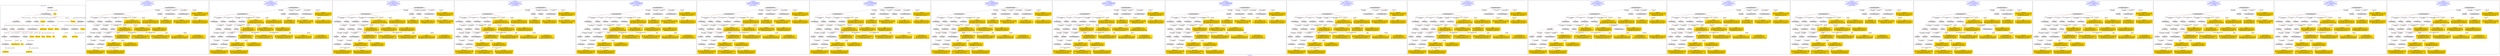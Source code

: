 digraph n0 {
fontcolor="blue"
remincross="true"
label="s06-npg.json"
subgraph cluster_0 {
label="1-correct model"
n2[style="filled",color="white",fillcolor="lightgray",label="E12_Production1"];
n3[style="filled",color="white",fillcolor="lightgray",label="E21_Person1"];
n4[style="filled",color="white",fillcolor="lightgray",label="E55_Type2"];
n5[style="filled",color="white",fillcolor="lightgray",label="E52_Time-Span4"];
n6[style="filled",color="white",fillcolor="lightgray",label="E69_Death1"];
n7[style="filled",color="white",fillcolor="lightgray",label="E82_Actor_Appellation1"];
n8[style="filled",color="white",fillcolor="lightgray",label="E67_Birth1"];
n9[shape="plaintext",style="filled",fillcolor="gold",label="Artist_URI"];
n10[style="filled",color="white",fillcolor="lightgray",label="E21_Person2"];
n11[style="filled",color="white",fillcolor="lightgray",label="E82_Actor_Appellation2"];
n12[style="filled",color="white",fillcolor="lightgray",label="E22_Man-Made_Object1"];
n13[style="filled",color="white",fillcolor="lightgray",label="E55_Type1"];
n14[shape="plaintext",style="filled",fillcolor="gold",label="Description"];
n15[style="filled",color="white",fillcolor="lightgray",label="E54_Dimension1"];
n16[style="filled",color="white",fillcolor="lightgray",label="E40_Legal_Body1"];
n17[shape="plaintext",style="filled",fillcolor="gold",label="ObjectURI"];
n18[style="filled",color="white",fillcolor="lightgray",label="E38_Image1"];
n19[shape="plaintext",style="filled",fillcolor="gold",label="Image"];
n20[shape="plaintext",style="filled",fillcolor="gold",label="OwnerURI"];
n21[style="filled",color="white",fillcolor="lightgray",label="E52_Time-Span1"];
n22[shape="plaintext",style="filled",fillcolor="gold",label="AquisitionDate"];
n23[style="filled",color="white",fillcolor="lightgray",label="E52_Time-Span2"];
n24[shape="plaintext",style="filled",fillcolor="gold",label="ArtistBornDate"];
n25[style="filled",color="white",fillcolor="lightgray",label="E52_Time-Span3"];
n26[shape="plaintext",style="filled",fillcolor="gold",label="ArtistDiedDate"];
n27[shape="plaintext",style="filled",fillcolor="gold",label="DateOfWork"];
n28[shape="plaintext",style="filled",fillcolor="gold",label="Dimension"];
n29[shape="plaintext",style="filled",fillcolor="gold",label="ClassificationURI"];
n30[shape="plaintext",style="filled",fillcolor="gold",label="Classification"];
n31[shape="plaintext",style="filled",fillcolor="gold",label="MediumURI"];
n32[shape="plaintext",style="filled",fillcolor="gold",label="Medium"];
n33[shape="plaintext",style="filled",fillcolor="gold",label="ArtistAppellation_URI"];
n34[shape="plaintext",style="filled",fillcolor="gold",label="Artist"];
n35[shape="plaintext",style="filled",fillcolor="gold",label="Title"];
n36[style="filled",color="white",fillcolor="lightgray",label="E8_Acquisition1"];
n37[shape="plaintext",style="filled",fillcolor="gold",label="CreditLine"];
}
subgraph cluster_1 {
label="candidate 0\nlink coherence:0.8235294117647058\nnode coherence:0.875\nconfidence:0.3980992906290203\nmapping score:0.46140346724671044\ncost:331.009512\n-precision:0.41-recall:0.39"
n39[style="filled",color="white",fillcolor="lightgray",label="E12_Production1"];
n40[style="filled",color="white",fillcolor="lightgray",label="E21_Person1"];
n41[style="filled",color="white",fillcolor="lightgray",label="E52_Time-Span2"];
n42[style="filled",color="white",fillcolor="lightgray",label="E55_Type1"];
n43[style="filled",color="white",fillcolor="lightgray",label="E67_Birth1"];
n44[style="filled",color="white",fillcolor="lightgray",label="E69_Death1"];
n45[style="filled",color="white",fillcolor="lightgray",label="E82_Actor_Appellation1"];
n46[style="filled",color="white",fillcolor="lightgray",label="E22_Man-Made_Object1"];
n47[style="filled",color="white",fillcolor="lightgray",label="E38_Image1"];
n48[style="filled",color="white",fillcolor="lightgray",label="E54_Dimension1"];
n49[style="filled",color="white",fillcolor="lightgray",label="E8_Acquisition1"];
n50[style="filled",color="white",fillcolor="lightgray",label="E33_Linguistic_Object2"];
n51[style="filled",color="white",fillcolor="lightgray",label="E55_Type2"];
n52[style="filled",color="white",fillcolor="lightgray",label="E52_Time-Span1"];
n53[style="filled",color="white",fillcolor="lightgray",label="E52_Time-Span3"];
n54[style="filled",color="white",fillcolor="lightgray",label="E33_Linguistic_Object1"];
n55[style="filled",color="white",fillcolor="lightgray",label="E73_Information_Object1"];
n56[shape="plaintext",style="filled",fillcolor="gold",label="Title\n[E82_Actor_Appellation,label,0.385]\n[E73_Information_Object,P3_has_note,0.218]\n[E33_Linguistic_Object,P3_has_note,0.201]\n[E8_Acquisition,P3_has_note,0.196]"];
n57[shape="plaintext",style="filled",fillcolor="gold",label="CreditLine\n[E30_Right,P3_has_note,0.345]\n[E8_Acquisition,P3_has_note,0.293]\n[E73_Information_Object,P3_has_note,0.196]\n[E22_Man-Made_Object,P3_has_note,0.166]"];
n58[shape="plaintext",style="filled",fillcolor="gold",label="Artist\n[E82_Actor_Appellation,label,0.477]\n[E22_Man-Made_Object,classLink,0.204]\n[E8_Acquisition,P3_has_note,0.162]\n[E30_Right,P3_has_note,0.156]"];
n59[shape="plaintext",style="filled",fillcolor="gold",label="Image\n[E39_Actor,classLink,0.322]\n[E38_Image,classLink,0.308]\n[E22_Man-Made_Object,classLink,0.193]\n[E21_Person,classLink,0.177]"];
n60[shape="plaintext",style="filled",fillcolor="gold",label="Medium\n[E55_Type,label,0.546]\n[E29_Design_or_Procedure,P3_has_note,0.394]\n[E33_Linguistic_Object,P3_has_note,0.031]\n[E73_Information_Object,P3_has_note,0.03]"];
n61[shape="plaintext",style="filled",fillcolor="gold",label="DateOfWork\n[E52_Time-Span,P82_at_some_time_within,0.602]\n[E52_Time-Span,P82a_begin_of_the_begin,0.23]\n[E52_Time-Span,P82b_end_of_the_end,0.105]\n[E33_Linguistic_Object,P3_has_note,0.064]"];
n62[shape="plaintext",style="filled",fillcolor="gold",label="ArtistDiedDate\n[E52_Time-Span,P82_at_some_time_within,0.365]\n[E52_Time-Span,P82b_end_of_the_end,0.321]\n[E52_Time-Span,P82a_begin_of_the_begin,0.172]\n[E54_Dimension,P3_has_note,0.141]"];
n63[shape="plaintext",style="filled",fillcolor="gold",label="OwnerURI\n[E82_Actor_Appellation,label,0.329]\n[E30_Right,P3_has_note,0.286]\n[E8_Acquisition,P3_has_note,0.214]\n[E22_Man-Made_Object,classLink,0.171]"];
n64[shape="plaintext",style="filled",fillcolor="gold",label="AquisitionDate\n[E52_Time-Span,P82b_end_of_the_end,0.47]\n[E52_Time-Span,P82_at_some_time_within,0.342]\n[E52_Time-Span,label,0.105]\n[E52_Time-Span,P82a_begin_of_the_begin,0.083]"];
n65[shape="plaintext",style="filled",fillcolor="gold",label="Artist_URI\n[E21_Person,classLink,0.431]\n[E82_Actor_Appellation,classLink,0.381]\n[E30_Right,P3_has_note,0.108]\n[E8_Acquisition,P3_has_note,0.08]"];
n66[shape="plaintext",style="filled",fillcolor="gold",label="Dimension\n[E54_Dimension,P3_has_note,0.876]\n[E73_Information_Object,P3_has_note,0.044]\n[E22_Man-Made_Object,P3_has_note,0.043]\n[E38_Image,classLink,0.038]"];
n67[shape="plaintext",style="filled",fillcolor="gold",label="ArtistBornDate\n[E52_Time-Span,P82a_begin_of_the_begin,0.406]\n[E52_Time-Span,P82_at_some_time_within,0.374]\n[E54_Dimension,P3_has_note,0.14]\n[E52_Time-Span,P82b_end_of_the_end,0.08]"];
n68[shape="plaintext",style="filled",fillcolor="gold",label="Classification\n[E33_Linguistic_Object,P3_has_note,0.345]\n[E73_Information_Object,P3_has_note,0.246]\n[E39_Actor,P3_has_note,0.208]\n[E30_Right,P3_has_note,0.201]"];
n69[shape="plaintext",style="filled",fillcolor="gold",label="ArtistAppellation_URI\n[E82_Actor_Appellation,classLink,0.928]\n[E21_Person,classLink,0.049]\n[E30_Right,P3_has_note,0.013]\n[E8_Acquisition,P3_has_note,0.01]"];
n70[shape="plaintext",style="filled",fillcolor="gold",label="Description\n[E73_Information_Object,P3_has_note,0.327]\n[E22_Man-Made_Object,P3_has_note,0.271]\n[E33_Linguistic_Object,P3_has_note,0.261]\n[E39_Actor,P3_has_note,0.141]"];
n71[shape="plaintext",style="filled",fillcolor="gold",label="ObjectURI\n[E22_Man-Made_Object,classLink,0.778]\n[E73_Information_Object,P3_has_note,0.077]\n[E22_Man-Made_Object,P3_has_note,0.074]\n[E33_Linguistic_Object,P3_has_note,0.07]"];
n72[shape="plaintext",style="filled",fillcolor="gold",label="ClassificationURI\n[E55_Type,classLink,0.558]\n[E57_Material,classLink,0.218]\n[E74_Group,classLink,0.213]\n[E33_Linguistic_Object,P3_has_note,0.01]"];
n73[shape="plaintext",style="filled",fillcolor="gold",label="MediumURI\n[E57_Material,classLink,0.476]\n[E55_Type,classLink,0.377]\n[E74_Group,classLink,0.147]\n[E31_Document,classLink,0.0]"];
}
subgraph cluster_2 {
label="candidate 1\nlink coherence:0.8235294117647058\nnode coherence:0.875\nconfidence:0.3980992906290203\nmapping score:0.46140346724671044\ncost:331.009522\n-precision:0.41-recall:0.39"
n75[style="filled",color="white",fillcolor="lightgray",label="E12_Production1"];
n76[style="filled",color="white",fillcolor="lightgray",label="E21_Person1"];
n77[style="filled",color="white",fillcolor="lightgray",label="E52_Time-Span2"];
n78[style="filled",color="white",fillcolor="lightgray",label="E55_Type1"];
n79[style="filled",color="white",fillcolor="lightgray",label="E67_Birth1"];
n80[style="filled",color="white",fillcolor="lightgray",label="E69_Death1"];
n81[style="filled",color="white",fillcolor="lightgray",label="E82_Actor_Appellation1"];
n82[style="filled",color="white",fillcolor="lightgray",label="E22_Man-Made_Object1"];
n83[style="filled",color="white",fillcolor="lightgray",label="E38_Image1"];
n84[style="filled",color="white",fillcolor="lightgray",label="E54_Dimension1"];
n85[style="filled",color="white",fillcolor="lightgray",label="E8_Acquisition1"];
n86[style="filled",color="white",fillcolor="lightgray",label="E33_Linguistic_Object1"];
n87[style="filled",color="white",fillcolor="lightgray",label="E55_Type3"];
n88[style="filled",color="white",fillcolor="lightgray",label="E52_Time-Span1"];
n89[style="filled",color="white",fillcolor="lightgray",label="E52_Time-Span3"];
n90[style="filled",color="white",fillcolor="lightgray",label="E33_Linguistic_Object2"];
n91[style="filled",color="white",fillcolor="lightgray",label="E73_Information_Object1"];
n92[shape="plaintext",style="filled",fillcolor="gold",label="Title\n[E82_Actor_Appellation,label,0.385]\n[E73_Information_Object,P3_has_note,0.218]\n[E33_Linguistic_Object,P3_has_note,0.201]\n[E8_Acquisition,P3_has_note,0.196]"];
n93[shape="plaintext",style="filled",fillcolor="gold",label="CreditLine\n[E30_Right,P3_has_note,0.345]\n[E8_Acquisition,P3_has_note,0.293]\n[E73_Information_Object,P3_has_note,0.196]\n[E22_Man-Made_Object,P3_has_note,0.166]"];
n94[shape="plaintext",style="filled",fillcolor="gold",label="Artist\n[E82_Actor_Appellation,label,0.477]\n[E22_Man-Made_Object,classLink,0.204]\n[E8_Acquisition,P3_has_note,0.162]\n[E30_Right,P3_has_note,0.156]"];
n95[shape="plaintext",style="filled",fillcolor="gold",label="MediumURI\n[E57_Material,classLink,0.476]\n[E55_Type,classLink,0.377]\n[E74_Group,classLink,0.147]\n[E31_Document,classLink,0.0]"];
n96[shape="plaintext",style="filled",fillcolor="gold",label="Image\n[E39_Actor,classLink,0.322]\n[E38_Image,classLink,0.308]\n[E22_Man-Made_Object,classLink,0.193]\n[E21_Person,classLink,0.177]"];
n97[shape="plaintext",style="filled",fillcolor="gold",label="Medium\n[E55_Type,label,0.546]\n[E29_Design_or_Procedure,P3_has_note,0.394]\n[E33_Linguistic_Object,P3_has_note,0.031]\n[E73_Information_Object,P3_has_note,0.03]"];
n98[shape="plaintext",style="filled",fillcolor="gold",label="DateOfWork\n[E52_Time-Span,P82_at_some_time_within,0.602]\n[E52_Time-Span,P82a_begin_of_the_begin,0.23]\n[E52_Time-Span,P82b_end_of_the_end,0.105]\n[E33_Linguistic_Object,P3_has_note,0.064]"];
n99[shape="plaintext",style="filled",fillcolor="gold",label="ArtistDiedDate\n[E52_Time-Span,P82_at_some_time_within,0.365]\n[E52_Time-Span,P82b_end_of_the_end,0.321]\n[E52_Time-Span,P82a_begin_of_the_begin,0.172]\n[E54_Dimension,P3_has_note,0.141]"];
n100[shape="plaintext",style="filled",fillcolor="gold",label="OwnerURI\n[E82_Actor_Appellation,label,0.329]\n[E30_Right,P3_has_note,0.286]\n[E8_Acquisition,P3_has_note,0.214]\n[E22_Man-Made_Object,classLink,0.171]"];
n101[shape="plaintext",style="filled",fillcolor="gold",label="AquisitionDate\n[E52_Time-Span,P82b_end_of_the_end,0.47]\n[E52_Time-Span,P82_at_some_time_within,0.342]\n[E52_Time-Span,label,0.105]\n[E52_Time-Span,P82a_begin_of_the_begin,0.083]"];
n102[shape="plaintext",style="filled",fillcolor="gold",label="Artist_URI\n[E21_Person,classLink,0.431]\n[E82_Actor_Appellation,classLink,0.381]\n[E30_Right,P3_has_note,0.108]\n[E8_Acquisition,P3_has_note,0.08]"];
n103[shape="plaintext",style="filled",fillcolor="gold",label="Dimension\n[E54_Dimension,P3_has_note,0.876]\n[E73_Information_Object,P3_has_note,0.044]\n[E22_Man-Made_Object,P3_has_note,0.043]\n[E38_Image,classLink,0.038]"];
n104[shape="plaintext",style="filled",fillcolor="gold",label="ArtistBornDate\n[E52_Time-Span,P82a_begin_of_the_begin,0.406]\n[E52_Time-Span,P82_at_some_time_within,0.374]\n[E54_Dimension,P3_has_note,0.14]\n[E52_Time-Span,P82b_end_of_the_end,0.08]"];
n105[shape="plaintext",style="filled",fillcolor="gold",label="Classification\n[E33_Linguistic_Object,P3_has_note,0.345]\n[E73_Information_Object,P3_has_note,0.246]\n[E39_Actor,P3_has_note,0.208]\n[E30_Right,P3_has_note,0.201]"];
n106[shape="plaintext",style="filled",fillcolor="gold",label="ArtistAppellation_URI\n[E82_Actor_Appellation,classLink,0.928]\n[E21_Person,classLink,0.049]\n[E30_Right,P3_has_note,0.013]\n[E8_Acquisition,P3_has_note,0.01]"];
n107[shape="plaintext",style="filled",fillcolor="gold",label="Description\n[E73_Information_Object,P3_has_note,0.327]\n[E22_Man-Made_Object,P3_has_note,0.271]\n[E33_Linguistic_Object,P3_has_note,0.261]\n[E39_Actor,P3_has_note,0.141]"];
n108[shape="plaintext",style="filled",fillcolor="gold",label="ObjectURI\n[E22_Man-Made_Object,classLink,0.778]\n[E73_Information_Object,P3_has_note,0.077]\n[E22_Man-Made_Object,P3_has_note,0.074]\n[E33_Linguistic_Object,P3_has_note,0.07]"];
n109[shape="plaintext",style="filled",fillcolor="gold",label="ClassificationURI\n[E55_Type,classLink,0.558]\n[E57_Material,classLink,0.218]\n[E74_Group,classLink,0.213]\n[E33_Linguistic_Object,P3_has_note,0.01]"];
}
subgraph cluster_3 {
label="candidate 10\nlink coherence:0.8235294117647058\nnode coherence:0.875\nconfidence:0.39653839825350395\nmapping score:0.46088316978820504\ncost:232.009522\n-precision:0.41-recall:0.39"
n111[style="filled",color="white",fillcolor="lightgray",label="E12_Production1"];
n112[style="filled",color="white",fillcolor="lightgray",label="E21_Person1"];
n113[style="filled",color="white",fillcolor="lightgray",label="E52_Time-Span2"];
n114[style="filled",color="white",fillcolor="lightgray",label="E55_Type1"];
n115[style="filled",color="white",fillcolor="lightgray",label="E67_Birth1"];
n116[style="filled",color="white",fillcolor="lightgray",label="E69_Death1"];
n117[style="filled",color="white",fillcolor="lightgray",label="E82_Actor_Appellation1"];
n118[style="filled",color="white",fillcolor="lightgray",label="E22_Man-Made_Object1"];
n119[style="filled",color="white",fillcolor="lightgray",label="E38_Image1"];
n120[style="filled",color="white",fillcolor="lightgray",label="E54_Dimension1"];
n121[style="filled",color="white",fillcolor="lightgray",label="E8_Acquisition1"];
n122[style="filled",color="white",fillcolor="lightgray",label="E33_Linguistic_Object1"];
n123[style="filled",color="white",fillcolor="lightgray",label="E55_Type3"];
n124[style="filled",color="white",fillcolor="lightgray",label="E52_Time-Span1"];
n125[style="filled",color="white",fillcolor="lightgray",label="E52_Time-Span3"];
n126[style="filled",color="white",fillcolor="lightgray",label="E30_Right1"];
n127[style="filled",color="white",fillcolor="lightgray",label="E33_Linguistic_Object2"];
n128[shape="plaintext",style="filled",fillcolor="gold",label="CreditLine\n[E30_Right,P3_has_note,0.345]\n[E8_Acquisition,P3_has_note,0.293]\n[E73_Information_Object,P3_has_note,0.196]\n[E22_Man-Made_Object,P3_has_note,0.166]"];
n129[shape="plaintext",style="filled",fillcolor="gold",label="MediumURI\n[E57_Material,classLink,0.476]\n[E55_Type,classLink,0.377]\n[E74_Group,classLink,0.147]\n[E31_Document,classLink,0.0]"];
n130[shape="plaintext",style="filled",fillcolor="gold",label="Title\n[E82_Actor_Appellation,label,0.385]\n[E73_Information_Object,P3_has_note,0.218]\n[E33_Linguistic_Object,P3_has_note,0.201]\n[E8_Acquisition,P3_has_note,0.196]"];
n131[shape="plaintext",style="filled",fillcolor="gold",label="Image\n[E39_Actor,classLink,0.322]\n[E38_Image,classLink,0.308]\n[E22_Man-Made_Object,classLink,0.193]\n[E21_Person,classLink,0.177]"];
n132[shape="plaintext",style="filled",fillcolor="gold",label="Medium\n[E55_Type,label,0.546]\n[E29_Design_or_Procedure,P3_has_note,0.394]\n[E33_Linguistic_Object,P3_has_note,0.031]\n[E73_Information_Object,P3_has_note,0.03]"];
n133[shape="plaintext",style="filled",fillcolor="gold",label="DateOfWork\n[E52_Time-Span,P82_at_some_time_within,0.602]\n[E52_Time-Span,P82a_begin_of_the_begin,0.23]\n[E52_Time-Span,P82b_end_of_the_end,0.105]\n[E33_Linguistic_Object,P3_has_note,0.064]"];
n134[shape="plaintext",style="filled",fillcolor="gold",label="ArtistDiedDate\n[E52_Time-Span,P82_at_some_time_within,0.365]\n[E52_Time-Span,P82b_end_of_the_end,0.321]\n[E52_Time-Span,P82a_begin_of_the_begin,0.172]\n[E54_Dimension,P3_has_note,0.141]"];
n135[shape="plaintext",style="filled",fillcolor="gold",label="OwnerURI\n[E82_Actor_Appellation,label,0.329]\n[E30_Right,P3_has_note,0.286]\n[E8_Acquisition,P3_has_note,0.214]\n[E22_Man-Made_Object,classLink,0.171]"];
n136[shape="plaintext",style="filled",fillcolor="gold",label="AquisitionDate\n[E52_Time-Span,P82b_end_of_the_end,0.47]\n[E52_Time-Span,P82_at_some_time_within,0.342]\n[E52_Time-Span,label,0.105]\n[E52_Time-Span,P82a_begin_of_the_begin,0.083]"];
n137[shape="plaintext",style="filled",fillcolor="gold",label="Artist_URI\n[E21_Person,classLink,0.431]\n[E82_Actor_Appellation,classLink,0.381]\n[E30_Right,P3_has_note,0.108]\n[E8_Acquisition,P3_has_note,0.08]"];
n138[shape="plaintext",style="filled",fillcolor="gold",label="Dimension\n[E54_Dimension,P3_has_note,0.876]\n[E73_Information_Object,P3_has_note,0.044]\n[E22_Man-Made_Object,P3_has_note,0.043]\n[E38_Image,classLink,0.038]"];
n139[shape="plaintext",style="filled",fillcolor="gold",label="ArtistBornDate\n[E52_Time-Span,P82a_begin_of_the_begin,0.406]\n[E52_Time-Span,P82_at_some_time_within,0.374]\n[E54_Dimension,P3_has_note,0.14]\n[E52_Time-Span,P82b_end_of_the_end,0.08]"];
n140[shape="plaintext",style="filled",fillcolor="gold",label="Classification\n[E33_Linguistic_Object,P3_has_note,0.345]\n[E73_Information_Object,P3_has_note,0.246]\n[E39_Actor,P3_has_note,0.208]\n[E30_Right,P3_has_note,0.201]"];
n141[shape="plaintext",style="filled",fillcolor="gold",label="ArtistAppellation_URI\n[E82_Actor_Appellation,classLink,0.928]\n[E21_Person,classLink,0.049]\n[E30_Right,P3_has_note,0.013]\n[E8_Acquisition,P3_has_note,0.01]"];
n142[shape="plaintext",style="filled",fillcolor="gold",label="Artist\n[E82_Actor_Appellation,label,0.477]\n[E22_Man-Made_Object,classLink,0.204]\n[E8_Acquisition,P3_has_note,0.162]\n[E30_Right,P3_has_note,0.156]"];
n143[shape="plaintext",style="filled",fillcolor="gold",label="Description\n[E73_Information_Object,P3_has_note,0.327]\n[E22_Man-Made_Object,P3_has_note,0.271]\n[E33_Linguistic_Object,P3_has_note,0.261]\n[E39_Actor,P3_has_note,0.141]"];
n144[shape="plaintext",style="filled",fillcolor="gold",label="ObjectURI\n[E22_Man-Made_Object,classLink,0.778]\n[E73_Information_Object,P3_has_note,0.077]\n[E22_Man-Made_Object,P3_has_note,0.074]\n[E33_Linguistic_Object,P3_has_note,0.07]"];
n145[shape="plaintext",style="filled",fillcolor="gold",label="ClassificationURI\n[E55_Type,classLink,0.558]\n[E57_Material,classLink,0.218]\n[E74_Group,classLink,0.213]\n[E33_Linguistic_Object,P3_has_note,0.01]"];
}
subgraph cluster_4 {
label="candidate 11\nlink coherence:0.8235294117647058\nnode coherence:0.875\nconfidence:0.39653839825350395\nmapping score:0.46088316978820504\ncost:331.009522\n-precision:0.44-recall:0.42"
n147[style="filled",color="white",fillcolor="lightgray",label="E12_Production1"];
n148[style="filled",color="white",fillcolor="lightgray",label="E21_Person1"];
n149[style="filled",color="white",fillcolor="lightgray",label="E52_Time-Span2"];
n150[style="filled",color="white",fillcolor="lightgray",label="E55_Type1"];
n151[style="filled",color="white",fillcolor="lightgray",label="E67_Birth1"];
n152[style="filled",color="white",fillcolor="lightgray",label="E69_Death1"];
n153[style="filled",color="white",fillcolor="lightgray",label="E82_Actor_Appellation1"];
n154[style="filled",color="white",fillcolor="lightgray",label="E22_Man-Made_Object1"];
n155[style="filled",color="white",fillcolor="lightgray",label="E38_Image1"];
n156[style="filled",color="white",fillcolor="lightgray",label="E54_Dimension1"];
n157[style="filled",color="white",fillcolor="lightgray",label="E8_Acquisition1"];
n158[style="filled",color="white",fillcolor="lightgray",label="E33_Linguistic_Object1"];
n159[style="filled",color="white",fillcolor="lightgray",label="E55_Type3"];
n160[style="filled",color="white",fillcolor="lightgray",label="E52_Time-Span1"];
n161[style="filled",color="white",fillcolor="lightgray",label="E52_Time-Span3"];
n162[style="filled",color="white",fillcolor="lightgray",label="E30_Right1"];
n163[style="filled",color="white",fillcolor="lightgray",label="E33_Linguistic_Object2"];
n164[shape="plaintext",style="filled",fillcolor="gold",label="CreditLine\n[E30_Right,P3_has_note,0.345]\n[E8_Acquisition,P3_has_note,0.293]\n[E73_Information_Object,P3_has_note,0.196]\n[E22_Man-Made_Object,P3_has_note,0.166]"];
n165[shape="plaintext",style="filled",fillcolor="gold",label="MediumURI\n[E57_Material,classLink,0.476]\n[E55_Type,classLink,0.377]\n[E74_Group,classLink,0.147]\n[E31_Document,classLink,0.0]"];
n166[shape="plaintext",style="filled",fillcolor="gold",label="Title\n[E82_Actor_Appellation,label,0.385]\n[E73_Information_Object,P3_has_note,0.218]\n[E33_Linguistic_Object,P3_has_note,0.201]\n[E8_Acquisition,P3_has_note,0.196]"];
n167[shape="plaintext",style="filled",fillcolor="gold",label="Image\n[E39_Actor,classLink,0.322]\n[E38_Image,classLink,0.308]\n[E22_Man-Made_Object,classLink,0.193]\n[E21_Person,classLink,0.177]"];
n168[shape="plaintext",style="filled",fillcolor="gold",label="Medium\n[E55_Type,label,0.546]\n[E29_Design_or_Procedure,P3_has_note,0.394]\n[E33_Linguistic_Object,P3_has_note,0.031]\n[E73_Information_Object,P3_has_note,0.03]"];
n169[shape="plaintext",style="filled",fillcolor="gold",label="DateOfWork\n[E52_Time-Span,P82_at_some_time_within,0.602]\n[E52_Time-Span,P82a_begin_of_the_begin,0.23]\n[E52_Time-Span,P82b_end_of_the_end,0.105]\n[E33_Linguistic_Object,P3_has_note,0.064]"];
n170[shape="plaintext",style="filled",fillcolor="gold",label="ArtistBornDate\n[E52_Time-Span,P82a_begin_of_the_begin,0.406]\n[E52_Time-Span,P82_at_some_time_within,0.374]\n[E54_Dimension,P3_has_note,0.14]\n[E52_Time-Span,P82b_end_of_the_end,0.08]"];
n171[shape="plaintext",style="filled",fillcolor="gold",label="OwnerURI\n[E82_Actor_Appellation,label,0.329]\n[E30_Right,P3_has_note,0.286]\n[E8_Acquisition,P3_has_note,0.214]\n[E22_Man-Made_Object,classLink,0.171]"];
n172[shape="plaintext",style="filled",fillcolor="gold",label="Artist_URI\n[E21_Person,classLink,0.431]\n[E82_Actor_Appellation,classLink,0.381]\n[E30_Right,P3_has_note,0.108]\n[E8_Acquisition,P3_has_note,0.08]"];
n173[shape="plaintext",style="filled",fillcolor="gold",label="Dimension\n[E54_Dimension,P3_has_note,0.876]\n[E73_Information_Object,P3_has_note,0.044]\n[E22_Man-Made_Object,P3_has_note,0.043]\n[E38_Image,classLink,0.038]"];
n174[shape="plaintext",style="filled",fillcolor="gold",label="ArtistDiedDate\n[E52_Time-Span,P82_at_some_time_within,0.365]\n[E52_Time-Span,P82b_end_of_the_end,0.321]\n[E52_Time-Span,P82a_begin_of_the_begin,0.172]\n[E54_Dimension,P3_has_note,0.141]"];
n175[shape="plaintext",style="filled",fillcolor="gold",label="Classification\n[E33_Linguistic_Object,P3_has_note,0.345]\n[E73_Information_Object,P3_has_note,0.246]\n[E39_Actor,P3_has_note,0.208]\n[E30_Right,P3_has_note,0.201]"];
n176[shape="plaintext",style="filled",fillcolor="gold",label="AquisitionDate\n[E52_Time-Span,P82b_end_of_the_end,0.47]\n[E52_Time-Span,P82_at_some_time_within,0.342]\n[E52_Time-Span,label,0.105]\n[E52_Time-Span,P82a_begin_of_the_begin,0.083]"];
n177[shape="plaintext",style="filled",fillcolor="gold",label="ArtistAppellation_URI\n[E82_Actor_Appellation,classLink,0.928]\n[E21_Person,classLink,0.049]\n[E30_Right,P3_has_note,0.013]\n[E8_Acquisition,P3_has_note,0.01]"];
n178[shape="plaintext",style="filled",fillcolor="gold",label="Artist\n[E82_Actor_Appellation,label,0.477]\n[E22_Man-Made_Object,classLink,0.204]\n[E8_Acquisition,P3_has_note,0.162]\n[E30_Right,P3_has_note,0.156]"];
n179[shape="plaintext",style="filled",fillcolor="gold",label="Description\n[E73_Information_Object,P3_has_note,0.327]\n[E22_Man-Made_Object,P3_has_note,0.271]\n[E33_Linguistic_Object,P3_has_note,0.261]\n[E39_Actor,P3_has_note,0.141]"];
n180[shape="plaintext",style="filled",fillcolor="gold",label="ObjectURI\n[E22_Man-Made_Object,classLink,0.778]\n[E73_Information_Object,P3_has_note,0.077]\n[E22_Man-Made_Object,P3_has_note,0.074]\n[E33_Linguistic_Object,P3_has_note,0.07]"];
n181[shape="plaintext",style="filled",fillcolor="gold",label="ClassificationURI\n[E55_Type,classLink,0.558]\n[E57_Material,classLink,0.218]\n[E74_Group,classLink,0.213]\n[E33_Linguistic_Object,P3_has_note,0.01]"];
}
subgraph cluster_5 {
label="candidate 12\nlink coherence:0.8\nnode coherence:0.8484848484848485\nconfidence:0.408033366984745\nmapping score:0.4466171829343089\ncost:332.009522\n-precision:0.4-recall:0.39"
n183[style="filled",color="white",fillcolor="lightgray",label="E12_Production1"];
n184[style="filled",color="white",fillcolor="lightgray",label="E21_Person1"];
n185[style="filled",color="white",fillcolor="lightgray",label="E52_Time-Span2"];
n186[style="filled",color="white",fillcolor="lightgray",label="E55_Type1"];
n187[style="filled",color="white",fillcolor="lightgray",label="E67_Birth1"];
n188[style="filled",color="white",fillcolor="lightgray",label="E69_Death1"];
n189[style="filled",color="white",fillcolor="lightgray",label="E82_Actor_Appellation1"];
n190[style="filled",color="white",fillcolor="lightgray",label="E22_Man-Made_Object1"];
n191[style="filled",color="white",fillcolor="lightgray",label="E30_Right1"];
n192[style="filled",color="white",fillcolor="lightgray",label="E38_Image1"];
n193[style="filled",color="white",fillcolor="lightgray",label="E54_Dimension1"];
n194[style="filled",color="white",fillcolor="lightgray",label="E8_Acquisition1"];
n195[style="filled",color="white",fillcolor="lightgray",label="E33_Linguistic_Object1"];
n196[style="filled",color="white",fillcolor="lightgray",label="E55_Type3"];
n197[style="filled",color="white",fillcolor="lightgray",label="E52_Time-Span1"];
n198[style="filled",color="white",fillcolor="lightgray",label="E52_Time-Span3"];
n199[style="filled",color="white",fillcolor="lightgray",label="E33_Linguistic_Object2"];
n200[style="filled",color="white",fillcolor="lightgray",label="E73_Information_Object1"];
n201[shape="plaintext",style="filled",fillcolor="gold",label="Title\n[E82_Actor_Appellation,label,0.385]\n[E73_Information_Object,P3_has_note,0.218]\n[E33_Linguistic_Object,P3_has_note,0.201]\n[E8_Acquisition,P3_has_note,0.196]"];
n202[shape="plaintext",style="filled",fillcolor="gold",label="Artist\n[E82_Actor_Appellation,label,0.477]\n[E22_Man-Made_Object,classLink,0.204]\n[E8_Acquisition,P3_has_note,0.162]\n[E30_Right,P3_has_note,0.156]"];
n203[shape="plaintext",style="filled",fillcolor="gold",label="MediumURI\n[E57_Material,classLink,0.476]\n[E55_Type,classLink,0.377]\n[E74_Group,classLink,0.147]\n[E31_Document,classLink,0.0]"];
n204[shape="plaintext",style="filled",fillcolor="gold",label="Image\n[E39_Actor,classLink,0.322]\n[E38_Image,classLink,0.308]\n[E22_Man-Made_Object,classLink,0.193]\n[E21_Person,classLink,0.177]"];
n205[shape="plaintext",style="filled",fillcolor="gold",label="Medium\n[E55_Type,label,0.546]\n[E29_Design_or_Procedure,P3_has_note,0.394]\n[E33_Linguistic_Object,P3_has_note,0.031]\n[E73_Information_Object,P3_has_note,0.03]"];
n206[shape="plaintext",style="filled",fillcolor="gold",label="DateOfWork\n[E52_Time-Span,P82_at_some_time_within,0.602]\n[E52_Time-Span,P82a_begin_of_the_begin,0.23]\n[E52_Time-Span,P82b_end_of_the_end,0.105]\n[E33_Linguistic_Object,P3_has_note,0.064]"];
n207[shape="plaintext",style="filled",fillcolor="gold",label="ArtistDiedDate\n[E52_Time-Span,P82_at_some_time_within,0.365]\n[E52_Time-Span,P82b_end_of_the_end,0.321]\n[E52_Time-Span,P82a_begin_of_the_begin,0.172]\n[E54_Dimension,P3_has_note,0.141]"];
n208[shape="plaintext",style="filled",fillcolor="gold",label="OwnerURI\n[E82_Actor_Appellation,label,0.329]\n[E30_Right,P3_has_note,0.286]\n[E8_Acquisition,P3_has_note,0.214]\n[E22_Man-Made_Object,classLink,0.171]"];
n209[shape="plaintext",style="filled",fillcolor="gold",label="AquisitionDate\n[E52_Time-Span,P82b_end_of_the_end,0.47]\n[E52_Time-Span,P82_at_some_time_within,0.342]\n[E52_Time-Span,label,0.105]\n[E52_Time-Span,P82a_begin_of_the_begin,0.083]"];
n210[shape="plaintext",style="filled",fillcolor="gold",label="Artist_URI\n[E21_Person,classLink,0.431]\n[E82_Actor_Appellation,classLink,0.381]\n[E30_Right,P3_has_note,0.108]\n[E8_Acquisition,P3_has_note,0.08]"];
n211[shape="plaintext",style="filled",fillcolor="gold",label="Dimension\n[E54_Dimension,P3_has_note,0.876]\n[E73_Information_Object,P3_has_note,0.044]\n[E22_Man-Made_Object,P3_has_note,0.043]\n[E38_Image,classLink,0.038]"];
n212[shape="plaintext",style="filled",fillcolor="gold",label="ArtistBornDate\n[E52_Time-Span,P82a_begin_of_the_begin,0.406]\n[E52_Time-Span,P82_at_some_time_within,0.374]\n[E54_Dimension,P3_has_note,0.14]\n[E52_Time-Span,P82b_end_of_the_end,0.08]"];
n213[shape="plaintext",style="filled",fillcolor="gold",label="Classification\n[E33_Linguistic_Object,P3_has_note,0.345]\n[E73_Information_Object,P3_has_note,0.246]\n[E39_Actor,P3_has_note,0.208]\n[E30_Right,P3_has_note,0.201]"];
n214[shape="plaintext",style="filled",fillcolor="gold",label="ArtistAppellation_URI\n[E82_Actor_Appellation,classLink,0.928]\n[E21_Person,classLink,0.049]\n[E30_Right,P3_has_note,0.013]\n[E8_Acquisition,P3_has_note,0.01]"];
n215[shape="plaintext",style="filled",fillcolor="gold",label="CreditLine\n[E30_Right,P3_has_note,0.345]\n[E8_Acquisition,P3_has_note,0.293]\n[E73_Information_Object,P3_has_note,0.196]\n[E22_Man-Made_Object,P3_has_note,0.166]"];
n216[shape="plaintext",style="filled",fillcolor="gold",label="Description\n[E73_Information_Object,P3_has_note,0.327]\n[E22_Man-Made_Object,P3_has_note,0.271]\n[E33_Linguistic_Object,P3_has_note,0.261]\n[E39_Actor,P3_has_note,0.141]"];
n217[shape="plaintext",style="filled",fillcolor="gold",label="ObjectURI\n[E22_Man-Made_Object,classLink,0.778]\n[E73_Information_Object,P3_has_note,0.077]\n[E22_Man-Made_Object,P3_has_note,0.074]\n[E33_Linguistic_Object,P3_has_note,0.07]"];
n218[shape="plaintext",style="filled",fillcolor="gold",label="ClassificationURI\n[E55_Type,classLink,0.558]\n[E57_Material,classLink,0.218]\n[E74_Group,classLink,0.213]\n[E33_Linguistic_Object,P3_has_note,0.01]"];
}
subgraph cluster_6 {
label="candidate 13\nlink coherence:0.8\nnode coherence:0.8484848484848485\nconfidence:0.408033366984745\nmapping score:0.4466171829343089\ncost:431.009522\n-precision:0.43-recall:0.42"
n220[style="filled",color="white",fillcolor="lightgray",label="E12_Production1"];
n221[style="filled",color="white",fillcolor="lightgray",label="E21_Person1"];
n222[style="filled",color="white",fillcolor="lightgray",label="E52_Time-Span2"];
n223[style="filled",color="white",fillcolor="lightgray",label="E55_Type1"];
n224[style="filled",color="white",fillcolor="lightgray",label="E67_Birth1"];
n225[style="filled",color="white",fillcolor="lightgray",label="E69_Death1"];
n226[style="filled",color="white",fillcolor="lightgray",label="E82_Actor_Appellation1"];
n227[style="filled",color="white",fillcolor="lightgray",label="E22_Man-Made_Object1"];
n228[style="filled",color="white",fillcolor="lightgray",label="E30_Right1"];
n229[style="filled",color="white",fillcolor="lightgray",label="E38_Image1"];
n230[style="filled",color="white",fillcolor="lightgray",label="E54_Dimension1"];
n231[style="filled",color="white",fillcolor="lightgray",label="E8_Acquisition1"];
n232[style="filled",color="white",fillcolor="lightgray",label="E33_Linguistic_Object1"];
n233[style="filled",color="white",fillcolor="lightgray",label="E55_Type3"];
n234[style="filled",color="white",fillcolor="lightgray",label="E52_Time-Span1"];
n235[style="filled",color="white",fillcolor="lightgray",label="E52_Time-Span3"];
n236[style="filled",color="white",fillcolor="lightgray",label="E33_Linguistic_Object2"];
n237[style="filled",color="white",fillcolor="lightgray",label="E73_Information_Object1"];
n238[shape="plaintext",style="filled",fillcolor="gold",label="Title\n[E82_Actor_Appellation,label,0.385]\n[E73_Information_Object,P3_has_note,0.218]\n[E33_Linguistic_Object,P3_has_note,0.201]\n[E8_Acquisition,P3_has_note,0.196]"];
n239[shape="plaintext",style="filled",fillcolor="gold",label="Artist\n[E82_Actor_Appellation,label,0.477]\n[E22_Man-Made_Object,classLink,0.204]\n[E8_Acquisition,P3_has_note,0.162]\n[E30_Right,P3_has_note,0.156]"];
n240[shape="plaintext",style="filled",fillcolor="gold",label="MediumURI\n[E57_Material,classLink,0.476]\n[E55_Type,classLink,0.377]\n[E74_Group,classLink,0.147]\n[E31_Document,classLink,0.0]"];
n241[shape="plaintext",style="filled",fillcolor="gold",label="Image\n[E39_Actor,classLink,0.322]\n[E38_Image,classLink,0.308]\n[E22_Man-Made_Object,classLink,0.193]\n[E21_Person,classLink,0.177]"];
n242[shape="plaintext",style="filled",fillcolor="gold",label="Medium\n[E55_Type,label,0.546]\n[E29_Design_or_Procedure,P3_has_note,0.394]\n[E33_Linguistic_Object,P3_has_note,0.031]\n[E73_Information_Object,P3_has_note,0.03]"];
n243[shape="plaintext",style="filled",fillcolor="gold",label="DateOfWork\n[E52_Time-Span,P82_at_some_time_within,0.602]\n[E52_Time-Span,P82a_begin_of_the_begin,0.23]\n[E52_Time-Span,P82b_end_of_the_end,0.105]\n[E33_Linguistic_Object,P3_has_note,0.064]"];
n244[shape="plaintext",style="filled",fillcolor="gold",label="ArtistBornDate\n[E52_Time-Span,P82a_begin_of_the_begin,0.406]\n[E52_Time-Span,P82_at_some_time_within,0.374]\n[E54_Dimension,P3_has_note,0.14]\n[E52_Time-Span,P82b_end_of_the_end,0.08]"];
n245[shape="plaintext",style="filled",fillcolor="gold",label="OwnerURI\n[E82_Actor_Appellation,label,0.329]\n[E30_Right,P3_has_note,0.286]\n[E8_Acquisition,P3_has_note,0.214]\n[E22_Man-Made_Object,classLink,0.171]"];
n246[shape="plaintext",style="filled",fillcolor="gold",label="Artist_URI\n[E21_Person,classLink,0.431]\n[E82_Actor_Appellation,classLink,0.381]\n[E30_Right,P3_has_note,0.108]\n[E8_Acquisition,P3_has_note,0.08]"];
n247[shape="plaintext",style="filled",fillcolor="gold",label="Dimension\n[E54_Dimension,P3_has_note,0.876]\n[E73_Information_Object,P3_has_note,0.044]\n[E22_Man-Made_Object,P3_has_note,0.043]\n[E38_Image,classLink,0.038]"];
n248[shape="plaintext",style="filled",fillcolor="gold",label="ArtistDiedDate\n[E52_Time-Span,P82_at_some_time_within,0.365]\n[E52_Time-Span,P82b_end_of_the_end,0.321]\n[E52_Time-Span,P82a_begin_of_the_begin,0.172]\n[E54_Dimension,P3_has_note,0.141]"];
n249[shape="plaintext",style="filled",fillcolor="gold",label="Classification\n[E33_Linguistic_Object,P3_has_note,0.345]\n[E73_Information_Object,P3_has_note,0.246]\n[E39_Actor,P3_has_note,0.208]\n[E30_Right,P3_has_note,0.201]"];
n250[shape="plaintext",style="filled",fillcolor="gold",label="AquisitionDate\n[E52_Time-Span,P82b_end_of_the_end,0.47]\n[E52_Time-Span,P82_at_some_time_within,0.342]\n[E52_Time-Span,label,0.105]\n[E52_Time-Span,P82a_begin_of_the_begin,0.083]"];
n251[shape="plaintext",style="filled",fillcolor="gold",label="ArtistAppellation_URI\n[E82_Actor_Appellation,classLink,0.928]\n[E21_Person,classLink,0.049]\n[E30_Right,P3_has_note,0.013]\n[E8_Acquisition,P3_has_note,0.01]"];
n252[shape="plaintext",style="filled",fillcolor="gold",label="CreditLine\n[E30_Right,P3_has_note,0.345]\n[E8_Acquisition,P3_has_note,0.293]\n[E73_Information_Object,P3_has_note,0.196]\n[E22_Man-Made_Object,P3_has_note,0.166]"];
n253[shape="plaintext",style="filled",fillcolor="gold",label="Description\n[E73_Information_Object,P3_has_note,0.327]\n[E22_Man-Made_Object,P3_has_note,0.271]\n[E33_Linguistic_Object,P3_has_note,0.261]\n[E39_Actor,P3_has_note,0.141]"];
n254[shape="plaintext",style="filled",fillcolor="gold",label="ObjectURI\n[E22_Man-Made_Object,classLink,0.778]\n[E73_Information_Object,P3_has_note,0.077]\n[E22_Man-Made_Object,P3_has_note,0.074]\n[E33_Linguistic_Object,P3_has_note,0.07]"];
n255[shape="plaintext",style="filled",fillcolor="gold",label="ClassificationURI\n[E55_Type,classLink,0.558]\n[E57_Material,classLink,0.218]\n[E74_Group,classLink,0.213]\n[E33_Linguistic_Object,P3_has_note,0.01]"];
}
subgraph cluster_7 {
label="candidate 14\nlink coherence:0.8\nnode coherence:0.8484848484848485\nconfidence:0.408033366984745\nmapping score:0.4466171829343089\ncost:431.019524\n-precision:0.4-recall:0.39"
n257[style="filled",color="white",fillcolor="lightgray",label="E12_Production1"];
n258[style="filled",color="white",fillcolor="lightgray",label="E21_Person1"];
n259[style="filled",color="white",fillcolor="lightgray",label="E52_Time-Span2"];
n260[style="filled",color="white",fillcolor="lightgray",label="E55_Type1"];
n261[style="filled",color="white",fillcolor="lightgray",label="E67_Birth1"];
n262[style="filled",color="white",fillcolor="lightgray",label="E69_Death1"];
n263[style="filled",color="white",fillcolor="lightgray",label="E82_Actor_Appellation1"];
n264[style="filled",color="white",fillcolor="lightgray",label="E22_Man-Made_Object1"];
n265[style="filled",color="white",fillcolor="lightgray",label="E30_Right1"];
n266[style="filled",color="white",fillcolor="lightgray",label="E54_Dimension1"];
n267[style="filled",color="white",fillcolor="lightgray",label="E8_Acquisition1"];
n268[style="filled",color="white",fillcolor="lightgray",label="E33_Linguistic_Object1"];
n269[style="filled",color="white",fillcolor="lightgray",label="E55_Type3"];
n270[style="filled",color="white",fillcolor="lightgray",label="E52_Time-Span1"];
n271[style="filled",color="white",fillcolor="lightgray",label="E52_Time-Span3"];
n272[style="filled",color="white",fillcolor="lightgray",label="E33_Linguistic_Object2"];
n273[style="filled",color="white",fillcolor="lightgray",label="E38_Image1"];
n274[style="filled",color="white",fillcolor="lightgray",label="E73_Information_Object1"];
n275[shape="plaintext",style="filled",fillcolor="gold",label="Title\n[E82_Actor_Appellation,label,0.385]\n[E73_Information_Object,P3_has_note,0.218]\n[E33_Linguistic_Object,P3_has_note,0.201]\n[E8_Acquisition,P3_has_note,0.196]"];
n276[shape="plaintext",style="filled",fillcolor="gold",label="Artist\n[E82_Actor_Appellation,label,0.477]\n[E22_Man-Made_Object,classLink,0.204]\n[E8_Acquisition,P3_has_note,0.162]\n[E30_Right,P3_has_note,0.156]"];
n277[shape="plaintext",style="filled",fillcolor="gold",label="MediumURI\n[E57_Material,classLink,0.476]\n[E55_Type,classLink,0.377]\n[E74_Group,classLink,0.147]\n[E31_Document,classLink,0.0]"];
n278[shape="plaintext",style="filled",fillcolor="gold",label="Image\n[E39_Actor,classLink,0.322]\n[E38_Image,classLink,0.308]\n[E22_Man-Made_Object,classLink,0.193]\n[E21_Person,classLink,0.177]"];
n279[shape="plaintext",style="filled",fillcolor="gold",label="Medium\n[E55_Type,label,0.546]\n[E29_Design_or_Procedure,P3_has_note,0.394]\n[E33_Linguistic_Object,P3_has_note,0.031]\n[E73_Information_Object,P3_has_note,0.03]"];
n280[shape="plaintext",style="filled",fillcolor="gold",label="DateOfWork\n[E52_Time-Span,P82_at_some_time_within,0.602]\n[E52_Time-Span,P82a_begin_of_the_begin,0.23]\n[E52_Time-Span,P82b_end_of_the_end,0.105]\n[E33_Linguistic_Object,P3_has_note,0.064]"];
n281[shape="plaintext",style="filled",fillcolor="gold",label="ArtistDiedDate\n[E52_Time-Span,P82_at_some_time_within,0.365]\n[E52_Time-Span,P82b_end_of_the_end,0.321]\n[E52_Time-Span,P82a_begin_of_the_begin,0.172]\n[E54_Dimension,P3_has_note,0.141]"];
n282[shape="plaintext",style="filled",fillcolor="gold",label="OwnerURI\n[E82_Actor_Appellation,label,0.329]\n[E30_Right,P3_has_note,0.286]\n[E8_Acquisition,P3_has_note,0.214]\n[E22_Man-Made_Object,classLink,0.171]"];
n283[shape="plaintext",style="filled",fillcolor="gold",label="AquisitionDate\n[E52_Time-Span,P82b_end_of_the_end,0.47]\n[E52_Time-Span,P82_at_some_time_within,0.342]\n[E52_Time-Span,label,0.105]\n[E52_Time-Span,P82a_begin_of_the_begin,0.083]"];
n284[shape="plaintext",style="filled",fillcolor="gold",label="Artist_URI\n[E21_Person,classLink,0.431]\n[E82_Actor_Appellation,classLink,0.381]\n[E30_Right,P3_has_note,0.108]\n[E8_Acquisition,P3_has_note,0.08]"];
n285[shape="plaintext",style="filled",fillcolor="gold",label="Dimension\n[E54_Dimension,P3_has_note,0.876]\n[E73_Information_Object,P3_has_note,0.044]\n[E22_Man-Made_Object,P3_has_note,0.043]\n[E38_Image,classLink,0.038]"];
n286[shape="plaintext",style="filled",fillcolor="gold",label="ArtistBornDate\n[E52_Time-Span,P82a_begin_of_the_begin,0.406]\n[E52_Time-Span,P82_at_some_time_within,0.374]\n[E54_Dimension,P3_has_note,0.14]\n[E52_Time-Span,P82b_end_of_the_end,0.08]"];
n287[shape="plaintext",style="filled",fillcolor="gold",label="Classification\n[E33_Linguistic_Object,P3_has_note,0.345]\n[E73_Information_Object,P3_has_note,0.246]\n[E39_Actor,P3_has_note,0.208]\n[E30_Right,P3_has_note,0.201]"];
n288[shape="plaintext",style="filled",fillcolor="gold",label="ArtistAppellation_URI\n[E82_Actor_Appellation,classLink,0.928]\n[E21_Person,classLink,0.049]\n[E30_Right,P3_has_note,0.013]\n[E8_Acquisition,P3_has_note,0.01]"];
n289[shape="plaintext",style="filled",fillcolor="gold",label="CreditLine\n[E30_Right,P3_has_note,0.345]\n[E8_Acquisition,P3_has_note,0.293]\n[E73_Information_Object,P3_has_note,0.196]\n[E22_Man-Made_Object,P3_has_note,0.166]"];
n290[shape="plaintext",style="filled",fillcolor="gold",label="Description\n[E73_Information_Object,P3_has_note,0.327]\n[E22_Man-Made_Object,P3_has_note,0.271]\n[E33_Linguistic_Object,P3_has_note,0.261]\n[E39_Actor,P3_has_note,0.141]"];
n291[shape="plaintext",style="filled",fillcolor="gold",label="ObjectURI\n[E22_Man-Made_Object,classLink,0.778]\n[E73_Information_Object,P3_has_note,0.077]\n[E22_Man-Made_Object,P3_has_note,0.074]\n[E33_Linguistic_Object,P3_has_note,0.07]"];
n292[shape="plaintext",style="filled",fillcolor="gold",label="ClassificationURI\n[E55_Type,classLink,0.558]\n[E57_Material,classLink,0.218]\n[E74_Group,classLink,0.213]\n[E33_Linguistic_Object,P3_has_note,0.01]"];
}
subgraph cluster_8 {
label="candidate 15\nlink coherence:0.8\nnode coherence:0.8484848484848485\nconfidence:0.408033366984745\nmapping score:0.4466171829343089\ncost:530.019524\n-precision:0.43-recall:0.42"
n294[style="filled",color="white",fillcolor="lightgray",label="E12_Production1"];
n295[style="filled",color="white",fillcolor="lightgray",label="E21_Person1"];
n296[style="filled",color="white",fillcolor="lightgray",label="E52_Time-Span2"];
n297[style="filled",color="white",fillcolor="lightgray",label="E55_Type1"];
n298[style="filled",color="white",fillcolor="lightgray",label="E67_Birth1"];
n299[style="filled",color="white",fillcolor="lightgray",label="E69_Death1"];
n300[style="filled",color="white",fillcolor="lightgray",label="E82_Actor_Appellation1"];
n301[style="filled",color="white",fillcolor="lightgray",label="E22_Man-Made_Object1"];
n302[style="filled",color="white",fillcolor="lightgray",label="E30_Right1"];
n303[style="filled",color="white",fillcolor="lightgray",label="E54_Dimension1"];
n304[style="filled",color="white",fillcolor="lightgray",label="E8_Acquisition1"];
n305[style="filled",color="white",fillcolor="lightgray",label="E33_Linguistic_Object1"];
n306[style="filled",color="white",fillcolor="lightgray",label="E55_Type3"];
n307[style="filled",color="white",fillcolor="lightgray",label="E52_Time-Span1"];
n308[style="filled",color="white",fillcolor="lightgray",label="E52_Time-Span3"];
n309[style="filled",color="white",fillcolor="lightgray",label="E33_Linguistic_Object2"];
n310[style="filled",color="white",fillcolor="lightgray",label="E38_Image1"];
n311[style="filled",color="white",fillcolor="lightgray",label="E73_Information_Object1"];
n312[shape="plaintext",style="filled",fillcolor="gold",label="Title\n[E82_Actor_Appellation,label,0.385]\n[E73_Information_Object,P3_has_note,0.218]\n[E33_Linguistic_Object,P3_has_note,0.201]\n[E8_Acquisition,P3_has_note,0.196]"];
n313[shape="plaintext",style="filled",fillcolor="gold",label="Artist\n[E82_Actor_Appellation,label,0.477]\n[E22_Man-Made_Object,classLink,0.204]\n[E8_Acquisition,P3_has_note,0.162]\n[E30_Right,P3_has_note,0.156]"];
n314[shape="plaintext",style="filled",fillcolor="gold",label="MediumURI\n[E57_Material,classLink,0.476]\n[E55_Type,classLink,0.377]\n[E74_Group,classLink,0.147]\n[E31_Document,classLink,0.0]"];
n315[shape="plaintext",style="filled",fillcolor="gold",label="Image\n[E39_Actor,classLink,0.322]\n[E38_Image,classLink,0.308]\n[E22_Man-Made_Object,classLink,0.193]\n[E21_Person,classLink,0.177]"];
n316[shape="plaintext",style="filled",fillcolor="gold",label="Medium\n[E55_Type,label,0.546]\n[E29_Design_or_Procedure,P3_has_note,0.394]\n[E33_Linguistic_Object,P3_has_note,0.031]\n[E73_Information_Object,P3_has_note,0.03]"];
n317[shape="plaintext",style="filled",fillcolor="gold",label="DateOfWork\n[E52_Time-Span,P82_at_some_time_within,0.602]\n[E52_Time-Span,P82a_begin_of_the_begin,0.23]\n[E52_Time-Span,P82b_end_of_the_end,0.105]\n[E33_Linguistic_Object,P3_has_note,0.064]"];
n318[shape="plaintext",style="filled",fillcolor="gold",label="ArtistBornDate\n[E52_Time-Span,P82a_begin_of_the_begin,0.406]\n[E52_Time-Span,P82_at_some_time_within,0.374]\n[E54_Dimension,P3_has_note,0.14]\n[E52_Time-Span,P82b_end_of_the_end,0.08]"];
n319[shape="plaintext",style="filled",fillcolor="gold",label="OwnerURI\n[E82_Actor_Appellation,label,0.329]\n[E30_Right,P3_has_note,0.286]\n[E8_Acquisition,P3_has_note,0.214]\n[E22_Man-Made_Object,classLink,0.171]"];
n320[shape="plaintext",style="filled",fillcolor="gold",label="Artist_URI\n[E21_Person,classLink,0.431]\n[E82_Actor_Appellation,classLink,0.381]\n[E30_Right,P3_has_note,0.108]\n[E8_Acquisition,P3_has_note,0.08]"];
n321[shape="plaintext",style="filled",fillcolor="gold",label="Dimension\n[E54_Dimension,P3_has_note,0.876]\n[E73_Information_Object,P3_has_note,0.044]\n[E22_Man-Made_Object,P3_has_note,0.043]\n[E38_Image,classLink,0.038]"];
n322[shape="plaintext",style="filled",fillcolor="gold",label="ArtistDiedDate\n[E52_Time-Span,P82_at_some_time_within,0.365]\n[E52_Time-Span,P82b_end_of_the_end,0.321]\n[E52_Time-Span,P82a_begin_of_the_begin,0.172]\n[E54_Dimension,P3_has_note,0.141]"];
n323[shape="plaintext",style="filled",fillcolor="gold",label="Classification\n[E33_Linguistic_Object,P3_has_note,0.345]\n[E73_Information_Object,P3_has_note,0.246]\n[E39_Actor,P3_has_note,0.208]\n[E30_Right,P3_has_note,0.201]"];
n324[shape="plaintext",style="filled",fillcolor="gold",label="AquisitionDate\n[E52_Time-Span,P82b_end_of_the_end,0.47]\n[E52_Time-Span,P82_at_some_time_within,0.342]\n[E52_Time-Span,label,0.105]\n[E52_Time-Span,P82a_begin_of_the_begin,0.083]"];
n325[shape="plaintext",style="filled",fillcolor="gold",label="ArtistAppellation_URI\n[E82_Actor_Appellation,classLink,0.928]\n[E21_Person,classLink,0.049]\n[E30_Right,P3_has_note,0.013]\n[E8_Acquisition,P3_has_note,0.01]"];
n326[shape="plaintext",style="filled",fillcolor="gold",label="CreditLine\n[E30_Right,P3_has_note,0.345]\n[E8_Acquisition,P3_has_note,0.293]\n[E73_Information_Object,P3_has_note,0.196]\n[E22_Man-Made_Object,P3_has_note,0.166]"];
n327[shape="plaintext",style="filled",fillcolor="gold",label="Description\n[E73_Information_Object,P3_has_note,0.327]\n[E22_Man-Made_Object,P3_has_note,0.271]\n[E33_Linguistic_Object,P3_has_note,0.261]\n[E39_Actor,P3_has_note,0.141]"];
n328[shape="plaintext",style="filled",fillcolor="gold",label="ObjectURI\n[E22_Man-Made_Object,classLink,0.778]\n[E73_Information_Object,P3_has_note,0.077]\n[E22_Man-Made_Object,P3_has_note,0.074]\n[E33_Linguistic_Object,P3_has_note,0.07]"];
n329[shape="plaintext",style="filled",fillcolor="gold",label="ClassificationURI\n[E55_Type,classLink,0.558]\n[E57_Material,classLink,0.218]\n[E74_Group,classLink,0.213]\n[E33_Linguistic_Object,P3_has_note,0.01]"];
}
subgraph cluster_9 {
label="candidate 16\nlink coherence:0.8\nnode coherence:0.8484848484848485\nconfidence:0.4048396064267869\nmapping score:0.4455525960816562\ncost:431.009522\n-precision:0.46-recall:0.44"
n331[style="filled",color="white",fillcolor="lightgray",label="E12_Production1"];
n332[style="filled",color="white",fillcolor="lightgray",label="E21_Person1"];
n333[style="filled",color="white",fillcolor="lightgray",label="E52_Time-Span2"];
n334[style="filled",color="white",fillcolor="lightgray",label="E55_Type1"];
n335[style="filled",color="white",fillcolor="lightgray",label="E67_Birth1"];
n336[style="filled",color="white",fillcolor="lightgray",label="E69_Death1"];
n337[style="filled",color="white",fillcolor="lightgray",label="E82_Actor_Appellation1"];
n338[style="filled",color="white",fillcolor="lightgray",label="E22_Man-Made_Object1"];
n339[style="filled",color="white",fillcolor="lightgray",label="E30_Right1"];
n340[style="filled",color="white",fillcolor="lightgray",label="E38_Image1"];
n341[style="filled",color="white",fillcolor="lightgray",label="E54_Dimension1"];
n342[style="filled",color="white",fillcolor="lightgray",label="E8_Acquisition1"];
n343[style="filled",color="white",fillcolor="lightgray",label="E33_Linguistic_Object1"];
n344[style="filled",color="white",fillcolor="lightgray",label="E55_Type3"];
n345[style="filled",color="white",fillcolor="lightgray",label="E52_Time-Span1"];
n346[style="filled",color="white",fillcolor="lightgray",label="E52_Time-Span3"];
n347[style="filled",color="white",fillcolor="lightgray",label="E33_Linguistic_Object2"];
n348[style="filled",color="white",fillcolor="lightgray",label="E73_Information_Object1"];
n349[shape="plaintext",style="filled",fillcolor="gold",label="Title\n[E82_Actor_Appellation,label,0.385]\n[E73_Information_Object,P3_has_note,0.218]\n[E33_Linguistic_Object,P3_has_note,0.201]\n[E8_Acquisition,P3_has_note,0.196]"];
n350[shape="plaintext",style="filled",fillcolor="gold",label="CreditLine\n[E30_Right,P3_has_note,0.345]\n[E8_Acquisition,P3_has_note,0.293]\n[E73_Information_Object,P3_has_note,0.196]\n[E22_Man-Made_Object,P3_has_note,0.166]"];
n351[shape="plaintext",style="filled",fillcolor="gold",label="MediumURI\n[E57_Material,classLink,0.476]\n[E55_Type,classLink,0.377]\n[E74_Group,classLink,0.147]\n[E31_Document,classLink,0.0]"];
n352[shape="plaintext",style="filled",fillcolor="gold",label="Image\n[E39_Actor,classLink,0.322]\n[E38_Image,classLink,0.308]\n[E22_Man-Made_Object,classLink,0.193]\n[E21_Person,classLink,0.177]"];
n353[shape="plaintext",style="filled",fillcolor="gold",label="Medium\n[E55_Type,label,0.546]\n[E29_Design_or_Procedure,P3_has_note,0.394]\n[E33_Linguistic_Object,P3_has_note,0.031]\n[E73_Information_Object,P3_has_note,0.03]"];
n354[shape="plaintext",style="filled",fillcolor="gold",label="DateOfWork\n[E52_Time-Span,P82_at_some_time_within,0.602]\n[E52_Time-Span,P82a_begin_of_the_begin,0.23]\n[E52_Time-Span,P82b_end_of_the_end,0.105]\n[E33_Linguistic_Object,P3_has_note,0.064]"];
n355[shape="plaintext",style="filled",fillcolor="gold",label="ArtistBornDate\n[E52_Time-Span,P82a_begin_of_the_begin,0.406]\n[E52_Time-Span,P82_at_some_time_within,0.374]\n[E54_Dimension,P3_has_note,0.14]\n[E52_Time-Span,P82b_end_of_the_end,0.08]"];
n356[shape="plaintext",style="filled",fillcolor="gold",label="OwnerURI\n[E82_Actor_Appellation,label,0.329]\n[E30_Right,P3_has_note,0.286]\n[E8_Acquisition,P3_has_note,0.214]\n[E22_Man-Made_Object,classLink,0.171]"];
n357[shape="plaintext",style="filled",fillcolor="gold",label="Artist_URI\n[E21_Person,classLink,0.431]\n[E82_Actor_Appellation,classLink,0.381]\n[E30_Right,P3_has_note,0.108]\n[E8_Acquisition,P3_has_note,0.08]"];
n358[shape="plaintext",style="filled",fillcolor="gold",label="Dimension\n[E54_Dimension,P3_has_note,0.876]\n[E73_Information_Object,P3_has_note,0.044]\n[E22_Man-Made_Object,P3_has_note,0.043]\n[E38_Image,classLink,0.038]"];
n359[shape="plaintext",style="filled",fillcolor="gold",label="ArtistDiedDate\n[E52_Time-Span,P82_at_some_time_within,0.365]\n[E52_Time-Span,P82b_end_of_the_end,0.321]\n[E52_Time-Span,P82a_begin_of_the_begin,0.172]\n[E54_Dimension,P3_has_note,0.141]"];
n360[shape="plaintext",style="filled",fillcolor="gold",label="Classification\n[E33_Linguistic_Object,P3_has_note,0.345]\n[E73_Information_Object,P3_has_note,0.246]\n[E39_Actor,P3_has_note,0.208]\n[E30_Right,P3_has_note,0.201]"];
n361[shape="plaintext",style="filled",fillcolor="gold",label="AquisitionDate\n[E52_Time-Span,P82b_end_of_the_end,0.47]\n[E52_Time-Span,P82_at_some_time_within,0.342]\n[E52_Time-Span,label,0.105]\n[E52_Time-Span,P82a_begin_of_the_begin,0.083]"];
n362[shape="plaintext",style="filled",fillcolor="gold",label="ArtistAppellation_URI\n[E82_Actor_Appellation,classLink,0.928]\n[E21_Person,classLink,0.049]\n[E30_Right,P3_has_note,0.013]\n[E8_Acquisition,P3_has_note,0.01]"];
n363[shape="plaintext",style="filled",fillcolor="gold",label="Artist\n[E82_Actor_Appellation,label,0.477]\n[E22_Man-Made_Object,classLink,0.204]\n[E8_Acquisition,P3_has_note,0.162]\n[E30_Right,P3_has_note,0.156]"];
n364[shape="plaintext",style="filled",fillcolor="gold",label="Description\n[E73_Information_Object,P3_has_note,0.327]\n[E22_Man-Made_Object,P3_has_note,0.271]\n[E33_Linguistic_Object,P3_has_note,0.261]\n[E39_Actor,P3_has_note,0.141]"];
n365[shape="plaintext",style="filled",fillcolor="gold",label="ObjectURI\n[E22_Man-Made_Object,classLink,0.778]\n[E73_Information_Object,P3_has_note,0.077]\n[E22_Man-Made_Object,P3_has_note,0.074]\n[E33_Linguistic_Object,P3_has_note,0.07]"];
n366[shape="plaintext",style="filled",fillcolor="gold",label="ClassificationURI\n[E55_Type,classLink,0.558]\n[E57_Material,classLink,0.218]\n[E74_Group,classLink,0.213]\n[E33_Linguistic_Object,P3_has_note,0.01]"];
}
subgraph cluster_10 {
label="candidate 17\nlink coherence:0.8\nnode coherence:0.8484848484848485\nconfidence:0.4048396064267869\nmapping score:0.4455525960816562\ncost:530.019524\n-precision:0.46-recall:0.44"
n368[style="filled",color="white",fillcolor="lightgray",label="E12_Production1"];
n369[style="filled",color="white",fillcolor="lightgray",label="E21_Person1"];
n370[style="filled",color="white",fillcolor="lightgray",label="E52_Time-Span2"];
n371[style="filled",color="white",fillcolor="lightgray",label="E55_Type1"];
n372[style="filled",color="white",fillcolor="lightgray",label="E67_Birth1"];
n373[style="filled",color="white",fillcolor="lightgray",label="E69_Death1"];
n374[style="filled",color="white",fillcolor="lightgray",label="E82_Actor_Appellation1"];
n375[style="filled",color="white",fillcolor="lightgray",label="E22_Man-Made_Object1"];
n376[style="filled",color="white",fillcolor="lightgray",label="E30_Right1"];
n377[style="filled",color="white",fillcolor="lightgray",label="E54_Dimension1"];
n378[style="filled",color="white",fillcolor="lightgray",label="E8_Acquisition1"];
n379[style="filled",color="white",fillcolor="lightgray",label="E33_Linguistic_Object1"];
n380[style="filled",color="white",fillcolor="lightgray",label="E55_Type3"];
n381[style="filled",color="white",fillcolor="lightgray",label="E52_Time-Span1"];
n382[style="filled",color="white",fillcolor="lightgray",label="E52_Time-Span3"];
n383[style="filled",color="white",fillcolor="lightgray",label="E33_Linguistic_Object2"];
n384[style="filled",color="white",fillcolor="lightgray",label="E38_Image1"];
n385[style="filled",color="white",fillcolor="lightgray",label="E73_Information_Object1"];
n386[shape="plaintext",style="filled",fillcolor="gold",label="Title\n[E82_Actor_Appellation,label,0.385]\n[E73_Information_Object,P3_has_note,0.218]\n[E33_Linguistic_Object,P3_has_note,0.201]\n[E8_Acquisition,P3_has_note,0.196]"];
n387[shape="plaintext",style="filled",fillcolor="gold",label="CreditLine\n[E30_Right,P3_has_note,0.345]\n[E8_Acquisition,P3_has_note,0.293]\n[E73_Information_Object,P3_has_note,0.196]\n[E22_Man-Made_Object,P3_has_note,0.166]"];
n388[shape="plaintext",style="filled",fillcolor="gold",label="MediumURI\n[E57_Material,classLink,0.476]\n[E55_Type,classLink,0.377]\n[E74_Group,classLink,0.147]\n[E31_Document,classLink,0.0]"];
n389[shape="plaintext",style="filled",fillcolor="gold",label="Image\n[E39_Actor,classLink,0.322]\n[E38_Image,classLink,0.308]\n[E22_Man-Made_Object,classLink,0.193]\n[E21_Person,classLink,0.177]"];
n390[shape="plaintext",style="filled",fillcolor="gold",label="Medium\n[E55_Type,label,0.546]\n[E29_Design_or_Procedure,P3_has_note,0.394]\n[E33_Linguistic_Object,P3_has_note,0.031]\n[E73_Information_Object,P3_has_note,0.03]"];
n391[shape="plaintext",style="filled",fillcolor="gold",label="DateOfWork\n[E52_Time-Span,P82_at_some_time_within,0.602]\n[E52_Time-Span,P82a_begin_of_the_begin,0.23]\n[E52_Time-Span,P82b_end_of_the_end,0.105]\n[E33_Linguistic_Object,P3_has_note,0.064]"];
n392[shape="plaintext",style="filled",fillcolor="gold",label="ArtistBornDate\n[E52_Time-Span,P82a_begin_of_the_begin,0.406]\n[E52_Time-Span,P82_at_some_time_within,0.374]\n[E54_Dimension,P3_has_note,0.14]\n[E52_Time-Span,P82b_end_of_the_end,0.08]"];
n393[shape="plaintext",style="filled",fillcolor="gold",label="OwnerURI\n[E82_Actor_Appellation,label,0.329]\n[E30_Right,P3_has_note,0.286]\n[E8_Acquisition,P3_has_note,0.214]\n[E22_Man-Made_Object,classLink,0.171]"];
n394[shape="plaintext",style="filled",fillcolor="gold",label="Artist_URI\n[E21_Person,classLink,0.431]\n[E82_Actor_Appellation,classLink,0.381]\n[E30_Right,P3_has_note,0.108]\n[E8_Acquisition,P3_has_note,0.08]"];
n395[shape="plaintext",style="filled",fillcolor="gold",label="Dimension\n[E54_Dimension,P3_has_note,0.876]\n[E73_Information_Object,P3_has_note,0.044]\n[E22_Man-Made_Object,P3_has_note,0.043]\n[E38_Image,classLink,0.038]"];
n396[shape="plaintext",style="filled",fillcolor="gold",label="ArtistDiedDate\n[E52_Time-Span,P82_at_some_time_within,0.365]\n[E52_Time-Span,P82b_end_of_the_end,0.321]\n[E52_Time-Span,P82a_begin_of_the_begin,0.172]\n[E54_Dimension,P3_has_note,0.141]"];
n397[shape="plaintext",style="filled",fillcolor="gold",label="Classification\n[E33_Linguistic_Object,P3_has_note,0.345]\n[E73_Information_Object,P3_has_note,0.246]\n[E39_Actor,P3_has_note,0.208]\n[E30_Right,P3_has_note,0.201]"];
n398[shape="plaintext",style="filled",fillcolor="gold",label="AquisitionDate\n[E52_Time-Span,P82b_end_of_the_end,0.47]\n[E52_Time-Span,P82_at_some_time_within,0.342]\n[E52_Time-Span,label,0.105]\n[E52_Time-Span,P82a_begin_of_the_begin,0.083]"];
n399[shape="plaintext",style="filled",fillcolor="gold",label="ArtistAppellation_URI\n[E82_Actor_Appellation,classLink,0.928]\n[E21_Person,classLink,0.049]\n[E30_Right,P3_has_note,0.013]\n[E8_Acquisition,P3_has_note,0.01]"];
n400[shape="plaintext",style="filled",fillcolor="gold",label="Artist\n[E82_Actor_Appellation,label,0.477]\n[E22_Man-Made_Object,classLink,0.204]\n[E8_Acquisition,P3_has_note,0.162]\n[E30_Right,P3_has_note,0.156]"];
n401[shape="plaintext",style="filled",fillcolor="gold",label="Description\n[E73_Information_Object,P3_has_note,0.327]\n[E22_Man-Made_Object,P3_has_note,0.271]\n[E33_Linguistic_Object,P3_has_note,0.261]\n[E39_Actor,P3_has_note,0.141]"];
n402[shape="plaintext",style="filled",fillcolor="gold",label="ObjectURI\n[E22_Man-Made_Object,classLink,0.778]\n[E73_Information_Object,P3_has_note,0.077]\n[E22_Man-Made_Object,P3_has_note,0.074]\n[E33_Linguistic_Object,P3_has_note,0.07]"];
n403[shape="plaintext",style="filled",fillcolor="gold",label="ClassificationURI\n[E55_Type,classLink,0.558]\n[E57_Material,classLink,0.218]\n[E74_Group,classLink,0.213]\n[E33_Linguistic_Object,P3_has_note,0.01]"];
}
subgraph cluster_11 {
label="candidate 18\nlink coherence:0.7941176470588235\nnode coherence:0.875\nconfidence:0.3980992906290203\nmapping score:0.46140346724671044\ncost:331.009512\n-precision:0.44-recall:0.42"
n405[style="filled",color="white",fillcolor="lightgray",label="E12_Production1"];
n406[style="filled",color="white",fillcolor="lightgray",label="E21_Person1"];
n407[style="filled",color="white",fillcolor="lightgray",label="E52_Time-Span2"];
n408[style="filled",color="white",fillcolor="lightgray",label="E55_Type1"];
n409[style="filled",color="white",fillcolor="lightgray",label="E67_Birth1"];
n410[style="filled",color="white",fillcolor="lightgray",label="E69_Death1"];
n411[style="filled",color="white",fillcolor="lightgray",label="E82_Actor_Appellation1"];
n412[style="filled",color="white",fillcolor="lightgray",label="E22_Man-Made_Object1"];
n413[style="filled",color="white",fillcolor="lightgray",label="E38_Image1"];
n414[style="filled",color="white",fillcolor="lightgray",label="E54_Dimension1"];
n415[style="filled",color="white",fillcolor="lightgray",label="E55_Type2"];
n416[style="filled",color="white",fillcolor="lightgray",label="E8_Acquisition1"];
n417[style="filled",color="white",fillcolor="lightgray",label="E33_Linguistic_Object2"];
n418[style="filled",color="white",fillcolor="lightgray",label="E52_Time-Span1"];
n419[style="filled",color="white",fillcolor="lightgray",label="E52_Time-Span3"];
n420[style="filled",color="white",fillcolor="lightgray",label="E33_Linguistic_Object1"];
n421[style="filled",color="white",fillcolor="lightgray",label="E73_Information_Object1"];
n422[shape="plaintext",style="filled",fillcolor="gold",label="Title\n[E82_Actor_Appellation,label,0.385]\n[E73_Information_Object,P3_has_note,0.218]\n[E33_Linguistic_Object,P3_has_note,0.201]\n[E8_Acquisition,P3_has_note,0.196]"];
n423[shape="plaintext",style="filled",fillcolor="gold",label="CreditLine\n[E30_Right,P3_has_note,0.345]\n[E8_Acquisition,P3_has_note,0.293]\n[E73_Information_Object,P3_has_note,0.196]\n[E22_Man-Made_Object,P3_has_note,0.166]"];
n424[shape="plaintext",style="filled",fillcolor="gold",label="Artist\n[E82_Actor_Appellation,label,0.477]\n[E22_Man-Made_Object,classLink,0.204]\n[E8_Acquisition,P3_has_note,0.162]\n[E30_Right,P3_has_note,0.156]"];
n425[shape="plaintext",style="filled",fillcolor="gold",label="Image\n[E39_Actor,classLink,0.322]\n[E38_Image,classLink,0.308]\n[E22_Man-Made_Object,classLink,0.193]\n[E21_Person,classLink,0.177]"];
n426[shape="plaintext",style="filled",fillcolor="gold",label="Medium\n[E55_Type,label,0.546]\n[E29_Design_or_Procedure,P3_has_note,0.394]\n[E33_Linguistic_Object,P3_has_note,0.031]\n[E73_Information_Object,P3_has_note,0.03]"];
n427[shape="plaintext",style="filled",fillcolor="gold",label="DateOfWork\n[E52_Time-Span,P82_at_some_time_within,0.602]\n[E52_Time-Span,P82a_begin_of_the_begin,0.23]\n[E52_Time-Span,P82b_end_of_the_end,0.105]\n[E33_Linguistic_Object,P3_has_note,0.064]"];
n428[shape="plaintext",style="filled",fillcolor="gold",label="ArtistDiedDate\n[E52_Time-Span,P82_at_some_time_within,0.365]\n[E52_Time-Span,P82b_end_of_the_end,0.321]\n[E52_Time-Span,P82a_begin_of_the_begin,0.172]\n[E54_Dimension,P3_has_note,0.141]"];
n429[shape="plaintext",style="filled",fillcolor="gold",label="OwnerURI\n[E82_Actor_Appellation,label,0.329]\n[E30_Right,P3_has_note,0.286]\n[E8_Acquisition,P3_has_note,0.214]\n[E22_Man-Made_Object,classLink,0.171]"];
n430[shape="plaintext",style="filled",fillcolor="gold",label="AquisitionDate\n[E52_Time-Span,P82b_end_of_the_end,0.47]\n[E52_Time-Span,P82_at_some_time_within,0.342]\n[E52_Time-Span,label,0.105]\n[E52_Time-Span,P82a_begin_of_the_begin,0.083]"];
n431[shape="plaintext",style="filled",fillcolor="gold",label="Artist_URI\n[E21_Person,classLink,0.431]\n[E82_Actor_Appellation,classLink,0.381]\n[E30_Right,P3_has_note,0.108]\n[E8_Acquisition,P3_has_note,0.08]"];
n432[shape="plaintext",style="filled",fillcolor="gold",label="Dimension\n[E54_Dimension,P3_has_note,0.876]\n[E73_Information_Object,P3_has_note,0.044]\n[E22_Man-Made_Object,P3_has_note,0.043]\n[E38_Image,classLink,0.038]"];
n433[shape="plaintext",style="filled",fillcolor="gold",label="ArtistBornDate\n[E52_Time-Span,P82a_begin_of_the_begin,0.406]\n[E52_Time-Span,P82_at_some_time_within,0.374]\n[E54_Dimension,P3_has_note,0.14]\n[E52_Time-Span,P82b_end_of_the_end,0.08]"];
n434[shape="plaintext",style="filled",fillcolor="gold",label="Classification\n[E33_Linguistic_Object,P3_has_note,0.345]\n[E73_Information_Object,P3_has_note,0.246]\n[E39_Actor,P3_has_note,0.208]\n[E30_Right,P3_has_note,0.201]"];
n435[shape="plaintext",style="filled",fillcolor="gold",label="ArtistAppellation_URI\n[E82_Actor_Appellation,classLink,0.928]\n[E21_Person,classLink,0.049]\n[E30_Right,P3_has_note,0.013]\n[E8_Acquisition,P3_has_note,0.01]"];
n436[shape="plaintext",style="filled",fillcolor="gold",label="Description\n[E73_Information_Object,P3_has_note,0.327]\n[E22_Man-Made_Object,P3_has_note,0.271]\n[E33_Linguistic_Object,P3_has_note,0.261]\n[E39_Actor,P3_has_note,0.141]"];
n437[shape="plaintext",style="filled",fillcolor="gold",label="ObjectURI\n[E22_Man-Made_Object,classLink,0.778]\n[E73_Information_Object,P3_has_note,0.077]\n[E22_Man-Made_Object,P3_has_note,0.074]\n[E33_Linguistic_Object,P3_has_note,0.07]"];
n438[shape="plaintext",style="filled",fillcolor="gold",label="ClassificationURI\n[E55_Type,classLink,0.558]\n[E57_Material,classLink,0.218]\n[E74_Group,classLink,0.213]\n[E33_Linguistic_Object,P3_has_note,0.01]"];
n439[shape="plaintext",style="filled",fillcolor="gold",label="MediumURI\n[E57_Material,classLink,0.476]\n[E55_Type,classLink,0.377]\n[E74_Group,classLink,0.147]\n[E31_Document,classLink,0.0]"];
}
subgraph cluster_12 {
label="candidate 19\nlink coherence:0.7941176470588235\nnode coherence:0.875\nconfidence:0.3980992906290203\nmapping score:0.46140346724671044\ncost:331.009522\n-precision:0.44-recall:0.42"
n441[style="filled",color="white",fillcolor="lightgray",label="E12_Production1"];
n442[style="filled",color="white",fillcolor="lightgray",label="E21_Person1"];
n443[style="filled",color="white",fillcolor="lightgray",label="E52_Time-Span2"];
n444[style="filled",color="white",fillcolor="lightgray",label="E55_Type1"];
n445[style="filled",color="white",fillcolor="lightgray",label="E67_Birth1"];
n446[style="filled",color="white",fillcolor="lightgray",label="E69_Death1"];
n447[style="filled",color="white",fillcolor="lightgray",label="E82_Actor_Appellation1"];
n448[style="filled",color="white",fillcolor="lightgray",label="E22_Man-Made_Object1"];
n449[style="filled",color="white",fillcolor="lightgray",label="E38_Image1"];
n450[style="filled",color="white",fillcolor="lightgray",label="E54_Dimension1"];
n451[style="filled",color="white",fillcolor="lightgray",label="E55_Type2"];
n452[style="filled",color="white",fillcolor="lightgray",label="E8_Acquisition1"];
n453[style="filled",color="white",fillcolor="lightgray",label="E33_Linguistic_Object1"];
n454[style="filled",color="white",fillcolor="lightgray",label="E52_Time-Span1"];
n455[style="filled",color="white",fillcolor="lightgray",label="E52_Time-Span3"];
n456[style="filled",color="white",fillcolor="lightgray",label="E33_Linguistic_Object2"];
n457[style="filled",color="white",fillcolor="lightgray",label="E73_Information_Object1"];
n458[shape="plaintext",style="filled",fillcolor="gold",label="Title\n[E82_Actor_Appellation,label,0.385]\n[E73_Information_Object,P3_has_note,0.218]\n[E33_Linguistic_Object,P3_has_note,0.201]\n[E8_Acquisition,P3_has_note,0.196]"];
n459[shape="plaintext",style="filled",fillcolor="gold",label="CreditLine\n[E30_Right,P3_has_note,0.345]\n[E8_Acquisition,P3_has_note,0.293]\n[E73_Information_Object,P3_has_note,0.196]\n[E22_Man-Made_Object,P3_has_note,0.166]"];
n460[shape="plaintext",style="filled",fillcolor="gold",label="Artist\n[E82_Actor_Appellation,label,0.477]\n[E22_Man-Made_Object,classLink,0.204]\n[E8_Acquisition,P3_has_note,0.162]\n[E30_Right,P3_has_note,0.156]"];
n461[shape="plaintext",style="filled",fillcolor="gold",label="Image\n[E39_Actor,classLink,0.322]\n[E38_Image,classLink,0.308]\n[E22_Man-Made_Object,classLink,0.193]\n[E21_Person,classLink,0.177]"];
n462[shape="plaintext",style="filled",fillcolor="gold",label="Medium\n[E55_Type,label,0.546]\n[E29_Design_or_Procedure,P3_has_note,0.394]\n[E33_Linguistic_Object,P3_has_note,0.031]\n[E73_Information_Object,P3_has_note,0.03]"];
n463[shape="plaintext",style="filled",fillcolor="gold",label="DateOfWork\n[E52_Time-Span,P82_at_some_time_within,0.602]\n[E52_Time-Span,P82a_begin_of_the_begin,0.23]\n[E52_Time-Span,P82b_end_of_the_end,0.105]\n[E33_Linguistic_Object,P3_has_note,0.064]"];
n464[shape="plaintext",style="filled",fillcolor="gold",label="ArtistDiedDate\n[E52_Time-Span,P82_at_some_time_within,0.365]\n[E52_Time-Span,P82b_end_of_the_end,0.321]\n[E52_Time-Span,P82a_begin_of_the_begin,0.172]\n[E54_Dimension,P3_has_note,0.141]"];
n465[shape="plaintext",style="filled",fillcolor="gold",label="OwnerURI\n[E82_Actor_Appellation,label,0.329]\n[E30_Right,P3_has_note,0.286]\n[E8_Acquisition,P3_has_note,0.214]\n[E22_Man-Made_Object,classLink,0.171]"];
n466[shape="plaintext",style="filled",fillcolor="gold",label="AquisitionDate\n[E52_Time-Span,P82b_end_of_the_end,0.47]\n[E52_Time-Span,P82_at_some_time_within,0.342]\n[E52_Time-Span,label,0.105]\n[E52_Time-Span,P82a_begin_of_the_begin,0.083]"];
n467[shape="plaintext",style="filled",fillcolor="gold",label="Artist_URI\n[E21_Person,classLink,0.431]\n[E82_Actor_Appellation,classLink,0.381]\n[E30_Right,P3_has_note,0.108]\n[E8_Acquisition,P3_has_note,0.08]"];
n468[shape="plaintext",style="filled",fillcolor="gold",label="Dimension\n[E54_Dimension,P3_has_note,0.876]\n[E73_Information_Object,P3_has_note,0.044]\n[E22_Man-Made_Object,P3_has_note,0.043]\n[E38_Image,classLink,0.038]"];
n469[shape="plaintext",style="filled",fillcolor="gold",label="ArtistBornDate\n[E52_Time-Span,P82a_begin_of_the_begin,0.406]\n[E52_Time-Span,P82_at_some_time_within,0.374]\n[E54_Dimension,P3_has_note,0.14]\n[E52_Time-Span,P82b_end_of_the_end,0.08]"];
n470[shape="plaintext",style="filled",fillcolor="gold",label="Classification\n[E33_Linguistic_Object,P3_has_note,0.345]\n[E73_Information_Object,P3_has_note,0.246]\n[E39_Actor,P3_has_note,0.208]\n[E30_Right,P3_has_note,0.201]"];
n471[shape="plaintext",style="filled",fillcolor="gold",label="ArtistAppellation_URI\n[E82_Actor_Appellation,classLink,0.928]\n[E21_Person,classLink,0.049]\n[E30_Right,P3_has_note,0.013]\n[E8_Acquisition,P3_has_note,0.01]"];
n472[shape="plaintext",style="filled",fillcolor="gold",label="Description\n[E73_Information_Object,P3_has_note,0.327]\n[E22_Man-Made_Object,P3_has_note,0.271]\n[E33_Linguistic_Object,P3_has_note,0.261]\n[E39_Actor,P3_has_note,0.141]"];
n473[shape="plaintext",style="filled",fillcolor="gold",label="ObjectURI\n[E22_Man-Made_Object,classLink,0.778]\n[E73_Information_Object,P3_has_note,0.077]\n[E22_Man-Made_Object,P3_has_note,0.074]\n[E33_Linguistic_Object,P3_has_note,0.07]"];
n474[shape="plaintext",style="filled",fillcolor="gold",label="ClassificationURI\n[E55_Type,classLink,0.558]\n[E57_Material,classLink,0.218]\n[E74_Group,classLink,0.213]\n[E33_Linguistic_Object,P3_has_note,0.01]"];
n475[shape="plaintext",style="filled",fillcolor="gold",label="MediumURI\n[E57_Material,classLink,0.476]\n[E55_Type,classLink,0.377]\n[E74_Group,classLink,0.147]\n[E31_Document,classLink,0.0]"];
}
subgraph cluster_13 {
label="candidate 2\nlink coherence:0.8235294117647058\nnode coherence:0.875\nconfidence:0.3980992906290203\nmapping score:0.46140346724671044\ncost:331.019514\n-precision:0.41-recall:0.39"
n477[style="filled",color="white",fillcolor="lightgray",label="E12_Production1"];
n478[style="filled",color="white",fillcolor="lightgray",label="E21_Person1"];
n479[style="filled",color="white",fillcolor="lightgray",label="E52_Time-Span2"];
n480[style="filled",color="white",fillcolor="lightgray",label="E55_Type1"];
n481[style="filled",color="white",fillcolor="lightgray",label="E67_Birth1"];
n482[style="filled",color="white",fillcolor="lightgray",label="E69_Death1"];
n483[style="filled",color="white",fillcolor="lightgray",label="E82_Actor_Appellation1"];
n484[style="filled",color="white",fillcolor="lightgray",label="E22_Man-Made_Object1"];
n485[style="filled",color="white",fillcolor="lightgray",label="E38_Image1"];
n486[style="filled",color="white",fillcolor="lightgray",label="E54_Dimension1"];
n487[style="filled",color="white",fillcolor="lightgray",label="E8_Acquisition1"];
n488[style="filled",color="white",fillcolor="lightgray",label="E33_Linguistic_Object2"];
n489[style="filled",color="white",fillcolor="lightgray",label="E55_Type2"];
n490[style="filled",color="white",fillcolor="lightgray",label="E52_Time-Span1"];
n491[style="filled",color="white",fillcolor="lightgray",label="E52_Time-Span3"];
n492[style="filled",color="white",fillcolor="lightgray",label="E73_Information_Object1"];
n493[style="filled",color="white",fillcolor="lightgray",label="E33_Linguistic_Object1"];
n494[shape="plaintext",style="filled",fillcolor="gold",label="Title\n[E82_Actor_Appellation,label,0.385]\n[E73_Information_Object,P3_has_note,0.218]\n[E33_Linguistic_Object,P3_has_note,0.201]\n[E8_Acquisition,P3_has_note,0.196]"];
n495[shape="plaintext",style="filled",fillcolor="gold",label="CreditLine\n[E30_Right,P3_has_note,0.345]\n[E8_Acquisition,P3_has_note,0.293]\n[E73_Information_Object,P3_has_note,0.196]\n[E22_Man-Made_Object,P3_has_note,0.166]"];
n496[shape="plaintext",style="filled",fillcolor="gold",label="Artist\n[E82_Actor_Appellation,label,0.477]\n[E22_Man-Made_Object,classLink,0.204]\n[E8_Acquisition,P3_has_note,0.162]\n[E30_Right,P3_has_note,0.156]"];
n497[shape="plaintext",style="filled",fillcolor="gold",label="Image\n[E39_Actor,classLink,0.322]\n[E38_Image,classLink,0.308]\n[E22_Man-Made_Object,classLink,0.193]\n[E21_Person,classLink,0.177]"];
n498[shape="plaintext",style="filled",fillcolor="gold",label="Medium\n[E55_Type,label,0.546]\n[E29_Design_or_Procedure,P3_has_note,0.394]\n[E33_Linguistic_Object,P3_has_note,0.031]\n[E73_Information_Object,P3_has_note,0.03]"];
n499[shape="plaintext",style="filled",fillcolor="gold",label="DateOfWork\n[E52_Time-Span,P82_at_some_time_within,0.602]\n[E52_Time-Span,P82a_begin_of_the_begin,0.23]\n[E52_Time-Span,P82b_end_of_the_end,0.105]\n[E33_Linguistic_Object,P3_has_note,0.064]"];
n500[shape="plaintext",style="filled",fillcolor="gold",label="ArtistDiedDate\n[E52_Time-Span,P82_at_some_time_within,0.365]\n[E52_Time-Span,P82b_end_of_the_end,0.321]\n[E52_Time-Span,P82a_begin_of_the_begin,0.172]\n[E54_Dimension,P3_has_note,0.141]"];
n501[shape="plaintext",style="filled",fillcolor="gold",label="OwnerURI\n[E82_Actor_Appellation,label,0.329]\n[E30_Right,P3_has_note,0.286]\n[E8_Acquisition,P3_has_note,0.214]\n[E22_Man-Made_Object,classLink,0.171]"];
n502[shape="plaintext",style="filled",fillcolor="gold",label="AquisitionDate\n[E52_Time-Span,P82b_end_of_the_end,0.47]\n[E52_Time-Span,P82_at_some_time_within,0.342]\n[E52_Time-Span,label,0.105]\n[E52_Time-Span,P82a_begin_of_the_begin,0.083]"];
n503[shape="plaintext",style="filled",fillcolor="gold",label="Artist_URI\n[E21_Person,classLink,0.431]\n[E82_Actor_Appellation,classLink,0.381]\n[E30_Right,P3_has_note,0.108]\n[E8_Acquisition,P3_has_note,0.08]"];
n504[shape="plaintext",style="filled",fillcolor="gold",label="Dimension\n[E54_Dimension,P3_has_note,0.876]\n[E73_Information_Object,P3_has_note,0.044]\n[E22_Man-Made_Object,P3_has_note,0.043]\n[E38_Image,classLink,0.038]"];
n505[shape="plaintext",style="filled",fillcolor="gold",label="ArtistBornDate\n[E52_Time-Span,P82a_begin_of_the_begin,0.406]\n[E52_Time-Span,P82_at_some_time_within,0.374]\n[E54_Dimension,P3_has_note,0.14]\n[E52_Time-Span,P82b_end_of_the_end,0.08]"];
n506[shape="plaintext",style="filled",fillcolor="gold",label="Classification\n[E33_Linguistic_Object,P3_has_note,0.345]\n[E73_Information_Object,P3_has_note,0.246]\n[E39_Actor,P3_has_note,0.208]\n[E30_Right,P3_has_note,0.201]"];
n507[shape="plaintext",style="filled",fillcolor="gold",label="ArtistAppellation_URI\n[E82_Actor_Appellation,classLink,0.928]\n[E21_Person,classLink,0.049]\n[E30_Right,P3_has_note,0.013]\n[E8_Acquisition,P3_has_note,0.01]"];
n508[shape="plaintext",style="filled",fillcolor="gold",label="Description\n[E73_Information_Object,P3_has_note,0.327]\n[E22_Man-Made_Object,P3_has_note,0.271]\n[E33_Linguistic_Object,P3_has_note,0.261]\n[E39_Actor,P3_has_note,0.141]"];
n509[shape="plaintext",style="filled",fillcolor="gold",label="ObjectURI\n[E22_Man-Made_Object,classLink,0.778]\n[E73_Information_Object,P3_has_note,0.077]\n[E22_Man-Made_Object,P3_has_note,0.074]\n[E33_Linguistic_Object,P3_has_note,0.07]"];
n510[shape="plaintext",style="filled",fillcolor="gold",label="ClassificationURI\n[E55_Type,classLink,0.558]\n[E57_Material,classLink,0.218]\n[E74_Group,classLink,0.213]\n[E33_Linguistic_Object,P3_has_note,0.01]"];
n511[shape="plaintext",style="filled",fillcolor="gold",label="MediumURI\n[E57_Material,classLink,0.476]\n[E55_Type,classLink,0.377]\n[E74_Group,classLink,0.147]\n[E31_Document,classLink,0.0]"];
}
subgraph cluster_14 {
label="candidate 3\nlink coherence:0.8235294117647058\nnode coherence:0.875\nconfidence:0.3980992906290203\nmapping score:0.46140346724671044\ncost:430.009512\n-precision:0.44-recall:0.42"
n513[style="filled",color="white",fillcolor="lightgray",label="E12_Production1"];
n514[style="filled",color="white",fillcolor="lightgray",label="E21_Person1"];
n515[style="filled",color="white",fillcolor="lightgray",label="E52_Time-Span2"];
n516[style="filled",color="white",fillcolor="lightgray",label="E55_Type1"];
n517[style="filled",color="white",fillcolor="lightgray",label="E67_Birth1"];
n518[style="filled",color="white",fillcolor="lightgray",label="E69_Death1"];
n519[style="filled",color="white",fillcolor="lightgray",label="E82_Actor_Appellation1"];
n520[style="filled",color="white",fillcolor="lightgray",label="E22_Man-Made_Object1"];
n521[style="filled",color="white",fillcolor="lightgray",label="E38_Image1"];
n522[style="filled",color="white",fillcolor="lightgray",label="E54_Dimension1"];
n523[style="filled",color="white",fillcolor="lightgray",label="E8_Acquisition1"];
n524[style="filled",color="white",fillcolor="lightgray",label="E33_Linguistic_Object2"];
n525[style="filled",color="white",fillcolor="lightgray",label="E55_Type2"];
n526[style="filled",color="white",fillcolor="lightgray",label="E52_Time-Span1"];
n527[style="filled",color="white",fillcolor="lightgray",label="E52_Time-Span3"];
n528[style="filled",color="white",fillcolor="lightgray",label="E33_Linguistic_Object1"];
n529[style="filled",color="white",fillcolor="lightgray",label="E73_Information_Object1"];
n530[shape="plaintext",style="filled",fillcolor="gold",label="Title\n[E82_Actor_Appellation,label,0.385]\n[E73_Information_Object,P3_has_note,0.218]\n[E33_Linguistic_Object,P3_has_note,0.201]\n[E8_Acquisition,P3_has_note,0.196]"];
n531[shape="plaintext",style="filled",fillcolor="gold",label="CreditLine\n[E30_Right,P3_has_note,0.345]\n[E8_Acquisition,P3_has_note,0.293]\n[E73_Information_Object,P3_has_note,0.196]\n[E22_Man-Made_Object,P3_has_note,0.166]"];
n532[shape="plaintext",style="filled",fillcolor="gold",label="Artist\n[E82_Actor_Appellation,label,0.477]\n[E22_Man-Made_Object,classLink,0.204]\n[E8_Acquisition,P3_has_note,0.162]\n[E30_Right,P3_has_note,0.156]"];
n533[shape="plaintext",style="filled",fillcolor="gold",label="Image\n[E39_Actor,classLink,0.322]\n[E38_Image,classLink,0.308]\n[E22_Man-Made_Object,classLink,0.193]\n[E21_Person,classLink,0.177]"];
n534[shape="plaintext",style="filled",fillcolor="gold",label="Medium\n[E55_Type,label,0.546]\n[E29_Design_or_Procedure,P3_has_note,0.394]\n[E33_Linguistic_Object,P3_has_note,0.031]\n[E73_Information_Object,P3_has_note,0.03]"];
n535[shape="plaintext",style="filled",fillcolor="gold",label="DateOfWork\n[E52_Time-Span,P82_at_some_time_within,0.602]\n[E52_Time-Span,P82a_begin_of_the_begin,0.23]\n[E52_Time-Span,P82b_end_of_the_end,0.105]\n[E33_Linguistic_Object,P3_has_note,0.064]"];
n536[shape="plaintext",style="filled",fillcolor="gold",label="ArtistBornDate\n[E52_Time-Span,P82a_begin_of_the_begin,0.406]\n[E52_Time-Span,P82_at_some_time_within,0.374]\n[E54_Dimension,P3_has_note,0.14]\n[E52_Time-Span,P82b_end_of_the_end,0.08]"];
n537[shape="plaintext",style="filled",fillcolor="gold",label="OwnerURI\n[E82_Actor_Appellation,label,0.329]\n[E30_Right,P3_has_note,0.286]\n[E8_Acquisition,P3_has_note,0.214]\n[E22_Man-Made_Object,classLink,0.171]"];
n538[shape="plaintext",style="filled",fillcolor="gold",label="Artist_URI\n[E21_Person,classLink,0.431]\n[E82_Actor_Appellation,classLink,0.381]\n[E30_Right,P3_has_note,0.108]\n[E8_Acquisition,P3_has_note,0.08]"];
n539[shape="plaintext",style="filled",fillcolor="gold",label="Dimension\n[E54_Dimension,P3_has_note,0.876]\n[E73_Information_Object,P3_has_note,0.044]\n[E22_Man-Made_Object,P3_has_note,0.043]\n[E38_Image,classLink,0.038]"];
n540[shape="plaintext",style="filled",fillcolor="gold",label="ArtistDiedDate\n[E52_Time-Span,P82_at_some_time_within,0.365]\n[E52_Time-Span,P82b_end_of_the_end,0.321]\n[E52_Time-Span,P82a_begin_of_the_begin,0.172]\n[E54_Dimension,P3_has_note,0.141]"];
n541[shape="plaintext",style="filled",fillcolor="gold",label="Classification\n[E33_Linguistic_Object,P3_has_note,0.345]\n[E73_Information_Object,P3_has_note,0.246]\n[E39_Actor,P3_has_note,0.208]\n[E30_Right,P3_has_note,0.201]"];
n542[shape="plaintext",style="filled",fillcolor="gold",label="AquisitionDate\n[E52_Time-Span,P82b_end_of_the_end,0.47]\n[E52_Time-Span,P82_at_some_time_within,0.342]\n[E52_Time-Span,label,0.105]\n[E52_Time-Span,P82a_begin_of_the_begin,0.083]"];
n543[shape="plaintext",style="filled",fillcolor="gold",label="ArtistAppellation_URI\n[E82_Actor_Appellation,classLink,0.928]\n[E21_Person,classLink,0.049]\n[E30_Right,P3_has_note,0.013]\n[E8_Acquisition,P3_has_note,0.01]"];
n544[shape="plaintext",style="filled",fillcolor="gold",label="Description\n[E73_Information_Object,P3_has_note,0.327]\n[E22_Man-Made_Object,P3_has_note,0.271]\n[E33_Linguistic_Object,P3_has_note,0.261]\n[E39_Actor,P3_has_note,0.141]"];
n545[shape="plaintext",style="filled",fillcolor="gold",label="ObjectURI\n[E22_Man-Made_Object,classLink,0.778]\n[E73_Information_Object,P3_has_note,0.077]\n[E22_Man-Made_Object,P3_has_note,0.074]\n[E33_Linguistic_Object,P3_has_note,0.07]"];
n546[shape="plaintext",style="filled",fillcolor="gold",label="ClassificationURI\n[E55_Type,classLink,0.558]\n[E57_Material,classLink,0.218]\n[E74_Group,classLink,0.213]\n[E33_Linguistic_Object,P3_has_note,0.01]"];
n547[shape="plaintext",style="filled",fillcolor="gold",label="MediumURI\n[E57_Material,classLink,0.476]\n[E55_Type,classLink,0.377]\n[E74_Group,classLink,0.147]\n[E31_Document,classLink,0.0]"];
}
subgraph cluster_15 {
label="candidate 4\nlink coherence:0.8235294117647058\nnode coherence:0.875\nconfidence:0.3980992906290203\nmapping score:0.46140346724671044\ncost:430.009522\n-precision:0.44-recall:0.42"
n549[style="filled",color="white",fillcolor="lightgray",label="E12_Production1"];
n550[style="filled",color="white",fillcolor="lightgray",label="E21_Person1"];
n551[style="filled",color="white",fillcolor="lightgray",label="E52_Time-Span2"];
n552[style="filled",color="white",fillcolor="lightgray",label="E55_Type1"];
n553[style="filled",color="white",fillcolor="lightgray",label="E67_Birth1"];
n554[style="filled",color="white",fillcolor="lightgray",label="E69_Death1"];
n555[style="filled",color="white",fillcolor="lightgray",label="E82_Actor_Appellation1"];
n556[style="filled",color="white",fillcolor="lightgray",label="E22_Man-Made_Object1"];
n557[style="filled",color="white",fillcolor="lightgray",label="E38_Image1"];
n558[style="filled",color="white",fillcolor="lightgray",label="E54_Dimension1"];
n559[style="filled",color="white",fillcolor="lightgray",label="E8_Acquisition1"];
n560[style="filled",color="white",fillcolor="lightgray",label="E33_Linguistic_Object1"];
n561[style="filled",color="white",fillcolor="lightgray",label="E55_Type3"];
n562[style="filled",color="white",fillcolor="lightgray",label="E52_Time-Span1"];
n563[style="filled",color="white",fillcolor="lightgray",label="E52_Time-Span3"];
n564[style="filled",color="white",fillcolor="lightgray",label="E33_Linguistic_Object2"];
n565[style="filled",color="white",fillcolor="lightgray",label="E73_Information_Object1"];
n566[shape="plaintext",style="filled",fillcolor="gold",label="Title\n[E82_Actor_Appellation,label,0.385]\n[E73_Information_Object,P3_has_note,0.218]\n[E33_Linguistic_Object,P3_has_note,0.201]\n[E8_Acquisition,P3_has_note,0.196]"];
n567[shape="plaintext",style="filled",fillcolor="gold",label="CreditLine\n[E30_Right,P3_has_note,0.345]\n[E8_Acquisition,P3_has_note,0.293]\n[E73_Information_Object,P3_has_note,0.196]\n[E22_Man-Made_Object,P3_has_note,0.166]"];
n568[shape="plaintext",style="filled",fillcolor="gold",label="Artist\n[E82_Actor_Appellation,label,0.477]\n[E22_Man-Made_Object,classLink,0.204]\n[E8_Acquisition,P3_has_note,0.162]\n[E30_Right,P3_has_note,0.156]"];
n569[shape="plaintext",style="filled",fillcolor="gold",label="MediumURI\n[E57_Material,classLink,0.476]\n[E55_Type,classLink,0.377]\n[E74_Group,classLink,0.147]\n[E31_Document,classLink,0.0]"];
n570[shape="plaintext",style="filled",fillcolor="gold",label="Image\n[E39_Actor,classLink,0.322]\n[E38_Image,classLink,0.308]\n[E22_Man-Made_Object,classLink,0.193]\n[E21_Person,classLink,0.177]"];
n571[shape="plaintext",style="filled",fillcolor="gold",label="Medium\n[E55_Type,label,0.546]\n[E29_Design_or_Procedure,P3_has_note,0.394]\n[E33_Linguistic_Object,P3_has_note,0.031]\n[E73_Information_Object,P3_has_note,0.03]"];
n572[shape="plaintext",style="filled",fillcolor="gold",label="DateOfWork\n[E52_Time-Span,P82_at_some_time_within,0.602]\n[E52_Time-Span,P82a_begin_of_the_begin,0.23]\n[E52_Time-Span,P82b_end_of_the_end,0.105]\n[E33_Linguistic_Object,P3_has_note,0.064]"];
n573[shape="plaintext",style="filled",fillcolor="gold",label="ArtistBornDate\n[E52_Time-Span,P82a_begin_of_the_begin,0.406]\n[E52_Time-Span,P82_at_some_time_within,0.374]\n[E54_Dimension,P3_has_note,0.14]\n[E52_Time-Span,P82b_end_of_the_end,0.08]"];
n574[shape="plaintext",style="filled",fillcolor="gold",label="OwnerURI\n[E82_Actor_Appellation,label,0.329]\n[E30_Right,P3_has_note,0.286]\n[E8_Acquisition,P3_has_note,0.214]\n[E22_Man-Made_Object,classLink,0.171]"];
n575[shape="plaintext",style="filled",fillcolor="gold",label="Artist_URI\n[E21_Person,classLink,0.431]\n[E82_Actor_Appellation,classLink,0.381]\n[E30_Right,P3_has_note,0.108]\n[E8_Acquisition,P3_has_note,0.08]"];
n576[shape="plaintext",style="filled",fillcolor="gold",label="Dimension\n[E54_Dimension,P3_has_note,0.876]\n[E73_Information_Object,P3_has_note,0.044]\n[E22_Man-Made_Object,P3_has_note,0.043]\n[E38_Image,classLink,0.038]"];
n577[shape="plaintext",style="filled",fillcolor="gold",label="ArtistDiedDate\n[E52_Time-Span,P82_at_some_time_within,0.365]\n[E52_Time-Span,P82b_end_of_the_end,0.321]\n[E52_Time-Span,P82a_begin_of_the_begin,0.172]\n[E54_Dimension,P3_has_note,0.141]"];
n578[shape="plaintext",style="filled",fillcolor="gold",label="Classification\n[E33_Linguistic_Object,P3_has_note,0.345]\n[E73_Information_Object,P3_has_note,0.246]\n[E39_Actor,P3_has_note,0.208]\n[E30_Right,P3_has_note,0.201]"];
n579[shape="plaintext",style="filled",fillcolor="gold",label="AquisitionDate\n[E52_Time-Span,P82b_end_of_the_end,0.47]\n[E52_Time-Span,P82_at_some_time_within,0.342]\n[E52_Time-Span,label,0.105]\n[E52_Time-Span,P82a_begin_of_the_begin,0.083]"];
n580[shape="plaintext",style="filled",fillcolor="gold",label="ArtistAppellation_URI\n[E82_Actor_Appellation,classLink,0.928]\n[E21_Person,classLink,0.049]\n[E30_Right,P3_has_note,0.013]\n[E8_Acquisition,P3_has_note,0.01]"];
n581[shape="plaintext",style="filled",fillcolor="gold",label="Description\n[E73_Information_Object,P3_has_note,0.327]\n[E22_Man-Made_Object,P3_has_note,0.271]\n[E33_Linguistic_Object,P3_has_note,0.261]\n[E39_Actor,P3_has_note,0.141]"];
n582[shape="plaintext",style="filled",fillcolor="gold",label="ObjectURI\n[E22_Man-Made_Object,classLink,0.778]\n[E73_Information_Object,P3_has_note,0.077]\n[E22_Man-Made_Object,P3_has_note,0.074]\n[E33_Linguistic_Object,P3_has_note,0.07]"];
n583[shape="plaintext",style="filled",fillcolor="gold",label="ClassificationURI\n[E55_Type,classLink,0.558]\n[E57_Material,classLink,0.218]\n[E74_Group,classLink,0.213]\n[E33_Linguistic_Object,P3_has_note,0.01]"];
}
subgraph cluster_16 {
label="candidate 5\nlink coherence:0.8235294117647058\nnode coherence:0.875\nconfidence:0.3980992906290203\nmapping score:0.46140346724671044\ncost:430.019514\n-precision:0.44-recall:0.42"
n585[style="filled",color="white",fillcolor="lightgray",label="E12_Production1"];
n586[style="filled",color="white",fillcolor="lightgray",label="E21_Person1"];
n587[style="filled",color="white",fillcolor="lightgray",label="E52_Time-Span2"];
n588[style="filled",color="white",fillcolor="lightgray",label="E55_Type1"];
n589[style="filled",color="white",fillcolor="lightgray",label="E67_Birth1"];
n590[style="filled",color="white",fillcolor="lightgray",label="E69_Death1"];
n591[style="filled",color="white",fillcolor="lightgray",label="E82_Actor_Appellation1"];
n592[style="filled",color="white",fillcolor="lightgray",label="E22_Man-Made_Object1"];
n593[style="filled",color="white",fillcolor="lightgray",label="E38_Image1"];
n594[style="filled",color="white",fillcolor="lightgray",label="E54_Dimension1"];
n595[style="filled",color="white",fillcolor="lightgray",label="E8_Acquisition1"];
n596[style="filled",color="white",fillcolor="lightgray",label="E33_Linguistic_Object2"];
n597[style="filled",color="white",fillcolor="lightgray",label="E55_Type2"];
n598[style="filled",color="white",fillcolor="lightgray",label="E52_Time-Span1"];
n599[style="filled",color="white",fillcolor="lightgray",label="E52_Time-Span3"];
n600[style="filled",color="white",fillcolor="lightgray",label="E73_Information_Object1"];
n601[style="filled",color="white",fillcolor="lightgray",label="E33_Linguistic_Object1"];
n602[shape="plaintext",style="filled",fillcolor="gold",label="Title\n[E82_Actor_Appellation,label,0.385]\n[E73_Information_Object,P3_has_note,0.218]\n[E33_Linguistic_Object,P3_has_note,0.201]\n[E8_Acquisition,P3_has_note,0.196]"];
n603[shape="plaintext",style="filled",fillcolor="gold",label="CreditLine\n[E30_Right,P3_has_note,0.345]\n[E8_Acquisition,P3_has_note,0.293]\n[E73_Information_Object,P3_has_note,0.196]\n[E22_Man-Made_Object,P3_has_note,0.166]"];
n604[shape="plaintext",style="filled",fillcolor="gold",label="Artist\n[E82_Actor_Appellation,label,0.477]\n[E22_Man-Made_Object,classLink,0.204]\n[E8_Acquisition,P3_has_note,0.162]\n[E30_Right,P3_has_note,0.156]"];
n605[shape="plaintext",style="filled",fillcolor="gold",label="Image\n[E39_Actor,classLink,0.322]\n[E38_Image,classLink,0.308]\n[E22_Man-Made_Object,classLink,0.193]\n[E21_Person,classLink,0.177]"];
n606[shape="plaintext",style="filled",fillcolor="gold",label="Medium\n[E55_Type,label,0.546]\n[E29_Design_or_Procedure,P3_has_note,0.394]\n[E33_Linguistic_Object,P3_has_note,0.031]\n[E73_Information_Object,P3_has_note,0.03]"];
n607[shape="plaintext",style="filled",fillcolor="gold",label="DateOfWork\n[E52_Time-Span,P82_at_some_time_within,0.602]\n[E52_Time-Span,P82a_begin_of_the_begin,0.23]\n[E52_Time-Span,P82b_end_of_the_end,0.105]\n[E33_Linguistic_Object,P3_has_note,0.064]"];
n608[shape="plaintext",style="filled",fillcolor="gold",label="ArtistBornDate\n[E52_Time-Span,P82a_begin_of_the_begin,0.406]\n[E52_Time-Span,P82_at_some_time_within,0.374]\n[E54_Dimension,P3_has_note,0.14]\n[E52_Time-Span,P82b_end_of_the_end,0.08]"];
n609[shape="plaintext",style="filled",fillcolor="gold",label="OwnerURI\n[E82_Actor_Appellation,label,0.329]\n[E30_Right,P3_has_note,0.286]\n[E8_Acquisition,P3_has_note,0.214]\n[E22_Man-Made_Object,classLink,0.171]"];
n610[shape="plaintext",style="filled",fillcolor="gold",label="Artist_URI\n[E21_Person,classLink,0.431]\n[E82_Actor_Appellation,classLink,0.381]\n[E30_Right,P3_has_note,0.108]\n[E8_Acquisition,P3_has_note,0.08]"];
n611[shape="plaintext",style="filled",fillcolor="gold",label="Dimension\n[E54_Dimension,P3_has_note,0.876]\n[E73_Information_Object,P3_has_note,0.044]\n[E22_Man-Made_Object,P3_has_note,0.043]\n[E38_Image,classLink,0.038]"];
n612[shape="plaintext",style="filled",fillcolor="gold",label="ArtistDiedDate\n[E52_Time-Span,P82_at_some_time_within,0.365]\n[E52_Time-Span,P82b_end_of_the_end,0.321]\n[E52_Time-Span,P82a_begin_of_the_begin,0.172]\n[E54_Dimension,P3_has_note,0.141]"];
n613[shape="plaintext",style="filled",fillcolor="gold",label="Classification\n[E33_Linguistic_Object,P3_has_note,0.345]\n[E73_Information_Object,P3_has_note,0.246]\n[E39_Actor,P3_has_note,0.208]\n[E30_Right,P3_has_note,0.201]"];
n614[shape="plaintext",style="filled",fillcolor="gold",label="AquisitionDate\n[E52_Time-Span,P82b_end_of_the_end,0.47]\n[E52_Time-Span,P82_at_some_time_within,0.342]\n[E52_Time-Span,label,0.105]\n[E52_Time-Span,P82a_begin_of_the_begin,0.083]"];
n615[shape="plaintext",style="filled",fillcolor="gold",label="ArtistAppellation_URI\n[E82_Actor_Appellation,classLink,0.928]\n[E21_Person,classLink,0.049]\n[E30_Right,P3_has_note,0.013]\n[E8_Acquisition,P3_has_note,0.01]"];
n616[shape="plaintext",style="filled",fillcolor="gold",label="Description\n[E73_Information_Object,P3_has_note,0.327]\n[E22_Man-Made_Object,P3_has_note,0.271]\n[E33_Linguistic_Object,P3_has_note,0.261]\n[E39_Actor,P3_has_note,0.141]"];
n617[shape="plaintext",style="filled",fillcolor="gold",label="ObjectURI\n[E22_Man-Made_Object,classLink,0.778]\n[E73_Information_Object,P3_has_note,0.077]\n[E22_Man-Made_Object,P3_has_note,0.074]\n[E33_Linguistic_Object,P3_has_note,0.07]"];
n618[shape="plaintext",style="filled",fillcolor="gold",label="ClassificationURI\n[E55_Type,classLink,0.558]\n[E57_Material,classLink,0.218]\n[E74_Group,classLink,0.213]\n[E33_Linguistic_Object,P3_has_note,0.01]"];
n619[shape="plaintext",style="filled",fillcolor="gold",label="MediumURI\n[E57_Material,classLink,0.476]\n[E55_Type,classLink,0.377]\n[E74_Group,classLink,0.147]\n[E31_Document,classLink,0.0]"];
}
subgraph cluster_17 {
label="candidate 6\nlink coherence:0.8235294117647058\nnode coherence:0.875\nconfidence:0.39653839825350395\nmapping score:0.46088316978820504\ncost:132.99951\n-precision:0.41-recall:0.39"
n621[style="filled",color="white",fillcolor="lightgray",label="E12_Production1"];
n622[style="filled",color="white",fillcolor="lightgray",label="E21_Person1"];
n623[style="filled",color="white",fillcolor="lightgray",label="E52_Time-Span2"];
n624[style="filled",color="white",fillcolor="lightgray",label="E55_Type1"];
n625[style="filled",color="white",fillcolor="lightgray",label="E67_Birth1"];
n626[style="filled",color="white",fillcolor="lightgray",label="E69_Death1"];
n627[style="filled",color="white",fillcolor="lightgray",label="E82_Actor_Appellation1"];
n628[style="filled",color="white",fillcolor="lightgray",label="E22_Man-Made_Object1"];
n629[style="filled",color="white",fillcolor="lightgray",label="E30_Right1"];
n630[style="filled",color="white",fillcolor="lightgray",label="E38_Image1"];
n631[style="filled",color="white",fillcolor="lightgray",label="E54_Dimension1"];
n632[style="filled",color="white",fillcolor="lightgray",label="E8_Acquisition1"];
n633[style="filled",color="white",fillcolor="lightgray",label="E33_Linguistic_Object2"];
n634[style="filled",color="white",fillcolor="lightgray",label="E55_Type2"];
n635[style="filled",color="white",fillcolor="lightgray",label="E52_Time-Span1"];
n636[style="filled",color="white",fillcolor="lightgray",label="E52_Time-Span3"];
n637[style="filled",color="white",fillcolor="lightgray",label="E33_Linguistic_Object1"];
n638[shape="plaintext",style="filled",fillcolor="gold",label="CreditLine\n[E30_Right,P3_has_note,0.345]\n[E8_Acquisition,P3_has_note,0.293]\n[E73_Information_Object,P3_has_note,0.196]\n[E22_Man-Made_Object,P3_has_note,0.166]"];
n639[shape="plaintext",style="filled",fillcolor="gold",label="Title\n[E82_Actor_Appellation,label,0.385]\n[E73_Information_Object,P3_has_note,0.218]\n[E33_Linguistic_Object,P3_has_note,0.201]\n[E8_Acquisition,P3_has_note,0.196]"];
n640[shape="plaintext",style="filled",fillcolor="gold",label="Image\n[E39_Actor,classLink,0.322]\n[E38_Image,classLink,0.308]\n[E22_Man-Made_Object,classLink,0.193]\n[E21_Person,classLink,0.177]"];
n641[shape="plaintext",style="filled",fillcolor="gold",label="Medium\n[E55_Type,label,0.546]\n[E29_Design_or_Procedure,P3_has_note,0.394]\n[E33_Linguistic_Object,P3_has_note,0.031]\n[E73_Information_Object,P3_has_note,0.03]"];
n642[shape="plaintext",style="filled",fillcolor="gold",label="DateOfWork\n[E52_Time-Span,P82_at_some_time_within,0.602]\n[E52_Time-Span,P82a_begin_of_the_begin,0.23]\n[E52_Time-Span,P82b_end_of_the_end,0.105]\n[E33_Linguistic_Object,P3_has_note,0.064]"];
n643[shape="plaintext",style="filled",fillcolor="gold",label="ArtistDiedDate\n[E52_Time-Span,P82_at_some_time_within,0.365]\n[E52_Time-Span,P82b_end_of_the_end,0.321]\n[E52_Time-Span,P82a_begin_of_the_begin,0.172]\n[E54_Dimension,P3_has_note,0.141]"];
n644[shape="plaintext",style="filled",fillcolor="gold",label="OwnerURI\n[E82_Actor_Appellation,label,0.329]\n[E30_Right,P3_has_note,0.286]\n[E8_Acquisition,P3_has_note,0.214]\n[E22_Man-Made_Object,classLink,0.171]"];
n645[shape="plaintext",style="filled",fillcolor="gold",label="AquisitionDate\n[E52_Time-Span,P82b_end_of_the_end,0.47]\n[E52_Time-Span,P82_at_some_time_within,0.342]\n[E52_Time-Span,label,0.105]\n[E52_Time-Span,P82a_begin_of_the_begin,0.083]"];
n646[shape="plaintext",style="filled",fillcolor="gold",label="Artist_URI\n[E21_Person,classLink,0.431]\n[E82_Actor_Appellation,classLink,0.381]\n[E30_Right,P3_has_note,0.108]\n[E8_Acquisition,P3_has_note,0.08]"];
n647[shape="plaintext",style="filled",fillcolor="gold",label="Dimension\n[E54_Dimension,P3_has_note,0.876]\n[E73_Information_Object,P3_has_note,0.044]\n[E22_Man-Made_Object,P3_has_note,0.043]\n[E38_Image,classLink,0.038]"];
n648[shape="plaintext",style="filled",fillcolor="gold",label="ArtistBornDate\n[E52_Time-Span,P82a_begin_of_the_begin,0.406]\n[E52_Time-Span,P82_at_some_time_within,0.374]\n[E54_Dimension,P3_has_note,0.14]\n[E52_Time-Span,P82b_end_of_the_end,0.08]"];
n649[shape="plaintext",style="filled",fillcolor="gold",label="Classification\n[E33_Linguistic_Object,P3_has_note,0.345]\n[E73_Information_Object,P3_has_note,0.246]\n[E39_Actor,P3_has_note,0.208]\n[E30_Right,P3_has_note,0.201]"];
n650[shape="plaintext",style="filled",fillcolor="gold",label="ArtistAppellation_URI\n[E82_Actor_Appellation,classLink,0.928]\n[E21_Person,classLink,0.049]\n[E30_Right,P3_has_note,0.013]\n[E8_Acquisition,P3_has_note,0.01]"];
n651[shape="plaintext",style="filled",fillcolor="gold",label="Artist\n[E82_Actor_Appellation,label,0.477]\n[E22_Man-Made_Object,classLink,0.204]\n[E8_Acquisition,P3_has_note,0.162]\n[E30_Right,P3_has_note,0.156]"];
n652[shape="plaintext",style="filled",fillcolor="gold",label="Description\n[E73_Information_Object,P3_has_note,0.327]\n[E22_Man-Made_Object,P3_has_note,0.271]\n[E33_Linguistic_Object,P3_has_note,0.261]\n[E39_Actor,P3_has_note,0.141]"];
n653[shape="plaintext",style="filled",fillcolor="gold",label="ObjectURI\n[E22_Man-Made_Object,classLink,0.778]\n[E73_Information_Object,P3_has_note,0.077]\n[E22_Man-Made_Object,P3_has_note,0.074]\n[E33_Linguistic_Object,P3_has_note,0.07]"];
n654[shape="plaintext",style="filled",fillcolor="gold",label="ClassificationURI\n[E55_Type,classLink,0.558]\n[E57_Material,classLink,0.218]\n[E74_Group,classLink,0.213]\n[E33_Linguistic_Object,P3_has_note,0.01]"];
n655[shape="plaintext",style="filled",fillcolor="gold",label="MediumURI\n[E57_Material,classLink,0.476]\n[E55_Type,classLink,0.377]\n[E74_Group,classLink,0.147]\n[E31_Document,classLink,0.0]"];
}
subgraph cluster_18 {
label="candidate 7\nlink coherence:0.8235294117647058\nnode coherence:0.875\nconfidence:0.39653839825350395\nmapping score:0.46088316978820504\ncost:132.99952\n-precision:0.41-recall:0.39"
n657[style="filled",color="white",fillcolor="lightgray",label="E12_Production1"];
n658[style="filled",color="white",fillcolor="lightgray",label="E21_Person1"];
n659[style="filled",color="white",fillcolor="lightgray",label="E52_Time-Span2"];
n660[style="filled",color="white",fillcolor="lightgray",label="E55_Type1"];
n661[style="filled",color="white",fillcolor="lightgray",label="E67_Birth1"];
n662[style="filled",color="white",fillcolor="lightgray",label="E69_Death1"];
n663[style="filled",color="white",fillcolor="lightgray",label="E82_Actor_Appellation1"];
n664[style="filled",color="white",fillcolor="lightgray",label="E22_Man-Made_Object1"];
n665[style="filled",color="white",fillcolor="lightgray",label="E30_Right1"];
n666[style="filled",color="white",fillcolor="lightgray",label="E38_Image1"];
n667[style="filled",color="white",fillcolor="lightgray",label="E54_Dimension1"];
n668[style="filled",color="white",fillcolor="lightgray",label="E8_Acquisition1"];
n669[style="filled",color="white",fillcolor="lightgray",label="E33_Linguistic_Object1"];
n670[style="filled",color="white",fillcolor="lightgray",label="E55_Type3"];
n671[style="filled",color="white",fillcolor="lightgray",label="E52_Time-Span1"];
n672[style="filled",color="white",fillcolor="lightgray",label="E52_Time-Span3"];
n673[style="filled",color="white",fillcolor="lightgray",label="E33_Linguistic_Object2"];
n674[shape="plaintext",style="filled",fillcolor="gold",label="CreditLine\n[E30_Right,P3_has_note,0.345]\n[E8_Acquisition,P3_has_note,0.293]\n[E73_Information_Object,P3_has_note,0.196]\n[E22_Man-Made_Object,P3_has_note,0.166]"];
n675[shape="plaintext",style="filled",fillcolor="gold",label="MediumURI\n[E57_Material,classLink,0.476]\n[E55_Type,classLink,0.377]\n[E74_Group,classLink,0.147]\n[E31_Document,classLink,0.0]"];
n676[shape="plaintext",style="filled",fillcolor="gold",label="Title\n[E82_Actor_Appellation,label,0.385]\n[E73_Information_Object,P3_has_note,0.218]\n[E33_Linguistic_Object,P3_has_note,0.201]\n[E8_Acquisition,P3_has_note,0.196]"];
n677[shape="plaintext",style="filled",fillcolor="gold",label="Image\n[E39_Actor,classLink,0.322]\n[E38_Image,classLink,0.308]\n[E22_Man-Made_Object,classLink,0.193]\n[E21_Person,classLink,0.177]"];
n678[shape="plaintext",style="filled",fillcolor="gold",label="Medium\n[E55_Type,label,0.546]\n[E29_Design_or_Procedure,P3_has_note,0.394]\n[E33_Linguistic_Object,P3_has_note,0.031]\n[E73_Information_Object,P3_has_note,0.03]"];
n679[shape="plaintext",style="filled",fillcolor="gold",label="DateOfWork\n[E52_Time-Span,P82_at_some_time_within,0.602]\n[E52_Time-Span,P82a_begin_of_the_begin,0.23]\n[E52_Time-Span,P82b_end_of_the_end,0.105]\n[E33_Linguistic_Object,P3_has_note,0.064]"];
n680[shape="plaintext",style="filled",fillcolor="gold",label="ArtistDiedDate\n[E52_Time-Span,P82_at_some_time_within,0.365]\n[E52_Time-Span,P82b_end_of_the_end,0.321]\n[E52_Time-Span,P82a_begin_of_the_begin,0.172]\n[E54_Dimension,P3_has_note,0.141]"];
n681[shape="plaintext",style="filled",fillcolor="gold",label="OwnerURI\n[E82_Actor_Appellation,label,0.329]\n[E30_Right,P3_has_note,0.286]\n[E8_Acquisition,P3_has_note,0.214]\n[E22_Man-Made_Object,classLink,0.171]"];
n682[shape="plaintext",style="filled",fillcolor="gold",label="AquisitionDate\n[E52_Time-Span,P82b_end_of_the_end,0.47]\n[E52_Time-Span,P82_at_some_time_within,0.342]\n[E52_Time-Span,label,0.105]\n[E52_Time-Span,P82a_begin_of_the_begin,0.083]"];
n683[shape="plaintext",style="filled",fillcolor="gold",label="Artist_URI\n[E21_Person,classLink,0.431]\n[E82_Actor_Appellation,classLink,0.381]\n[E30_Right,P3_has_note,0.108]\n[E8_Acquisition,P3_has_note,0.08]"];
n684[shape="plaintext",style="filled",fillcolor="gold",label="Dimension\n[E54_Dimension,P3_has_note,0.876]\n[E73_Information_Object,P3_has_note,0.044]\n[E22_Man-Made_Object,P3_has_note,0.043]\n[E38_Image,classLink,0.038]"];
n685[shape="plaintext",style="filled",fillcolor="gold",label="ArtistBornDate\n[E52_Time-Span,P82a_begin_of_the_begin,0.406]\n[E52_Time-Span,P82_at_some_time_within,0.374]\n[E54_Dimension,P3_has_note,0.14]\n[E52_Time-Span,P82b_end_of_the_end,0.08]"];
n686[shape="plaintext",style="filled",fillcolor="gold",label="Classification\n[E33_Linguistic_Object,P3_has_note,0.345]\n[E73_Information_Object,P3_has_note,0.246]\n[E39_Actor,P3_has_note,0.208]\n[E30_Right,P3_has_note,0.201]"];
n687[shape="plaintext",style="filled",fillcolor="gold",label="ArtistAppellation_URI\n[E82_Actor_Appellation,classLink,0.928]\n[E21_Person,classLink,0.049]\n[E30_Right,P3_has_note,0.013]\n[E8_Acquisition,P3_has_note,0.01]"];
n688[shape="plaintext",style="filled",fillcolor="gold",label="Artist\n[E82_Actor_Appellation,label,0.477]\n[E22_Man-Made_Object,classLink,0.204]\n[E8_Acquisition,P3_has_note,0.162]\n[E30_Right,P3_has_note,0.156]"];
n689[shape="plaintext",style="filled",fillcolor="gold",label="Description\n[E73_Information_Object,P3_has_note,0.327]\n[E22_Man-Made_Object,P3_has_note,0.271]\n[E33_Linguistic_Object,P3_has_note,0.261]\n[E39_Actor,P3_has_note,0.141]"];
n690[shape="plaintext",style="filled",fillcolor="gold",label="ObjectURI\n[E22_Man-Made_Object,classLink,0.778]\n[E73_Information_Object,P3_has_note,0.077]\n[E22_Man-Made_Object,P3_has_note,0.074]\n[E33_Linguistic_Object,P3_has_note,0.07]"];
n691[shape="plaintext",style="filled",fillcolor="gold",label="ClassificationURI\n[E55_Type,classLink,0.558]\n[E57_Material,classLink,0.218]\n[E74_Group,classLink,0.213]\n[E33_Linguistic_Object,P3_has_note,0.01]"];
}
subgraph cluster_19 {
label="candidate 8\nlink coherence:0.8235294117647058\nnode coherence:0.875\nconfidence:0.39653839825350395\nmapping score:0.46088316978820504\ncost:231.99951\n-precision:0.44-recall:0.42"
n693[style="filled",color="white",fillcolor="lightgray",label="E12_Production1"];
n694[style="filled",color="white",fillcolor="lightgray",label="E21_Person1"];
n695[style="filled",color="white",fillcolor="lightgray",label="E52_Time-Span2"];
n696[style="filled",color="white",fillcolor="lightgray",label="E55_Type1"];
n697[style="filled",color="white",fillcolor="lightgray",label="E67_Birth1"];
n698[style="filled",color="white",fillcolor="lightgray",label="E69_Death1"];
n699[style="filled",color="white",fillcolor="lightgray",label="E82_Actor_Appellation1"];
n700[style="filled",color="white",fillcolor="lightgray",label="E22_Man-Made_Object1"];
n701[style="filled",color="white",fillcolor="lightgray",label="E30_Right1"];
n702[style="filled",color="white",fillcolor="lightgray",label="E38_Image1"];
n703[style="filled",color="white",fillcolor="lightgray",label="E54_Dimension1"];
n704[style="filled",color="white",fillcolor="lightgray",label="E8_Acquisition1"];
n705[style="filled",color="white",fillcolor="lightgray",label="E33_Linguistic_Object2"];
n706[style="filled",color="white",fillcolor="lightgray",label="E55_Type2"];
n707[style="filled",color="white",fillcolor="lightgray",label="E52_Time-Span1"];
n708[style="filled",color="white",fillcolor="lightgray",label="E52_Time-Span3"];
n709[style="filled",color="white",fillcolor="lightgray",label="E33_Linguistic_Object1"];
n710[shape="plaintext",style="filled",fillcolor="gold",label="CreditLine\n[E30_Right,P3_has_note,0.345]\n[E8_Acquisition,P3_has_note,0.293]\n[E73_Information_Object,P3_has_note,0.196]\n[E22_Man-Made_Object,P3_has_note,0.166]"];
n711[shape="plaintext",style="filled",fillcolor="gold",label="Title\n[E82_Actor_Appellation,label,0.385]\n[E73_Information_Object,P3_has_note,0.218]\n[E33_Linguistic_Object,P3_has_note,0.201]\n[E8_Acquisition,P3_has_note,0.196]"];
n712[shape="plaintext",style="filled",fillcolor="gold",label="Image\n[E39_Actor,classLink,0.322]\n[E38_Image,classLink,0.308]\n[E22_Man-Made_Object,classLink,0.193]\n[E21_Person,classLink,0.177]"];
n713[shape="plaintext",style="filled",fillcolor="gold",label="Medium\n[E55_Type,label,0.546]\n[E29_Design_or_Procedure,P3_has_note,0.394]\n[E33_Linguistic_Object,P3_has_note,0.031]\n[E73_Information_Object,P3_has_note,0.03]"];
n714[shape="plaintext",style="filled",fillcolor="gold",label="DateOfWork\n[E52_Time-Span,P82_at_some_time_within,0.602]\n[E52_Time-Span,P82a_begin_of_the_begin,0.23]\n[E52_Time-Span,P82b_end_of_the_end,0.105]\n[E33_Linguistic_Object,P3_has_note,0.064]"];
n715[shape="plaintext",style="filled",fillcolor="gold",label="ArtistBornDate\n[E52_Time-Span,P82a_begin_of_the_begin,0.406]\n[E52_Time-Span,P82_at_some_time_within,0.374]\n[E54_Dimension,P3_has_note,0.14]\n[E52_Time-Span,P82b_end_of_the_end,0.08]"];
n716[shape="plaintext",style="filled",fillcolor="gold",label="OwnerURI\n[E82_Actor_Appellation,label,0.329]\n[E30_Right,P3_has_note,0.286]\n[E8_Acquisition,P3_has_note,0.214]\n[E22_Man-Made_Object,classLink,0.171]"];
n717[shape="plaintext",style="filled",fillcolor="gold",label="Artist_URI\n[E21_Person,classLink,0.431]\n[E82_Actor_Appellation,classLink,0.381]\n[E30_Right,P3_has_note,0.108]\n[E8_Acquisition,P3_has_note,0.08]"];
n718[shape="plaintext",style="filled",fillcolor="gold",label="Dimension\n[E54_Dimension,P3_has_note,0.876]\n[E73_Information_Object,P3_has_note,0.044]\n[E22_Man-Made_Object,P3_has_note,0.043]\n[E38_Image,classLink,0.038]"];
n719[shape="plaintext",style="filled",fillcolor="gold",label="ArtistDiedDate\n[E52_Time-Span,P82_at_some_time_within,0.365]\n[E52_Time-Span,P82b_end_of_the_end,0.321]\n[E52_Time-Span,P82a_begin_of_the_begin,0.172]\n[E54_Dimension,P3_has_note,0.141]"];
n720[shape="plaintext",style="filled",fillcolor="gold",label="Classification\n[E33_Linguistic_Object,P3_has_note,0.345]\n[E73_Information_Object,P3_has_note,0.246]\n[E39_Actor,P3_has_note,0.208]\n[E30_Right,P3_has_note,0.201]"];
n721[shape="plaintext",style="filled",fillcolor="gold",label="AquisitionDate\n[E52_Time-Span,P82b_end_of_the_end,0.47]\n[E52_Time-Span,P82_at_some_time_within,0.342]\n[E52_Time-Span,label,0.105]\n[E52_Time-Span,P82a_begin_of_the_begin,0.083]"];
n722[shape="plaintext",style="filled",fillcolor="gold",label="ArtistAppellation_URI\n[E82_Actor_Appellation,classLink,0.928]\n[E21_Person,classLink,0.049]\n[E30_Right,P3_has_note,0.013]\n[E8_Acquisition,P3_has_note,0.01]"];
n723[shape="plaintext",style="filled",fillcolor="gold",label="Artist\n[E82_Actor_Appellation,label,0.477]\n[E22_Man-Made_Object,classLink,0.204]\n[E8_Acquisition,P3_has_note,0.162]\n[E30_Right,P3_has_note,0.156]"];
n724[shape="plaintext",style="filled",fillcolor="gold",label="Description\n[E73_Information_Object,P3_has_note,0.327]\n[E22_Man-Made_Object,P3_has_note,0.271]\n[E33_Linguistic_Object,P3_has_note,0.261]\n[E39_Actor,P3_has_note,0.141]"];
n725[shape="plaintext",style="filled",fillcolor="gold",label="ObjectURI\n[E22_Man-Made_Object,classLink,0.778]\n[E73_Information_Object,P3_has_note,0.077]\n[E22_Man-Made_Object,P3_has_note,0.074]\n[E33_Linguistic_Object,P3_has_note,0.07]"];
n726[shape="plaintext",style="filled",fillcolor="gold",label="ClassificationURI\n[E55_Type,classLink,0.558]\n[E57_Material,classLink,0.218]\n[E74_Group,classLink,0.213]\n[E33_Linguistic_Object,P3_has_note,0.01]"];
n727[shape="plaintext",style="filled",fillcolor="gold",label="MediumURI\n[E57_Material,classLink,0.476]\n[E55_Type,classLink,0.377]\n[E74_Group,classLink,0.147]\n[E31_Document,classLink,0.0]"];
}
subgraph cluster_20 {
label="candidate 9\nlink coherence:0.8235294117647058\nnode coherence:0.875\nconfidence:0.39653839825350395\nmapping score:0.46088316978820504\ncost:231.99952\n-precision:0.44-recall:0.42"
n729[style="filled",color="white",fillcolor="lightgray",label="E12_Production1"];
n730[style="filled",color="white",fillcolor="lightgray",label="E21_Person1"];
n731[style="filled",color="white",fillcolor="lightgray",label="E52_Time-Span2"];
n732[style="filled",color="white",fillcolor="lightgray",label="E55_Type1"];
n733[style="filled",color="white",fillcolor="lightgray",label="E67_Birth1"];
n734[style="filled",color="white",fillcolor="lightgray",label="E69_Death1"];
n735[style="filled",color="white",fillcolor="lightgray",label="E82_Actor_Appellation1"];
n736[style="filled",color="white",fillcolor="lightgray",label="E22_Man-Made_Object1"];
n737[style="filled",color="white",fillcolor="lightgray",label="E30_Right1"];
n738[style="filled",color="white",fillcolor="lightgray",label="E38_Image1"];
n739[style="filled",color="white",fillcolor="lightgray",label="E54_Dimension1"];
n740[style="filled",color="white",fillcolor="lightgray",label="E8_Acquisition1"];
n741[style="filled",color="white",fillcolor="lightgray",label="E33_Linguistic_Object1"];
n742[style="filled",color="white",fillcolor="lightgray",label="E55_Type3"];
n743[style="filled",color="white",fillcolor="lightgray",label="E52_Time-Span1"];
n744[style="filled",color="white",fillcolor="lightgray",label="E52_Time-Span3"];
n745[style="filled",color="white",fillcolor="lightgray",label="E33_Linguistic_Object2"];
n746[shape="plaintext",style="filled",fillcolor="gold",label="CreditLine\n[E30_Right,P3_has_note,0.345]\n[E8_Acquisition,P3_has_note,0.293]\n[E73_Information_Object,P3_has_note,0.196]\n[E22_Man-Made_Object,P3_has_note,0.166]"];
n747[shape="plaintext",style="filled",fillcolor="gold",label="MediumURI\n[E57_Material,classLink,0.476]\n[E55_Type,classLink,0.377]\n[E74_Group,classLink,0.147]\n[E31_Document,classLink,0.0]"];
n748[shape="plaintext",style="filled",fillcolor="gold",label="Title\n[E82_Actor_Appellation,label,0.385]\n[E73_Information_Object,P3_has_note,0.218]\n[E33_Linguistic_Object,P3_has_note,0.201]\n[E8_Acquisition,P3_has_note,0.196]"];
n749[shape="plaintext",style="filled",fillcolor="gold",label="Image\n[E39_Actor,classLink,0.322]\n[E38_Image,classLink,0.308]\n[E22_Man-Made_Object,classLink,0.193]\n[E21_Person,classLink,0.177]"];
n750[shape="plaintext",style="filled",fillcolor="gold",label="Medium\n[E55_Type,label,0.546]\n[E29_Design_or_Procedure,P3_has_note,0.394]\n[E33_Linguistic_Object,P3_has_note,0.031]\n[E73_Information_Object,P3_has_note,0.03]"];
n751[shape="plaintext",style="filled",fillcolor="gold",label="DateOfWork\n[E52_Time-Span,P82_at_some_time_within,0.602]\n[E52_Time-Span,P82a_begin_of_the_begin,0.23]\n[E52_Time-Span,P82b_end_of_the_end,0.105]\n[E33_Linguistic_Object,P3_has_note,0.064]"];
n752[shape="plaintext",style="filled",fillcolor="gold",label="ArtistBornDate\n[E52_Time-Span,P82a_begin_of_the_begin,0.406]\n[E52_Time-Span,P82_at_some_time_within,0.374]\n[E54_Dimension,P3_has_note,0.14]\n[E52_Time-Span,P82b_end_of_the_end,0.08]"];
n753[shape="plaintext",style="filled",fillcolor="gold",label="OwnerURI\n[E82_Actor_Appellation,label,0.329]\n[E30_Right,P3_has_note,0.286]\n[E8_Acquisition,P3_has_note,0.214]\n[E22_Man-Made_Object,classLink,0.171]"];
n754[shape="plaintext",style="filled",fillcolor="gold",label="Artist_URI\n[E21_Person,classLink,0.431]\n[E82_Actor_Appellation,classLink,0.381]\n[E30_Right,P3_has_note,0.108]\n[E8_Acquisition,P3_has_note,0.08]"];
n755[shape="plaintext",style="filled",fillcolor="gold",label="Dimension\n[E54_Dimension,P3_has_note,0.876]\n[E73_Information_Object,P3_has_note,0.044]\n[E22_Man-Made_Object,P3_has_note,0.043]\n[E38_Image,classLink,0.038]"];
n756[shape="plaintext",style="filled",fillcolor="gold",label="ArtistDiedDate\n[E52_Time-Span,P82_at_some_time_within,0.365]\n[E52_Time-Span,P82b_end_of_the_end,0.321]\n[E52_Time-Span,P82a_begin_of_the_begin,0.172]\n[E54_Dimension,P3_has_note,0.141]"];
n757[shape="plaintext",style="filled",fillcolor="gold",label="Classification\n[E33_Linguistic_Object,P3_has_note,0.345]\n[E73_Information_Object,P3_has_note,0.246]\n[E39_Actor,P3_has_note,0.208]\n[E30_Right,P3_has_note,0.201]"];
n758[shape="plaintext",style="filled",fillcolor="gold",label="AquisitionDate\n[E52_Time-Span,P82b_end_of_the_end,0.47]\n[E52_Time-Span,P82_at_some_time_within,0.342]\n[E52_Time-Span,label,0.105]\n[E52_Time-Span,P82a_begin_of_the_begin,0.083]"];
n759[shape="plaintext",style="filled",fillcolor="gold",label="ArtistAppellation_URI\n[E82_Actor_Appellation,classLink,0.928]\n[E21_Person,classLink,0.049]\n[E30_Right,P3_has_note,0.013]\n[E8_Acquisition,P3_has_note,0.01]"];
n760[shape="plaintext",style="filled",fillcolor="gold",label="Artist\n[E82_Actor_Appellation,label,0.477]\n[E22_Man-Made_Object,classLink,0.204]\n[E8_Acquisition,P3_has_note,0.162]\n[E30_Right,P3_has_note,0.156]"];
n761[shape="plaintext",style="filled",fillcolor="gold",label="Description\n[E73_Information_Object,P3_has_note,0.327]\n[E22_Man-Made_Object,P3_has_note,0.271]\n[E33_Linguistic_Object,P3_has_note,0.261]\n[E39_Actor,P3_has_note,0.141]"];
n762[shape="plaintext",style="filled",fillcolor="gold",label="ObjectURI\n[E22_Man-Made_Object,classLink,0.778]\n[E73_Information_Object,P3_has_note,0.077]\n[E22_Man-Made_Object,P3_has_note,0.074]\n[E33_Linguistic_Object,P3_has_note,0.07]"];
n763[shape="plaintext",style="filled",fillcolor="gold",label="ClassificationURI\n[E55_Type,classLink,0.558]\n[E57_Material,classLink,0.218]\n[E74_Group,classLink,0.213]\n[E33_Linguistic_Object,P3_has_note,0.01]"];
}
n2 -> n3[color="brown",fontcolor="black",label="P14_carried_out_by"]
n2 -> n4[color="brown",fontcolor="black",label="P32_used_general_technique"]
n2 -> n5[color="brown",fontcolor="black",label="P4_has_time-span"]
n3 -> n6[color="brown",fontcolor="black",label="P100i_died_in"]
n3 -> n7[color="brown",fontcolor="black",label="P131_is_identified_by"]
n3 -> n8[color="brown",fontcolor="black",label="P98i_was_born"]
n3 -> n9[color="brown",fontcolor="black",label="classLink"]
n10 -> n11[color="brown",fontcolor="black",label="P131_is_identified_by"]
n12 -> n2[color="brown",fontcolor="black",label="P108i_was_produced_by"]
n12 -> n13[color="brown",fontcolor="black",label="P2_has_type"]
n12 -> n14[color="brown",fontcolor="black",label="P3_has_note"]
n12 -> n15[color="brown",fontcolor="black",label="P43_has_dimension"]
n12 -> n16[color="brown",fontcolor="black",label="P51_has_former_or_current_owner"]
n12 -> n10[color="brown",fontcolor="black",label="P62_depicts"]
n12 -> n17[color="brown",fontcolor="black",label="classLink"]
n18 -> n12[color="brown",fontcolor="black",label="P138_represents"]
n18 -> n19[color="brown",fontcolor="black",label="classLink"]
n16 -> n20[color="brown",fontcolor="black",label="classLink"]
n21 -> n22[color="brown",fontcolor="black",label="P82_at_some_time_within"]
n23 -> n24[color="brown",fontcolor="black",label="P82_at_some_time_within"]
n25 -> n26[color="brown",fontcolor="black",label="P82_at_some_time_within"]
n5 -> n27[color="brown",fontcolor="black",label="P82_at_some_time_within"]
n15 -> n28[color="brown",fontcolor="black",label="P3_has_note"]
n13 -> n29[color="brown",fontcolor="black",label="classLink"]
n13 -> n30[color="brown",fontcolor="black",label="label"]
n4 -> n31[color="brown",fontcolor="black",label="classLink"]
n4 -> n32[color="brown",fontcolor="black",label="label"]
n8 -> n23[color="brown",fontcolor="black",label="P4_has_time-span"]
n6 -> n25[color="brown",fontcolor="black",label="P4_has_time-span"]
n7 -> n33[color="brown",fontcolor="black",label="classLink"]
n7 -> n34[color="brown",fontcolor="black",label="label"]
n11 -> n35[color="brown",fontcolor="black",label="label"]
n36 -> n16[color="brown",fontcolor="black",label="P22_transferred_title_to"]
n36 -> n37[color="brown",fontcolor="black",label="P3_has_note"]
n36 -> n21[color="brown",fontcolor="black",label="P4_has_time-span"]
n12 -> n36[color="brown",fontcolor="black",label="P24i_changed_ownership_through"]
n39 -> n40[color="brown",fontcolor="black",label="P14_carried_out_by\nw=0.99994"]
n39 -> n41[color="brown",fontcolor="black",label="P4_has_time-span\nw=0.99996"]
n39 -> n42[color="brown",fontcolor="black",label="P32_used_general_technique\nw=0.99996"]
n40 -> n43[color="brown",fontcolor="black",label="P98i_was_born\nw=0.99996"]
n40 -> n44[color="brown",fontcolor="black",label="P100i_died_in\nw=0.99996"]
n40 -> n45[color="brown",fontcolor="black",label="P131_is_identified_by\nw=0.99994"]
n46 -> n39[color="brown",fontcolor="black",label="P108i_was_produced_by\nw=0.99994"]
n46 -> n47[color="brown",fontcolor="black",label="P138i_has_representation\nw=1.0"]
n46 -> n48[color="brown",fontcolor="black",label="P43_has_dimension\nw=0.99996"]
n46 -> n49[color="brown",fontcolor="black",label="P24i_changed_ownership_through\nw=0.99998"]
n50 -> n46[color="brown",fontcolor="black",label="P129_is_about\nw=0.99998"]
n50 -> n51[color="brown",fontcolor="black",label="P2_has_type\nw=0.99999"]
n43 -> n52[color="brown",fontcolor="black",label="P4_has_time-span\nw=0.99997"]
n44 -> n53[color="brown",fontcolor="black",label="P4_has_time-span\nw=0.99997"]
n50 -> n54[color="brown",fontcolor="black",label="P73_has_translation\nw=100.0"]
n50 -> n55[color="brown",fontcolor="black",label="P129i_is_subject_of\nw=100.010002"]
n55 -> n56[color="brown",fontcolor="black",label="P3_has_note\nw=100.0"]
n46 -> n57[color="brown",fontcolor="black",label="P3_has_note\nw=1.0"]
n49 -> n58[color="brown",fontcolor="black",label="P3_has_note\nw=1.0"]
n47 -> n59[color="brown",fontcolor="black",label="classLink\nw=1.0"]
n42 -> n60[color="brown",fontcolor="black",label="label\nw=1.0"]
n53 -> n61[color="brown",fontcolor="black",label="P82_at_some_time_within\nw=1.0"]
n52 -> n62[color="brown",fontcolor="black",label="P82_at_some_time_within\nw=1.0"]
n45 -> n63[color="brown",fontcolor="black",label="label\nw=1.0"]
n41 -> n64[color="brown",fontcolor="black",label="P82b_end_of_the_end\nw=1.0"]
n45 -> n65[color="brown",fontcolor="black",label="classLink\nw=1.0"]
n48 -> n66[color="brown",fontcolor="black",label="P3_has_note\nw=1.0"]
n41 -> n67[color="brown",fontcolor="black",label="P82_at_some_time_within\nw=1.0"]
n50 -> n68[color="brown",fontcolor="black",label="P3_has_note\nw=1.0"]
n40 -> n69[color="brown",fontcolor="black",label="classLink\nw=1.0"]
n54 -> n70[color="brown",fontcolor="black",label="P3_has_note\nw=1.0"]
n46 -> n71[color="brown",fontcolor="black",label="classLink\nw=1.0"]
n42 -> n72[color="brown",fontcolor="black",label="classLink\nw=1.0"]
n51 -> n73[color="brown",fontcolor="black",label="classLink\nw=1.0"]
n75 -> n76[color="brown",fontcolor="black",label="P14_carried_out_by\nw=0.99994"]
n75 -> n77[color="brown",fontcolor="black",label="P4_has_time-span\nw=0.99996"]
n75 -> n78[color="brown",fontcolor="black",label="P32_used_general_technique\nw=0.99996"]
n76 -> n79[color="brown",fontcolor="black",label="P98i_was_born\nw=0.99996"]
n76 -> n80[color="brown",fontcolor="black",label="P100i_died_in\nw=0.99996"]
n76 -> n81[color="brown",fontcolor="black",label="P131_is_identified_by\nw=0.99994"]
n82 -> n75[color="brown",fontcolor="black",label="P108i_was_produced_by\nw=0.99994"]
n82 -> n83[color="brown",fontcolor="black",label="P138i_has_representation\nw=1.0"]
n82 -> n84[color="brown",fontcolor="black",label="P43_has_dimension\nw=0.99996"]
n82 -> n85[color="brown",fontcolor="black",label="P24i_changed_ownership_through\nw=0.99998"]
n86 -> n82[color="brown",fontcolor="black",label="P129_is_about\nw=0.99999"]
n86 -> n87[color="brown",fontcolor="black",label="P2_has_type\nw=0.99999"]
n79 -> n88[color="brown",fontcolor="black",label="P4_has_time-span\nw=0.99997"]
n80 -> n89[color="brown",fontcolor="black",label="P4_has_time-span\nw=0.99997"]
n86 -> n90[color="brown",fontcolor="black",label="P73_has_translation\nw=100.0"]
n86 -> n91[color="brown",fontcolor="black",label="P129i_is_subject_of\nw=100.010002"]
n91 -> n92[color="brown",fontcolor="black",label="P3_has_note\nw=100.0"]
n82 -> n93[color="brown",fontcolor="black",label="P3_has_note\nw=1.0"]
n85 -> n94[color="brown",fontcolor="black",label="P3_has_note\nw=1.0"]
n87 -> n95[color="brown",fontcolor="black",label="classLink\nw=1.0"]
n83 -> n96[color="brown",fontcolor="black",label="classLink\nw=1.0"]
n78 -> n97[color="brown",fontcolor="black",label="label\nw=1.0"]
n89 -> n98[color="brown",fontcolor="black",label="P82_at_some_time_within\nw=1.0"]
n88 -> n99[color="brown",fontcolor="black",label="P82_at_some_time_within\nw=1.0"]
n81 -> n100[color="brown",fontcolor="black",label="label\nw=1.0"]
n77 -> n101[color="brown",fontcolor="black",label="P82b_end_of_the_end\nw=1.0"]
n81 -> n102[color="brown",fontcolor="black",label="classLink\nw=1.0"]
n84 -> n103[color="brown",fontcolor="black",label="P3_has_note\nw=1.0"]
n77 -> n104[color="brown",fontcolor="black",label="P82_at_some_time_within\nw=1.0"]
n90 -> n105[color="brown",fontcolor="black",label="P3_has_note\nw=1.0"]
n76 -> n106[color="brown",fontcolor="black",label="classLink\nw=1.0"]
n86 -> n107[color="brown",fontcolor="black",label="P3_has_note\nw=1.0"]
n82 -> n108[color="brown",fontcolor="black",label="classLink\nw=1.0"]
n78 -> n109[color="brown",fontcolor="black",label="classLink\nw=1.0"]
n111 -> n112[color="brown",fontcolor="black",label="P14_carried_out_by\nw=0.99994"]
n111 -> n113[color="brown",fontcolor="black",label="P4_has_time-span\nw=0.99996"]
n111 -> n114[color="brown",fontcolor="black",label="P32_used_general_technique\nw=0.99996"]
n112 -> n115[color="brown",fontcolor="black",label="P98i_was_born\nw=0.99996"]
n112 -> n116[color="brown",fontcolor="black",label="P100i_died_in\nw=0.99996"]
n112 -> n117[color="brown",fontcolor="black",label="P131_is_identified_by\nw=0.99994"]
n118 -> n111[color="brown",fontcolor="black",label="P108i_was_produced_by\nw=0.99994"]
n118 -> n119[color="brown",fontcolor="black",label="P138i_has_representation\nw=1.0"]
n118 -> n120[color="brown",fontcolor="black",label="P43_has_dimension\nw=0.99996"]
n118 -> n121[color="brown",fontcolor="black",label="P24i_changed_ownership_through\nw=0.99998"]
n122 -> n118[color="brown",fontcolor="black",label="P129_is_about\nw=0.99999"]
n122 -> n123[color="brown",fontcolor="black",label="P2_has_type\nw=0.99999"]
n115 -> n124[color="brown",fontcolor="black",label="P4_has_time-span\nw=0.99997"]
n116 -> n125[color="brown",fontcolor="black",label="P4_has_time-span\nw=0.99997"]
n122 -> n126[color="brown",fontcolor="black",label="P129i_is_subject_of\nw=100.010002"]
n122 -> n127[color="brown",fontcolor="black",label="P73_has_translation\nw=100.0"]
n118 -> n128[color="brown",fontcolor="black",label="P3_has_note\nw=1.0"]
n123 -> n129[color="brown",fontcolor="black",label="classLink\nw=1.0"]
n121 -> n130[color="brown",fontcolor="black",label="P3_has_note\nw=1.0"]
n119 -> n131[color="brown",fontcolor="black",label="classLink\nw=1.0"]
n114 -> n132[color="brown",fontcolor="black",label="label\nw=1.0"]
n125 -> n133[color="brown",fontcolor="black",label="P82_at_some_time_within\nw=1.0"]
n124 -> n134[color="brown",fontcolor="black",label="P82_at_some_time_within\nw=1.0"]
n117 -> n135[color="brown",fontcolor="black",label="label\nw=1.0"]
n113 -> n136[color="brown",fontcolor="black",label="P82b_end_of_the_end\nw=1.0"]
n117 -> n137[color="brown",fontcolor="black",label="classLink\nw=1.0"]
n120 -> n138[color="brown",fontcolor="black",label="P3_has_note\nw=1.0"]
n113 -> n139[color="brown",fontcolor="black",label="P82_at_some_time_within\nw=1.0"]
n127 -> n140[color="brown",fontcolor="black",label="P3_has_note\nw=1.0"]
n112 -> n141[color="brown",fontcolor="black",label="classLink\nw=1.0"]
n126 -> n142[color="brown",fontcolor="black",label="P3_has_note\nw=1.0"]
n122 -> n143[color="brown",fontcolor="black",label="P3_has_note\nw=1.0"]
n118 -> n144[color="brown",fontcolor="black",label="classLink\nw=1.0"]
n114 -> n145[color="brown",fontcolor="black",label="classLink\nw=1.0"]
n147 -> n148[color="brown",fontcolor="black",label="P14_carried_out_by\nw=0.99994"]
n147 -> n149[color="brown",fontcolor="black",label="P4_has_time-span\nw=0.99996"]
n147 -> n150[color="brown",fontcolor="black",label="P32_used_general_technique\nw=0.99996"]
n148 -> n151[color="brown",fontcolor="black",label="P98i_was_born\nw=0.99996"]
n148 -> n152[color="brown",fontcolor="black",label="P100i_died_in\nw=0.99996"]
n148 -> n153[color="brown",fontcolor="black",label="P131_is_identified_by\nw=0.99994"]
n154 -> n147[color="brown",fontcolor="black",label="P108i_was_produced_by\nw=0.99994"]
n154 -> n155[color="brown",fontcolor="black",label="P138i_has_representation\nw=1.0"]
n154 -> n156[color="brown",fontcolor="black",label="P43_has_dimension\nw=0.99996"]
n154 -> n157[color="brown",fontcolor="black",label="P24i_changed_ownership_through\nw=0.99998"]
n158 -> n154[color="brown",fontcolor="black",label="P129_is_about\nw=0.99999"]
n158 -> n159[color="brown",fontcolor="black",label="P2_has_type\nw=0.99999"]
n151 -> n160[color="brown",fontcolor="black",label="P4_has_time-span\nw=0.99997"]
n152 -> n161[color="brown",fontcolor="black",label="P4_has_time-span\nw=0.99997"]
n158 -> n162[color="brown",fontcolor="black",label="P129i_is_subject_of\nw=100.010002"]
n158 -> n163[color="brown",fontcolor="black",label="P73_has_translation\nw=100.0"]
n154 -> n164[color="brown",fontcolor="black",label="P3_has_note\nw=1.0"]
n159 -> n165[color="brown",fontcolor="black",label="classLink\nw=1.0"]
n157 -> n166[color="brown",fontcolor="black",label="P3_has_note\nw=1.0"]
n155 -> n167[color="brown",fontcolor="black",label="classLink\nw=1.0"]
n150 -> n168[color="brown",fontcolor="black",label="label\nw=1.0"]
n161 -> n169[color="brown",fontcolor="black",label="P82_at_some_time_within\nw=1.0"]
n160 -> n170[color="brown",fontcolor="black",label="P82_at_some_time_within\nw=1.0"]
n153 -> n171[color="brown",fontcolor="black",label="label\nw=1.0"]
n153 -> n172[color="brown",fontcolor="black",label="classLink\nw=1.0"]
n156 -> n173[color="brown",fontcolor="black",label="P3_has_note\nw=1.0"]
n149 -> n174[color="brown",fontcolor="black",label="P82_at_some_time_within\nw=1.0"]
n163 -> n175[color="brown",fontcolor="black",label="P3_has_note\nw=1.0"]
n160 -> n176[color="brown",fontcolor="black",label="P82b_end_of_the_end\nw=100.0"]
n148 -> n177[color="brown",fontcolor="black",label="classLink\nw=1.0"]
n162 -> n178[color="brown",fontcolor="black",label="P3_has_note\nw=1.0"]
n158 -> n179[color="brown",fontcolor="black",label="P3_has_note\nw=1.0"]
n154 -> n180[color="brown",fontcolor="black",label="classLink\nw=1.0"]
n150 -> n181[color="brown",fontcolor="black",label="classLink\nw=1.0"]
n183 -> n184[color="brown",fontcolor="black",label="P14_carried_out_by\nw=0.99994"]
n183 -> n185[color="brown",fontcolor="black",label="P4_has_time-span\nw=0.99996"]
n183 -> n186[color="brown",fontcolor="black",label="P32_used_general_technique\nw=0.99996"]
n184 -> n187[color="brown",fontcolor="black",label="P98i_was_born\nw=0.99996"]
n184 -> n188[color="brown",fontcolor="black",label="P100i_died_in\nw=0.99996"]
n184 -> n189[color="brown",fontcolor="black",label="P131_is_identified_by\nw=0.99994"]
n190 -> n183[color="brown",fontcolor="black",label="P108i_was_produced_by\nw=0.99994"]
n190 -> n191[color="brown",fontcolor="black",label="P104_is_subject_to\nw=1.0"]
n190 -> n192[color="brown",fontcolor="black",label="P138i_has_representation\nw=1.0"]
n190 -> n193[color="brown",fontcolor="black",label="P43_has_dimension\nw=0.99996"]
n190 -> n194[color="brown",fontcolor="black",label="P24i_changed_ownership_through\nw=0.99998"]
n195 -> n190[color="brown",fontcolor="black",label="P129_is_about\nw=0.99999"]
n195 -> n196[color="brown",fontcolor="black",label="P2_has_type\nw=0.99999"]
n187 -> n197[color="brown",fontcolor="black",label="P4_has_time-span\nw=0.99997"]
n188 -> n198[color="brown",fontcolor="black",label="P4_has_time-span\nw=0.99997"]
n195 -> n199[color="brown",fontcolor="black",label="P73_has_translation\nw=100.0"]
n195 -> n200[color="brown",fontcolor="black",label="P129i_is_subject_of\nw=100.010002"]
n200 -> n201[color="brown",fontcolor="black",label="P3_has_note\nw=100.0"]
n194 -> n202[color="brown",fontcolor="black",label="P3_has_note\nw=1.0"]
n196 -> n203[color="brown",fontcolor="black",label="classLink\nw=1.0"]
n192 -> n204[color="brown",fontcolor="black",label="classLink\nw=1.0"]
n186 -> n205[color="brown",fontcolor="black",label="label\nw=1.0"]
n198 -> n206[color="brown",fontcolor="black",label="P82_at_some_time_within\nw=1.0"]
n197 -> n207[color="brown",fontcolor="black",label="P82_at_some_time_within\nw=1.0"]
n189 -> n208[color="brown",fontcolor="black",label="label\nw=1.0"]
n185 -> n209[color="brown",fontcolor="black",label="P82b_end_of_the_end\nw=1.0"]
n189 -> n210[color="brown",fontcolor="black",label="classLink\nw=1.0"]
n193 -> n211[color="brown",fontcolor="black",label="P3_has_note\nw=1.0"]
n185 -> n212[color="brown",fontcolor="black",label="P82_at_some_time_within\nw=1.0"]
n199 -> n213[color="brown",fontcolor="black",label="P3_has_note\nw=1.0"]
n184 -> n214[color="brown",fontcolor="black",label="classLink\nw=1.0"]
n191 -> n215[color="brown",fontcolor="black",label="P3_has_note\nw=1.0"]
n195 -> n216[color="brown",fontcolor="black",label="P3_has_note\nw=1.0"]
n190 -> n217[color="brown",fontcolor="black",label="classLink\nw=1.0"]
n186 -> n218[color="brown",fontcolor="black",label="classLink\nw=1.0"]
n220 -> n221[color="brown",fontcolor="black",label="P14_carried_out_by\nw=0.99994"]
n220 -> n222[color="brown",fontcolor="black",label="P4_has_time-span\nw=0.99996"]
n220 -> n223[color="brown",fontcolor="black",label="P32_used_general_technique\nw=0.99996"]
n221 -> n224[color="brown",fontcolor="black",label="P98i_was_born\nw=0.99996"]
n221 -> n225[color="brown",fontcolor="black",label="P100i_died_in\nw=0.99996"]
n221 -> n226[color="brown",fontcolor="black",label="P131_is_identified_by\nw=0.99994"]
n227 -> n220[color="brown",fontcolor="black",label="P108i_was_produced_by\nw=0.99994"]
n227 -> n228[color="brown",fontcolor="black",label="P104_is_subject_to\nw=1.0"]
n227 -> n229[color="brown",fontcolor="black",label="P138i_has_representation\nw=1.0"]
n227 -> n230[color="brown",fontcolor="black",label="P43_has_dimension\nw=0.99996"]
n227 -> n231[color="brown",fontcolor="black",label="P24i_changed_ownership_through\nw=0.99998"]
n232 -> n227[color="brown",fontcolor="black",label="P129_is_about\nw=0.99999"]
n232 -> n233[color="brown",fontcolor="black",label="P2_has_type\nw=0.99999"]
n224 -> n234[color="brown",fontcolor="black",label="P4_has_time-span\nw=0.99997"]
n225 -> n235[color="brown",fontcolor="black",label="P4_has_time-span\nw=0.99997"]
n232 -> n236[color="brown",fontcolor="black",label="P73_has_translation\nw=100.0"]
n232 -> n237[color="brown",fontcolor="black",label="P129i_is_subject_of\nw=100.010002"]
n237 -> n238[color="brown",fontcolor="black",label="P3_has_note\nw=100.0"]
n231 -> n239[color="brown",fontcolor="black",label="P3_has_note\nw=1.0"]
n233 -> n240[color="brown",fontcolor="black",label="classLink\nw=1.0"]
n229 -> n241[color="brown",fontcolor="black",label="classLink\nw=1.0"]
n223 -> n242[color="brown",fontcolor="black",label="label\nw=1.0"]
n235 -> n243[color="brown",fontcolor="black",label="P82_at_some_time_within\nw=1.0"]
n234 -> n244[color="brown",fontcolor="black",label="P82_at_some_time_within\nw=1.0"]
n226 -> n245[color="brown",fontcolor="black",label="label\nw=1.0"]
n226 -> n246[color="brown",fontcolor="black",label="classLink\nw=1.0"]
n230 -> n247[color="brown",fontcolor="black",label="P3_has_note\nw=1.0"]
n222 -> n248[color="brown",fontcolor="black",label="P82_at_some_time_within\nw=1.0"]
n236 -> n249[color="brown",fontcolor="black",label="P3_has_note\nw=1.0"]
n234 -> n250[color="brown",fontcolor="black",label="P82b_end_of_the_end\nw=100.0"]
n221 -> n251[color="brown",fontcolor="black",label="classLink\nw=1.0"]
n228 -> n252[color="brown",fontcolor="black",label="P3_has_note\nw=1.0"]
n232 -> n253[color="brown",fontcolor="black",label="P3_has_note\nw=1.0"]
n227 -> n254[color="brown",fontcolor="black",label="classLink\nw=1.0"]
n223 -> n255[color="brown",fontcolor="black",label="classLink\nw=1.0"]
n257 -> n258[color="brown",fontcolor="black",label="P14_carried_out_by\nw=0.99994"]
n257 -> n259[color="brown",fontcolor="black",label="P4_has_time-span\nw=0.99996"]
n257 -> n260[color="brown",fontcolor="black",label="P32_used_general_technique\nw=0.99996"]
n258 -> n261[color="brown",fontcolor="black",label="P98i_was_born\nw=0.99996"]
n258 -> n262[color="brown",fontcolor="black",label="P100i_died_in\nw=0.99996"]
n258 -> n263[color="brown",fontcolor="black",label="P131_is_identified_by\nw=0.99994"]
n264 -> n257[color="brown",fontcolor="black",label="P108i_was_produced_by\nw=0.99994"]
n264 -> n265[color="brown",fontcolor="black",label="P104_is_subject_to\nw=1.0"]
n264 -> n266[color="brown",fontcolor="black",label="P43_has_dimension\nw=0.99996"]
n264 -> n267[color="brown",fontcolor="black",label="P24i_changed_ownership_through\nw=0.99998"]
n268 -> n264[color="brown",fontcolor="black",label="P129_is_about\nw=0.99999"]
n268 -> n269[color="brown",fontcolor="black",label="P2_has_type\nw=0.99999"]
n261 -> n270[color="brown",fontcolor="black",label="P4_has_time-span\nw=0.99997"]
n262 -> n271[color="brown",fontcolor="black",label="P4_has_time-span\nw=0.99997"]
n268 -> n272[color="brown",fontcolor="black",label="P73_has_translation\nw=100.0"]
n268 -> n273[color="brown",fontcolor="black",label="P129i_is_subject_of\nw=100.010002"]
n268 -> n274[color="brown",fontcolor="black",label="P129i_is_subject_of\nw=100.010002"]
n274 -> n275[color="brown",fontcolor="black",label="P3_has_note\nw=100.0"]
n267 -> n276[color="brown",fontcolor="black",label="P3_has_note\nw=1.0"]
n269 -> n277[color="brown",fontcolor="black",label="classLink\nw=1.0"]
n273 -> n278[color="brown",fontcolor="black",label="classLink\nw=1.0"]
n260 -> n279[color="brown",fontcolor="black",label="label\nw=1.0"]
n271 -> n280[color="brown",fontcolor="black",label="P82_at_some_time_within\nw=1.0"]
n270 -> n281[color="brown",fontcolor="black",label="P82_at_some_time_within\nw=1.0"]
n263 -> n282[color="brown",fontcolor="black",label="label\nw=1.0"]
n259 -> n283[color="brown",fontcolor="black",label="P82b_end_of_the_end\nw=1.0"]
n263 -> n284[color="brown",fontcolor="black",label="classLink\nw=1.0"]
n266 -> n285[color="brown",fontcolor="black",label="P3_has_note\nw=1.0"]
n259 -> n286[color="brown",fontcolor="black",label="P82_at_some_time_within\nw=1.0"]
n272 -> n287[color="brown",fontcolor="black",label="P3_has_note\nw=1.0"]
n258 -> n288[color="brown",fontcolor="black",label="classLink\nw=1.0"]
n265 -> n289[color="brown",fontcolor="black",label="P3_has_note\nw=1.0"]
n268 -> n290[color="brown",fontcolor="black",label="P3_has_note\nw=1.0"]
n264 -> n291[color="brown",fontcolor="black",label="classLink\nw=1.0"]
n260 -> n292[color="brown",fontcolor="black",label="classLink\nw=1.0"]
n294 -> n295[color="brown",fontcolor="black",label="P14_carried_out_by\nw=0.99994"]
n294 -> n296[color="brown",fontcolor="black",label="P4_has_time-span\nw=0.99996"]
n294 -> n297[color="brown",fontcolor="black",label="P32_used_general_technique\nw=0.99996"]
n295 -> n298[color="brown",fontcolor="black",label="P98i_was_born\nw=0.99996"]
n295 -> n299[color="brown",fontcolor="black",label="P100i_died_in\nw=0.99996"]
n295 -> n300[color="brown",fontcolor="black",label="P131_is_identified_by\nw=0.99994"]
n301 -> n294[color="brown",fontcolor="black",label="P108i_was_produced_by\nw=0.99994"]
n301 -> n302[color="brown",fontcolor="black",label="P104_is_subject_to\nw=1.0"]
n301 -> n303[color="brown",fontcolor="black",label="P43_has_dimension\nw=0.99996"]
n301 -> n304[color="brown",fontcolor="black",label="P24i_changed_ownership_through\nw=0.99998"]
n305 -> n301[color="brown",fontcolor="black",label="P129_is_about\nw=0.99999"]
n305 -> n306[color="brown",fontcolor="black",label="P2_has_type\nw=0.99999"]
n298 -> n307[color="brown",fontcolor="black",label="P4_has_time-span\nw=0.99997"]
n299 -> n308[color="brown",fontcolor="black",label="P4_has_time-span\nw=0.99997"]
n305 -> n309[color="brown",fontcolor="black",label="P73_has_translation\nw=100.0"]
n305 -> n310[color="brown",fontcolor="black",label="P129i_is_subject_of\nw=100.010002"]
n305 -> n311[color="brown",fontcolor="black",label="P129i_is_subject_of\nw=100.010002"]
n311 -> n312[color="brown",fontcolor="black",label="P3_has_note\nw=100.0"]
n304 -> n313[color="brown",fontcolor="black",label="P3_has_note\nw=1.0"]
n306 -> n314[color="brown",fontcolor="black",label="classLink\nw=1.0"]
n310 -> n315[color="brown",fontcolor="black",label="classLink\nw=1.0"]
n297 -> n316[color="brown",fontcolor="black",label="label\nw=1.0"]
n308 -> n317[color="brown",fontcolor="black",label="P82_at_some_time_within\nw=1.0"]
n307 -> n318[color="brown",fontcolor="black",label="P82_at_some_time_within\nw=1.0"]
n300 -> n319[color="brown",fontcolor="black",label="label\nw=1.0"]
n300 -> n320[color="brown",fontcolor="black",label="classLink\nw=1.0"]
n303 -> n321[color="brown",fontcolor="black",label="P3_has_note\nw=1.0"]
n296 -> n322[color="brown",fontcolor="black",label="P82_at_some_time_within\nw=1.0"]
n309 -> n323[color="brown",fontcolor="black",label="P3_has_note\nw=1.0"]
n307 -> n324[color="brown",fontcolor="black",label="P82b_end_of_the_end\nw=100.0"]
n295 -> n325[color="brown",fontcolor="black",label="classLink\nw=1.0"]
n302 -> n326[color="brown",fontcolor="black",label="P3_has_note\nw=1.0"]
n305 -> n327[color="brown",fontcolor="black",label="P3_has_note\nw=1.0"]
n301 -> n328[color="brown",fontcolor="black",label="classLink\nw=1.0"]
n297 -> n329[color="brown",fontcolor="black",label="classLink\nw=1.0"]
n331 -> n332[color="brown",fontcolor="black",label="P14_carried_out_by\nw=0.99994"]
n331 -> n333[color="brown",fontcolor="black",label="P4_has_time-span\nw=0.99996"]
n331 -> n334[color="brown",fontcolor="black",label="P32_used_general_technique\nw=0.99996"]
n332 -> n335[color="brown",fontcolor="black",label="P98i_was_born\nw=0.99996"]
n332 -> n336[color="brown",fontcolor="black",label="P100i_died_in\nw=0.99996"]
n332 -> n337[color="brown",fontcolor="black",label="P131_is_identified_by\nw=0.99994"]
n338 -> n331[color="brown",fontcolor="black",label="P108i_was_produced_by\nw=0.99994"]
n338 -> n339[color="brown",fontcolor="black",label="P104_is_subject_to\nw=1.0"]
n338 -> n340[color="brown",fontcolor="black",label="P138i_has_representation\nw=1.0"]
n338 -> n341[color="brown",fontcolor="black",label="P43_has_dimension\nw=0.99996"]
n338 -> n342[color="brown",fontcolor="black",label="P24i_changed_ownership_through\nw=0.99998"]
n343 -> n338[color="brown",fontcolor="black",label="P129_is_about\nw=0.99999"]
n343 -> n344[color="brown",fontcolor="black",label="P2_has_type\nw=0.99999"]
n335 -> n345[color="brown",fontcolor="black",label="P4_has_time-span\nw=0.99997"]
n336 -> n346[color="brown",fontcolor="black",label="P4_has_time-span\nw=0.99997"]
n343 -> n347[color="brown",fontcolor="black",label="P73_has_translation\nw=100.0"]
n343 -> n348[color="brown",fontcolor="black",label="P129i_is_subject_of\nw=100.010002"]
n348 -> n349[color="brown",fontcolor="black",label="P3_has_note\nw=100.0"]
n342 -> n350[color="brown",fontcolor="black",label="P3_has_note\nw=1.0"]
n344 -> n351[color="brown",fontcolor="black",label="classLink\nw=1.0"]
n340 -> n352[color="brown",fontcolor="black",label="classLink\nw=1.0"]
n334 -> n353[color="brown",fontcolor="black",label="label\nw=1.0"]
n346 -> n354[color="brown",fontcolor="black",label="P82_at_some_time_within\nw=1.0"]
n345 -> n355[color="brown",fontcolor="black",label="P82_at_some_time_within\nw=1.0"]
n337 -> n356[color="brown",fontcolor="black",label="label\nw=1.0"]
n337 -> n357[color="brown",fontcolor="black",label="classLink\nw=1.0"]
n341 -> n358[color="brown",fontcolor="black",label="P3_has_note\nw=1.0"]
n333 -> n359[color="brown",fontcolor="black",label="P82_at_some_time_within\nw=1.0"]
n347 -> n360[color="brown",fontcolor="black",label="P3_has_note\nw=1.0"]
n345 -> n361[color="brown",fontcolor="black",label="P82b_end_of_the_end\nw=100.0"]
n332 -> n362[color="brown",fontcolor="black",label="classLink\nw=1.0"]
n339 -> n363[color="brown",fontcolor="black",label="P3_has_note\nw=1.0"]
n343 -> n364[color="brown",fontcolor="black",label="P3_has_note\nw=1.0"]
n338 -> n365[color="brown",fontcolor="black",label="classLink\nw=1.0"]
n334 -> n366[color="brown",fontcolor="black",label="classLink\nw=1.0"]
n368 -> n369[color="brown",fontcolor="black",label="P14_carried_out_by\nw=0.99994"]
n368 -> n370[color="brown",fontcolor="black",label="P4_has_time-span\nw=0.99996"]
n368 -> n371[color="brown",fontcolor="black",label="P32_used_general_technique\nw=0.99996"]
n369 -> n372[color="brown",fontcolor="black",label="P98i_was_born\nw=0.99996"]
n369 -> n373[color="brown",fontcolor="black",label="P100i_died_in\nw=0.99996"]
n369 -> n374[color="brown",fontcolor="black",label="P131_is_identified_by\nw=0.99994"]
n375 -> n368[color="brown",fontcolor="black",label="P108i_was_produced_by\nw=0.99994"]
n375 -> n376[color="brown",fontcolor="black",label="P104_is_subject_to\nw=1.0"]
n375 -> n377[color="brown",fontcolor="black",label="P43_has_dimension\nw=0.99996"]
n375 -> n378[color="brown",fontcolor="black",label="P24i_changed_ownership_through\nw=0.99998"]
n379 -> n375[color="brown",fontcolor="black",label="P129_is_about\nw=0.99999"]
n379 -> n380[color="brown",fontcolor="black",label="P2_has_type\nw=0.99999"]
n372 -> n381[color="brown",fontcolor="black",label="P4_has_time-span\nw=0.99997"]
n373 -> n382[color="brown",fontcolor="black",label="P4_has_time-span\nw=0.99997"]
n379 -> n383[color="brown",fontcolor="black",label="P73_has_translation\nw=100.0"]
n379 -> n384[color="brown",fontcolor="black",label="P129i_is_subject_of\nw=100.010002"]
n379 -> n385[color="brown",fontcolor="black",label="P129i_is_subject_of\nw=100.010002"]
n385 -> n386[color="brown",fontcolor="black",label="P3_has_note\nw=100.0"]
n378 -> n387[color="brown",fontcolor="black",label="P3_has_note\nw=1.0"]
n380 -> n388[color="brown",fontcolor="black",label="classLink\nw=1.0"]
n384 -> n389[color="brown",fontcolor="black",label="classLink\nw=1.0"]
n371 -> n390[color="brown",fontcolor="black",label="label\nw=1.0"]
n382 -> n391[color="brown",fontcolor="black",label="P82_at_some_time_within\nw=1.0"]
n381 -> n392[color="brown",fontcolor="black",label="P82_at_some_time_within\nw=1.0"]
n374 -> n393[color="brown",fontcolor="black",label="label\nw=1.0"]
n374 -> n394[color="brown",fontcolor="black",label="classLink\nw=1.0"]
n377 -> n395[color="brown",fontcolor="black",label="P3_has_note\nw=1.0"]
n370 -> n396[color="brown",fontcolor="black",label="P82_at_some_time_within\nw=1.0"]
n383 -> n397[color="brown",fontcolor="black",label="P3_has_note\nw=1.0"]
n381 -> n398[color="brown",fontcolor="black",label="P82b_end_of_the_end\nw=100.0"]
n369 -> n399[color="brown",fontcolor="black",label="classLink\nw=1.0"]
n376 -> n400[color="brown",fontcolor="black",label="P3_has_note\nw=1.0"]
n379 -> n401[color="brown",fontcolor="black",label="P3_has_note\nw=1.0"]
n375 -> n402[color="brown",fontcolor="black",label="classLink\nw=1.0"]
n371 -> n403[color="brown",fontcolor="black",label="classLink\nw=1.0"]
n405 -> n406[color="brown",fontcolor="black",label="P14_carried_out_by\nw=0.99994"]
n405 -> n407[color="brown",fontcolor="black",label="P4_has_time-span\nw=0.99996"]
n405 -> n408[color="brown",fontcolor="black",label="P32_used_general_technique\nw=0.99996"]
n406 -> n409[color="brown",fontcolor="black",label="P98i_was_born\nw=0.99996"]
n406 -> n410[color="brown",fontcolor="black",label="P100i_died_in\nw=0.99996"]
n406 -> n411[color="brown",fontcolor="black",label="P131_is_identified_by\nw=0.99994"]
n412 -> n405[color="brown",fontcolor="black",label="P108i_was_produced_by\nw=0.99994"]
n412 -> n413[color="brown",fontcolor="black",label="P138i_has_representation\nw=1.0"]
n412 -> n414[color="brown",fontcolor="black",label="P43_has_dimension\nw=0.99996"]
n412 -> n415[color="brown",fontcolor="black",label="P2_has_type\nw=0.99999"]
n412 -> n416[color="brown",fontcolor="black",label="P24i_changed_ownership_through\nw=0.99998"]
n417 -> n412[color="brown",fontcolor="black",label="P129_is_about\nw=0.99998"]
n409 -> n418[color="brown",fontcolor="black",label="P4_has_time-span\nw=0.99997"]
n410 -> n419[color="brown",fontcolor="black",label="P4_has_time-span\nw=0.99997"]
n417 -> n420[color="brown",fontcolor="black",label="P73_has_translation\nw=100.0"]
n417 -> n421[color="brown",fontcolor="black",label="P129i_is_subject_of\nw=100.010002"]
n421 -> n422[color="brown",fontcolor="black",label="P3_has_note\nw=100.0"]
n412 -> n423[color="brown",fontcolor="black",label="P3_has_note\nw=1.0"]
n416 -> n424[color="brown",fontcolor="black",label="P3_has_note\nw=1.0"]
n413 -> n425[color="brown",fontcolor="black",label="classLink\nw=1.0"]
n408 -> n426[color="brown",fontcolor="black",label="label\nw=1.0"]
n419 -> n427[color="brown",fontcolor="black",label="P82_at_some_time_within\nw=1.0"]
n418 -> n428[color="brown",fontcolor="black",label="P82_at_some_time_within\nw=1.0"]
n411 -> n429[color="brown",fontcolor="black",label="label\nw=1.0"]
n407 -> n430[color="brown",fontcolor="black",label="P82b_end_of_the_end\nw=1.0"]
n411 -> n431[color="brown",fontcolor="black",label="classLink\nw=1.0"]
n414 -> n432[color="brown",fontcolor="black",label="P3_has_note\nw=1.0"]
n407 -> n433[color="brown",fontcolor="black",label="P82_at_some_time_within\nw=1.0"]
n417 -> n434[color="brown",fontcolor="black",label="P3_has_note\nw=1.0"]
n406 -> n435[color="brown",fontcolor="black",label="classLink\nw=1.0"]
n420 -> n436[color="brown",fontcolor="black",label="P3_has_note\nw=1.0"]
n412 -> n437[color="brown",fontcolor="black",label="classLink\nw=1.0"]
n408 -> n438[color="brown",fontcolor="black",label="classLink\nw=1.0"]
n415 -> n439[color="brown",fontcolor="black",label="classLink\nw=1.0"]
n441 -> n442[color="brown",fontcolor="black",label="P14_carried_out_by\nw=0.99994"]
n441 -> n443[color="brown",fontcolor="black",label="P4_has_time-span\nw=0.99996"]
n441 -> n444[color="brown",fontcolor="black",label="P32_used_general_technique\nw=0.99996"]
n442 -> n445[color="brown",fontcolor="black",label="P98i_was_born\nw=0.99996"]
n442 -> n446[color="brown",fontcolor="black",label="P100i_died_in\nw=0.99996"]
n442 -> n447[color="brown",fontcolor="black",label="P131_is_identified_by\nw=0.99994"]
n448 -> n441[color="brown",fontcolor="black",label="P108i_was_produced_by\nw=0.99994"]
n448 -> n449[color="brown",fontcolor="black",label="P138i_has_representation\nw=1.0"]
n448 -> n450[color="brown",fontcolor="black",label="P43_has_dimension\nw=0.99996"]
n448 -> n451[color="brown",fontcolor="black",label="P2_has_type\nw=0.99999"]
n448 -> n452[color="brown",fontcolor="black",label="P24i_changed_ownership_through\nw=0.99998"]
n453 -> n448[color="brown",fontcolor="black",label="P129_is_about\nw=0.99999"]
n445 -> n454[color="brown",fontcolor="black",label="P4_has_time-span\nw=0.99997"]
n446 -> n455[color="brown",fontcolor="black",label="P4_has_time-span\nw=0.99997"]
n453 -> n456[color="brown",fontcolor="black",label="P73_has_translation\nw=100.0"]
n453 -> n457[color="brown",fontcolor="black",label="P129i_is_subject_of\nw=100.010002"]
n457 -> n458[color="brown",fontcolor="black",label="P3_has_note\nw=100.0"]
n448 -> n459[color="brown",fontcolor="black",label="P3_has_note\nw=1.0"]
n452 -> n460[color="brown",fontcolor="black",label="P3_has_note\nw=1.0"]
n449 -> n461[color="brown",fontcolor="black",label="classLink\nw=1.0"]
n444 -> n462[color="brown",fontcolor="black",label="label\nw=1.0"]
n455 -> n463[color="brown",fontcolor="black",label="P82_at_some_time_within\nw=1.0"]
n454 -> n464[color="brown",fontcolor="black",label="P82_at_some_time_within\nw=1.0"]
n447 -> n465[color="brown",fontcolor="black",label="label\nw=1.0"]
n443 -> n466[color="brown",fontcolor="black",label="P82b_end_of_the_end\nw=1.0"]
n447 -> n467[color="brown",fontcolor="black",label="classLink\nw=1.0"]
n450 -> n468[color="brown",fontcolor="black",label="P3_has_note\nw=1.0"]
n443 -> n469[color="brown",fontcolor="black",label="P82_at_some_time_within\nw=1.0"]
n456 -> n470[color="brown",fontcolor="black",label="P3_has_note\nw=1.0"]
n442 -> n471[color="brown",fontcolor="black",label="classLink\nw=1.0"]
n453 -> n472[color="brown",fontcolor="black",label="P3_has_note\nw=1.0"]
n448 -> n473[color="brown",fontcolor="black",label="classLink\nw=1.0"]
n444 -> n474[color="brown",fontcolor="black",label="classLink\nw=1.0"]
n451 -> n475[color="brown",fontcolor="black",label="classLink\nw=1.0"]
n477 -> n478[color="brown",fontcolor="black",label="P14_carried_out_by\nw=0.99994"]
n477 -> n479[color="brown",fontcolor="black",label="P4_has_time-span\nw=0.99996"]
n477 -> n480[color="brown",fontcolor="black",label="P32_used_general_technique\nw=0.99996"]
n478 -> n481[color="brown",fontcolor="black",label="P98i_was_born\nw=0.99996"]
n478 -> n482[color="brown",fontcolor="black",label="P100i_died_in\nw=0.99996"]
n478 -> n483[color="brown",fontcolor="black",label="P131_is_identified_by\nw=0.99994"]
n484 -> n477[color="brown",fontcolor="black",label="P108i_was_produced_by\nw=0.99994"]
n484 -> n485[color="brown",fontcolor="black",label="P138i_has_representation\nw=1.0"]
n484 -> n486[color="brown",fontcolor="black",label="P43_has_dimension\nw=0.99996"]
n484 -> n487[color="brown",fontcolor="black",label="P24i_changed_ownership_through\nw=0.99998"]
n488 -> n484[color="brown",fontcolor="black",label="P129_is_about\nw=0.99998"]
n488 -> n489[color="brown",fontcolor="black",label="P2_has_type\nw=0.99999"]
n481 -> n490[color="brown",fontcolor="black",label="P4_has_time-span\nw=0.99997"]
n482 -> n491[color="brown",fontcolor="black",label="P4_has_time-span\nw=0.99997"]
n488 -> n492[color="brown",fontcolor="black",label="P129i_is_subject_of\nw=100.010002"]
n487 -> n493[color="brown",fontcolor="black",label="P16_used_specific_object\nw=100.010002"]
n492 -> n494[color="brown",fontcolor="black",label="P3_has_note\nw=100.0"]
n484 -> n495[color="brown",fontcolor="black",label="P3_has_note\nw=1.0"]
n487 -> n496[color="brown",fontcolor="black",label="P3_has_note\nw=1.0"]
n485 -> n497[color="brown",fontcolor="black",label="classLink\nw=1.0"]
n480 -> n498[color="brown",fontcolor="black",label="label\nw=1.0"]
n491 -> n499[color="brown",fontcolor="black",label="P82_at_some_time_within\nw=1.0"]
n490 -> n500[color="brown",fontcolor="black",label="P82_at_some_time_within\nw=1.0"]
n483 -> n501[color="brown",fontcolor="black",label="label\nw=1.0"]
n479 -> n502[color="brown",fontcolor="black",label="P82b_end_of_the_end\nw=1.0"]
n483 -> n503[color="brown",fontcolor="black",label="classLink\nw=1.0"]
n486 -> n504[color="brown",fontcolor="black",label="P3_has_note\nw=1.0"]
n479 -> n505[color="brown",fontcolor="black",label="P82_at_some_time_within\nw=1.0"]
n488 -> n506[color="brown",fontcolor="black",label="P3_has_note\nw=1.0"]
n478 -> n507[color="brown",fontcolor="black",label="classLink\nw=1.0"]
n493 -> n508[color="brown",fontcolor="black",label="P3_has_note\nw=1.0"]
n484 -> n509[color="brown",fontcolor="black",label="classLink\nw=1.0"]
n480 -> n510[color="brown",fontcolor="black",label="classLink\nw=1.0"]
n489 -> n511[color="brown",fontcolor="black",label="classLink\nw=1.0"]
n513 -> n514[color="brown",fontcolor="black",label="P14_carried_out_by\nw=0.99994"]
n513 -> n515[color="brown",fontcolor="black",label="P4_has_time-span\nw=0.99996"]
n513 -> n516[color="brown",fontcolor="black",label="P32_used_general_technique\nw=0.99996"]
n514 -> n517[color="brown",fontcolor="black",label="P98i_was_born\nw=0.99996"]
n514 -> n518[color="brown",fontcolor="black",label="P100i_died_in\nw=0.99996"]
n514 -> n519[color="brown",fontcolor="black",label="P131_is_identified_by\nw=0.99994"]
n520 -> n513[color="brown",fontcolor="black",label="P108i_was_produced_by\nw=0.99994"]
n520 -> n521[color="brown",fontcolor="black",label="P138i_has_representation\nw=1.0"]
n520 -> n522[color="brown",fontcolor="black",label="P43_has_dimension\nw=0.99996"]
n520 -> n523[color="brown",fontcolor="black",label="P24i_changed_ownership_through\nw=0.99998"]
n524 -> n520[color="brown",fontcolor="black",label="P129_is_about\nw=0.99998"]
n524 -> n525[color="brown",fontcolor="black",label="P2_has_type\nw=0.99999"]
n517 -> n526[color="brown",fontcolor="black",label="P4_has_time-span\nw=0.99997"]
n518 -> n527[color="brown",fontcolor="black",label="P4_has_time-span\nw=0.99997"]
n524 -> n528[color="brown",fontcolor="black",label="P73_has_translation\nw=100.0"]
n524 -> n529[color="brown",fontcolor="black",label="P129i_is_subject_of\nw=100.010002"]
n529 -> n530[color="brown",fontcolor="black",label="P3_has_note\nw=100.0"]
n520 -> n531[color="brown",fontcolor="black",label="P3_has_note\nw=1.0"]
n523 -> n532[color="brown",fontcolor="black",label="P3_has_note\nw=1.0"]
n521 -> n533[color="brown",fontcolor="black",label="classLink\nw=1.0"]
n516 -> n534[color="brown",fontcolor="black",label="label\nw=1.0"]
n527 -> n535[color="brown",fontcolor="black",label="P82_at_some_time_within\nw=1.0"]
n526 -> n536[color="brown",fontcolor="black",label="P82_at_some_time_within\nw=1.0"]
n519 -> n537[color="brown",fontcolor="black",label="label\nw=1.0"]
n519 -> n538[color="brown",fontcolor="black",label="classLink\nw=1.0"]
n522 -> n539[color="brown",fontcolor="black",label="P3_has_note\nw=1.0"]
n515 -> n540[color="brown",fontcolor="black",label="P82_at_some_time_within\nw=1.0"]
n524 -> n541[color="brown",fontcolor="black",label="P3_has_note\nw=1.0"]
n526 -> n542[color="brown",fontcolor="black",label="P82b_end_of_the_end\nw=100.0"]
n514 -> n543[color="brown",fontcolor="black",label="classLink\nw=1.0"]
n528 -> n544[color="brown",fontcolor="black",label="P3_has_note\nw=1.0"]
n520 -> n545[color="brown",fontcolor="black",label="classLink\nw=1.0"]
n516 -> n546[color="brown",fontcolor="black",label="classLink\nw=1.0"]
n525 -> n547[color="brown",fontcolor="black",label="classLink\nw=1.0"]
n549 -> n550[color="brown",fontcolor="black",label="P14_carried_out_by\nw=0.99994"]
n549 -> n551[color="brown",fontcolor="black",label="P4_has_time-span\nw=0.99996"]
n549 -> n552[color="brown",fontcolor="black",label="P32_used_general_technique\nw=0.99996"]
n550 -> n553[color="brown",fontcolor="black",label="P98i_was_born\nw=0.99996"]
n550 -> n554[color="brown",fontcolor="black",label="P100i_died_in\nw=0.99996"]
n550 -> n555[color="brown",fontcolor="black",label="P131_is_identified_by\nw=0.99994"]
n556 -> n549[color="brown",fontcolor="black",label="P108i_was_produced_by\nw=0.99994"]
n556 -> n557[color="brown",fontcolor="black",label="P138i_has_representation\nw=1.0"]
n556 -> n558[color="brown",fontcolor="black",label="P43_has_dimension\nw=0.99996"]
n556 -> n559[color="brown",fontcolor="black",label="P24i_changed_ownership_through\nw=0.99998"]
n560 -> n556[color="brown",fontcolor="black",label="P129_is_about\nw=0.99999"]
n560 -> n561[color="brown",fontcolor="black",label="P2_has_type\nw=0.99999"]
n553 -> n562[color="brown",fontcolor="black",label="P4_has_time-span\nw=0.99997"]
n554 -> n563[color="brown",fontcolor="black",label="P4_has_time-span\nw=0.99997"]
n560 -> n564[color="brown",fontcolor="black",label="P73_has_translation\nw=100.0"]
n560 -> n565[color="brown",fontcolor="black",label="P129i_is_subject_of\nw=100.010002"]
n565 -> n566[color="brown",fontcolor="black",label="P3_has_note\nw=100.0"]
n556 -> n567[color="brown",fontcolor="black",label="P3_has_note\nw=1.0"]
n559 -> n568[color="brown",fontcolor="black",label="P3_has_note\nw=1.0"]
n561 -> n569[color="brown",fontcolor="black",label="classLink\nw=1.0"]
n557 -> n570[color="brown",fontcolor="black",label="classLink\nw=1.0"]
n552 -> n571[color="brown",fontcolor="black",label="label\nw=1.0"]
n563 -> n572[color="brown",fontcolor="black",label="P82_at_some_time_within\nw=1.0"]
n562 -> n573[color="brown",fontcolor="black",label="P82_at_some_time_within\nw=1.0"]
n555 -> n574[color="brown",fontcolor="black",label="label\nw=1.0"]
n555 -> n575[color="brown",fontcolor="black",label="classLink\nw=1.0"]
n558 -> n576[color="brown",fontcolor="black",label="P3_has_note\nw=1.0"]
n551 -> n577[color="brown",fontcolor="black",label="P82_at_some_time_within\nw=1.0"]
n564 -> n578[color="brown",fontcolor="black",label="P3_has_note\nw=1.0"]
n562 -> n579[color="brown",fontcolor="black",label="P82b_end_of_the_end\nw=100.0"]
n550 -> n580[color="brown",fontcolor="black",label="classLink\nw=1.0"]
n560 -> n581[color="brown",fontcolor="black",label="P3_has_note\nw=1.0"]
n556 -> n582[color="brown",fontcolor="black",label="classLink\nw=1.0"]
n552 -> n583[color="brown",fontcolor="black",label="classLink\nw=1.0"]
n585 -> n586[color="brown",fontcolor="black",label="P14_carried_out_by\nw=0.99994"]
n585 -> n587[color="brown",fontcolor="black",label="P4_has_time-span\nw=0.99996"]
n585 -> n588[color="brown",fontcolor="black",label="P32_used_general_technique\nw=0.99996"]
n586 -> n589[color="brown",fontcolor="black",label="P98i_was_born\nw=0.99996"]
n586 -> n590[color="brown",fontcolor="black",label="P100i_died_in\nw=0.99996"]
n586 -> n591[color="brown",fontcolor="black",label="P131_is_identified_by\nw=0.99994"]
n592 -> n585[color="brown",fontcolor="black",label="P108i_was_produced_by\nw=0.99994"]
n592 -> n593[color="brown",fontcolor="black",label="P138i_has_representation\nw=1.0"]
n592 -> n594[color="brown",fontcolor="black",label="P43_has_dimension\nw=0.99996"]
n592 -> n595[color="brown",fontcolor="black",label="P24i_changed_ownership_through\nw=0.99998"]
n596 -> n592[color="brown",fontcolor="black",label="P129_is_about\nw=0.99998"]
n596 -> n597[color="brown",fontcolor="black",label="P2_has_type\nw=0.99999"]
n589 -> n598[color="brown",fontcolor="black",label="P4_has_time-span\nw=0.99997"]
n590 -> n599[color="brown",fontcolor="black",label="P4_has_time-span\nw=0.99997"]
n596 -> n600[color="brown",fontcolor="black",label="P129i_is_subject_of\nw=100.010002"]
n595 -> n601[color="brown",fontcolor="black",label="P16_used_specific_object\nw=100.010002"]
n600 -> n602[color="brown",fontcolor="black",label="P3_has_note\nw=100.0"]
n592 -> n603[color="brown",fontcolor="black",label="P3_has_note\nw=1.0"]
n595 -> n604[color="brown",fontcolor="black",label="P3_has_note\nw=1.0"]
n593 -> n605[color="brown",fontcolor="black",label="classLink\nw=1.0"]
n588 -> n606[color="brown",fontcolor="black",label="label\nw=1.0"]
n599 -> n607[color="brown",fontcolor="black",label="P82_at_some_time_within\nw=1.0"]
n598 -> n608[color="brown",fontcolor="black",label="P82_at_some_time_within\nw=1.0"]
n591 -> n609[color="brown",fontcolor="black",label="label\nw=1.0"]
n591 -> n610[color="brown",fontcolor="black",label="classLink\nw=1.0"]
n594 -> n611[color="brown",fontcolor="black",label="P3_has_note\nw=1.0"]
n587 -> n612[color="brown",fontcolor="black",label="P82_at_some_time_within\nw=1.0"]
n596 -> n613[color="brown",fontcolor="black",label="P3_has_note\nw=1.0"]
n598 -> n614[color="brown",fontcolor="black",label="P82b_end_of_the_end\nw=100.0"]
n586 -> n615[color="brown",fontcolor="black",label="classLink\nw=1.0"]
n601 -> n616[color="brown",fontcolor="black",label="P3_has_note\nw=1.0"]
n592 -> n617[color="brown",fontcolor="black",label="classLink\nw=1.0"]
n588 -> n618[color="brown",fontcolor="black",label="classLink\nw=1.0"]
n597 -> n619[color="brown",fontcolor="black",label="classLink\nw=1.0"]
n621 -> n622[color="brown",fontcolor="black",label="P14_carried_out_by\nw=0.99994"]
n621 -> n623[color="brown",fontcolor="black",label="P4_has_time-span\nw=0.99996"]
n621 -> n624[color="brown",fontcolor="black",label="P32_used_general_technique\nw=0.99996"]
n622 -> n625[color="brown",fontcolor="black",label="P98i_was_born\nw=0.99996"]
n622 -> n626[color="brown",fontcolor="black",label="P100i_died_in\nw=0.99996"]
n622 -> n627[color="brown",fontcolor="black",label="P131_is_identified_by\nw=0.99994"]
n628 -> n621[color="brown",fontcolor="black",label="P108i_was_produced_by\nw=0.99994"]
n628 -> n629[color="brown",fontcolor="black",label="P104_is_subject_to\nw=1.0"]
n628 -> n630[color="brown",fontcolor="black",label="P138i_has_representation\nw=1.0"]
n628 -> n631[color="brown",fontcolor="black",label="P43_has_dimension\nw=0.99996"]
n628 -> n632[color="brown",fontcolor="black",label="P24i_changed_ownership_through\nw=0.99998"]
n633 -> n628[color="brown",fontcolor="black",label="P129_is_about\nw=0.99998"]
n633 -> n634[color="brown",fontcolor="black",label="P2_has_type\nw=0.99999"]
n625 -> n635[color="brown",fontcolor="black",label="P4_has_time-span\nw=0.99997"]
n626 -> n636[color="brown",fontcolor="black",label="P4_has_time-span\nw=0.99997"]
n633 -> n637[color="brown",fontcolor="black",label="P73_has_translation\nw=100.0"]
n628 -> n638[color="brown",fontcolor="black",label="P3_has_note\nw=1.0"]
n632 -> n639[color="brown",fontcolor="black",label="P3_has_note\nw=1.0"]
n630 -> n640[color="brown",fontcolor="black",label="classLink\nw=1.0"]
n624 -> n641[color="brown",fontcolor="black",label="label\nw=1.0"]
n636 -> n642[color="brown",fontcolor="black",label="P82_at_some_time_within\nw=1.0"]
n635 -> n643[color="brown",fontcolor="black",label="P82_at_some_time_within\nw=1.0"]
n627 -> n644[color="brown",fontcolor="black",label="label\nw=1.0"]
n623 -> n645[color="brown",fontcolor="black",label="P82b_end_of_the_end\nw=1.0"]
n627 -> n646[color="brown",fontcolor="black",label="classLink\nw=1.0"]
n631 -> n647[color="brown",fontcolor="black",label="P3_has_note\nw=1.0"]
n623 -> n648[color="brown",fontcolor="black",label="P82_at_some_time_within\nw=1.0"]
n633 -> n649[color="brown",fontcolor="black",label="P3_has_note\nw=1.0"]
n622 -> n650[color="brown",fontcolor="black",label="classLink\nw=1.0"]
n629 -> n651[color="brown",fontcolor="black",label="P3_has_note\nw=1.0"]
n637 -> n652[color="brown",fontcolor="black",label="P3_has_note\nw=1.0"]
n628 -> n653[color="brown",fontcolor="black",label="classLink\nw=1.0"]
n624 -> n654[color="brown",fontcolor="black",label="classLink\nw=1.0"]
n634 -> n655[color="brown",fontcolor="black",label="classLink\nw=1.0"]
n657 -> n658[color="brown",fontcolor="black",label="P14_carried_out_by\nw=0.99994"]
n657 -> n659[color="brown",fontcolor="black",label="P4_has_time-span\nw=0.99996"]
n657 -> n660[color="brown",fontcolor="black",label="P32_used_general_technique\nw=0.99996"]
n658 -> n661[color="brown",fontcolor="black",label="P98i_was_born\nw=0.99996"]
n658 -> n662[color="brown",fontcolor="black",label="P100i_died_in\nw=0.99996"]
n658 -> n663[color="brown",fontcolor="black",label="P131_is_identified_by\nw=0.99994"]
n664 -> n657[color="brown",fontcolor="black",label="P108i_was_produced_by\nw=0.99994"]
n664 -> n665[color="brown",fontcolor="black",label="P104_is_subject_to\nw=1.0"]
n664 -> n666[color="brown",fontcolor="black",label="P138i_has_representation\nw=1.0"]
n664 -> n667[color="brown",fontcolor="black",label="P43_has_dimension\nw=0.99996"]
n664 -> n668[color="brown",fontcolor="black",label="P24i_changed_ownership_through\nw=0.99998"]
n669 -> n664[color="brown",fontcolor="black",label="P129_is_about\nw=0.99999"]
n669 -> n670[color="brown",fontcolor="black",label="P2_has_type\nw=0.99999"]
n661 -> n671[color="brown",fontcolor="black",label="P4_has_time-span\nw=0.99997"]
n662 -> n672[color="brown",fontcolor="black",label="P4_has_time-span\nw=0.99997"]
n669 -> n673[color="brown",fontcolor="black",label="P73_has_translation\nw=100.0"]
n664 -> n674[color="brown",fontcolor="black",label="P3_has_note\nw=1.0"]
n670 -> n675[color="brown",fontcolor="black",label="classLink\nw=1.0"]
n668 -> n676[color="brown",fontcolor="black",label="P3_has_note\nw=1.0"]
n666 -> n677[color="brown",fontcolor="black",label="classLink\nw=1.0"]
n660 -> n678[color="brown",fontcolor="black",label="label\nw=1.0"]
n672 -> n679[color="brown",fontcolor="black",label="P82_at_some_time_within\nw=1.0"]
n671 -> n680[color="brown",fontcolor="black",label="P82_at_some_time_within\nw=1.0"]
n663 -> n681[color="brown",fontcolor="black",label="label\nw=1.0"]
n659 -> n682[color="brown",fontcolor="black",label="P82b_end_of_the_end\nw=1.0"]
n663 -> n683[color="brown",fontcolor="black",label="classLink\nw=1.0"]
n667 -> n684[color="brown",fontcolor="black",label="P3_has_note\nw=1.0"]
n659 -> n685[color="brown",fontcolor="black",label="P82_at_some_time_within\nw=1.0"]
n673 -> n686[color="brown",fontcolor="black",label="P3_has_note\nw=1.0"]
n658 -> n687[color="brown",fontcolor="black",label="classLink\nw=1.0"]
n665 -> n688[color="brown",fontcolor="black",label="P3_has_note\nw=1.0"]
n669 -> n689[color="brown",fontcolor="black",label="P3_has_note\nw=1.0"]
n664 -> n690[color="brown",fontcolor="black",label="classLink\nw=1.0"]
n660 -> n691[color="brown",fontcolor="black",label="classLink\nw=1.0"]
n693 -> n694[color="brown",fontcolor="black",label="P14_carried_out_by\nw=0.99994"]
n693 -> n695[color="brown",fontcolor="black",label="P4_has_time-span\nw=0.99996"]
n693 -> n696[color="brown",fontcolor="black",label="P32_used_general_technique\nw=0.99996"]
n694 -> n697[color="brown",fontcolor="black",label="P98i_was_born\nw=0.99996"]
n694 -> n698[color="brown",fontcolor="black",label="P100i_died_in\nw=0.99996"]
n694 -> n699[color="brown",fontcolor="black",label="P131_is_identified_by\nw=0.99994"]
n700 -> n693[color="brown",fontcolor="black",label="P108i_was_produced_by\nw=0.99994"]
n700 -> n701[color="brown",fontcolor="black",label="P104_is_subject_to\nw=1.0"]
n700 -> n702[color="brown",fontcolor="black",label="P138i_has_representation\nw=1.0"]
n700 -> n703[color="brown",fontcolor="black",label="P43_has_dimension\nw=0.99996"]
n700 -> n704[color="brown",fontcolor="black",label="P24i_changed_ownership_through\nw=0.99998"]
n705 -> n700[color="brown",fontcolor="black",label="P129_is_about\nw=0.99998"]
n705 -> n706[color="brown",fontcolor="black",label="P2_has_type\nw=0.99999"]
n697 -> n707[color="brown",fontcolor="black",label="P4_has_time-span\nw=0.99997"]
n698 -> n708[color="brown",fontcolor="black",label="P4_has_time-span\nw=0.99997"]
n705 -> n709[color="brown",fontcolor="black",label="P73_has_translation\nw=100.0"]
n700 -> n710[color="brown",fontcolor="black",label="P3_has_note\nw=1.0"]
n704 -> n711[color="brown",fontcolor="black",label="P3_has_note\nw=1.0"]
n702 -> n712[color="brown",fontcolor="black",label="classLink\nw=1.0"]
n696 -> n713[color="brown",fontcolor="black",label="label\nw=1.0"]
n708 -> n714[color="brown",fontcolor="black",label="P82_at_some_time_within\nw=1.0"]
n707 -> n715[color="brown",fontcolor="black",label="P82_at_some_time_within\nw=1.0"]
n699 -> n716[color="brown",fontcolor="black",label="label\nw=1.0"]
n699 -> n717[color="brown",fontcolor="black",label="classLink\nw=1.0"]
n703 -> n718[color="brown",fontcolor="black",label="P3_has_note\nw=1.0"]
n695 -> n719[color="brown",fontcolor="black",label="P82_at_some_time_within\nw=1.0"]
n705 -> n720[color="brown",fontcolor="black",label="P3_has_note\nw=1.0"]
n707 -> n721[color="brown",fontcolor="black",label="P82b_end_of_the_end\nw=100.0"]
n694 -> n722[color="brown",fontcolor="black",label="classLink\nw=1.0"]
n701 -> n723[color="brown",fontcolor="black",label="P3_has_note\nw=1.0"]
n709 -> n724[color="brown",fontcolor="black",label="P3_has_note\nw=1.0"]
n700 -> n725[color="brown",fontcolor="black",label="classLink\nw=1.0"]
n696 -> n726[color="brown",fontcolor="black",label="classLink\nw=1.0"]
n706 -> n727[color="brown",fontcolor="black",label="classLink\nw=1.0"]
n729 -> n730[color="brown",fontcolor="black",label="P14_carried_out_by\nw=0.99994"]
n729 -> n731[color="brown",fontcolor="black",label="P4_has_time-span\nw=0.99996"]
n729 -> n732[color="brown",fontcolor="black",label="P32_used_general_technique\nw=0.99996"]
n730 -> n733[color="brown",fontcolor="black",label="P98i_was_born\nw=0.99996"]
n730 -> n734[color="brown",fontcolor="black",label="P100i_died_in\nw=0.99996"]
n730 -> n735[color="brown",fontcolor="black",label="P131_is_identified_by\nw=0.99994"]
n736 -> n729[color="brown",fontcolor="black",label="P108i_was_produced_by\nw=0.99994"]
n736 -> n737[color="brown",fontcolor="black",label="P104_is_subject_to\nw=1.0"]
n736 -> n738[color="brown",fontcolor="black",label="P138i_has_representation\nw=1.0"]
n736 -> n739[color="brown",fontcolor="black",label="P43_has_dimension\nw=0.99996"]
n736 -> n740[color="brown",fontcolor="black",label="P24i_changed_ownership_through\nw=0.99998"]
n741 -> n736[color="brown",fontcolor="black",label="P129_is_about\nw=0.99999"]
n741 -> n742[color="brown",fontcolor="black",label="P2_has_type\nw=0.99999"]
n733 -> n743[color="brown",fontcolor="black",label="P4_has_time-span\nw=0.99997"]
n734 -> n744[color="brown",fontcolor="black",label="P4_has_time-span\nw=0.99997"]
n741 -> n745[color="brown",fontcolor="black",label="P73_has_translation\nw=100.0"]
n736 -> n746[color="brown",fontcolor="black",label="P3_has_note\nw=1.0"]
n742 -> n747[color="brown",fontcolor="black",label="classLink\nw=1.0"]
n740 -> n748[color="brown",fontcolor="black",label="P3_has_note\nw=1.0"]
n738 -> n749[color="brown",fontcolor="black",label="classLink\nw=1.0"]
n732 -> n750[color="brown",fontcolor="black",label="label\nw=1.0"]
n744 -> n751[color="brown",fontcolor="black",label="P82_at_some_time_within\nw=1.0"]
n743 -> n752[color="brown",fontcolor="black",label="P82_at_some_time_within\nw=1.0"]
n735 -> n753[color="brown",fontcolor="black",label="label\nw=1.0"]
n735 -> n754[color="brown",fontcolor="black",label="classLink\nw=1.0"]
n739 -> n755[color="brown",fontcolor="black",label="P3_has_note\nw=1.0"]
n731 -> n756[color="brown",fontcolor="black",label="P82_at_some_time_within\nw=1.0"]
n745 -> n757[color="brown",fontcolor="black",label="P3_has_note\nw=1.0"]
n743 -> n758[color="brown",fontcolor="black",label="P82b_end_of_the_end\nw=100.0"]
n730 -> n759[color="brown",fontcolor="black",label="classLink\nw=1.0"]
n737 -> n760[color="brown",fontcolor="black",label="P3_has_note\nw=1.0"]
n741 -> n761[color="brown",fontcolor="black",label="P3_has_note\nw=1.0"]
n736 -> n762[color="brown",fontcolor="black",label="classLink\nw=1.0"]
n732 -> n763[color="brown",fontcolor="black",label="classLink\nw=1.0"]
}
